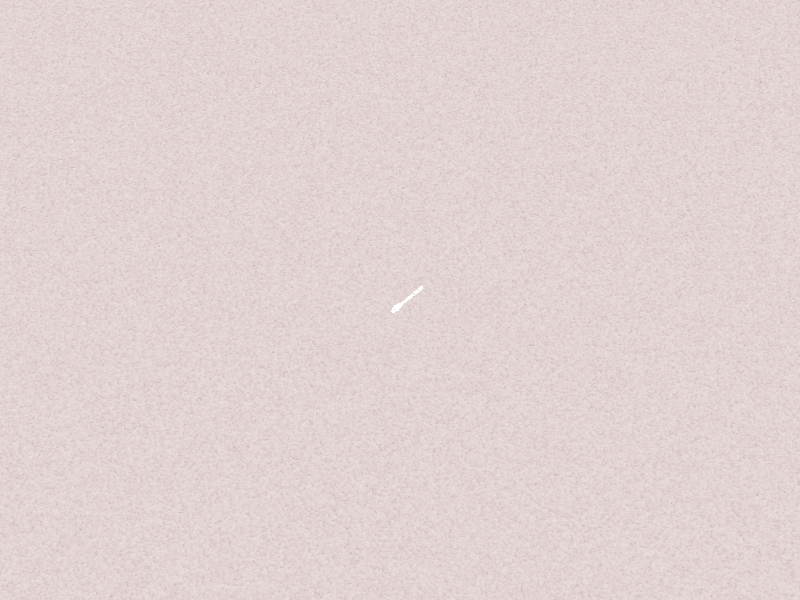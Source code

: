 
#version 3.5

global_settings {
    assumed_gamma 1
}
        
light_source {
    <200, 200, 200>*10000
    rgb 1.3
}
        
camera {
  location    <400, 400, 800>
  direction   y
  sky         z
  up          z
  right       (4/3)*x
  look_at     <0.0, 0, 1.2>
  angle       20
}
        
background {
    color rgb <0.60, 0.70, 0.95>
}
        
plane {
  z, -10

  texture {
    pigment {
      bozo
      color_map {
        [ 0.0 color rgb<0.356, 0.321, 0.274> ]
        [ 0.1 color rgb<0.611, 0.500, 0.500> ]
        [ 0.4 color rgb<0.745, 0.623, 0.623> ]
        [ 1.0 color rgb<0.837, 0.782, 0.745> ]
      }
      warp { turbulence 0.6 }
    }
    finish {
      diffuse 0.6
      ambient 0.1
      specular 0.2
      reflection {
        0.2, 0.6
        fresnel on
      }
      conserve_energy
    }
  }
}
        
#declare Mesh_Texture=
  texture{
    pigment{
      uv_mapping
      spiral2 8
      color_map {
        [0.5 color rgb 1 ]
        [0.5 color rgb <0,0,0.2> ]
      }
      scale 0.8
    }
    finish {
      specular 0.3
      roughness 0.01
    }
}
        
#declare Mesh=
mesh2 {
    vertex_vectors {
        3272,
        <-1.8750231266021729, 0.7065635323524475, -0.45889347791671753>, <-1.8750231266021729, 0.7065635323524475, -0.45889347791671753>, <-1.960325837135315, 0.7103833556175232, -0.45889347791671753>,
		<-1.960325837135315, 0.7103833556175232, -0.45889347791671753>, <-2.044914722442627, 0.7116988301277161, -0.45889347791671753>, <-2.044914722442627, 0.7116988301277161, -0.45889347791671753>,
		<-2.1293256282806396, 0.7123880386352539, -0.45889347791671753>, <-2.1293256282806396, 0.7123880386352539, -0.45889347791671753>, <-2.214092969894409, 0.714329719543457, -0.45889347791671753>,
		<-2.214092969894409, 0.714329719543457, -0.45889347791671753>, <-2.299752712249756, 0.7194017171859741, -0.45889347791671753>, <-2.299752712249756, 0.7194017171859741, -0.45889347791671753>,
		<-2.3868393898010254, 0.7294825315475464, -0.45889347791671753>, <-2.3868393898010254, 0.7294825315475464, -0.45889347791671753>, <-2.475888967514038, 0.7464505434036255, -0.45889347791671753>,
		<-2.475888967514038, 0.7464505434036255, -0.45889347791671753>, <-2.567257881164551, 0.7715578675270081, -0.45889347791671753>, <-2.567257881164551, 0.7715578675270081, -0.45889347791671753>,
		<-2.567257881164551, 0.7715578675270081, -0.45889347791671753>, <-2.6605892181396484, 0.8035523295402527, -0.45889347791671753>, <-2.6605892181396484, 0.8035523295402527, -0.45889347791671753>,
		<-2.7553482055664062, 0.8405553698539734, -0.45889347791671753>, <-2.7553482055664062, 0.8405553698539734, -0.45889347791671753>, <-2.850999116897583, 0.8806890845298767, -0.45889347791671753>,
		<-2.850999116897583, 0.8806890845298767, -0.45889347791671753>, <-2.947006940841675, 0.9220748543739319, -0.45889347791671753>, <-2.947006940841675, 0.9220748543739319, -0.45889347791671753>,
		<-3.0428361892700195, 0.9628347158432007, -0.45889347791671753>, <-3.0428361892700195, 0.9628347158432007, -0.45889347791671753>, <-3.1379518508911133, 1.0010900497436523, -0.45889347791671753>,
		<-3.1379518508911133, 1.0010900497436523, -0.45889347791671753>, <-4.455635070800781, 1.8179937601089478, -0.45889344811439514>, <-4.455635070800781, 1.8179937601089478, -0.45889344811439514>,
		<-5.409820556640625, 2.4095451831817627, -0.45889344811439514>, <-5.409820556640625, 2.4095451831817627, -0.45889344811439514>, <-5.865101337432861, 1.6805386543273926, -0.45889344811439514>,
		<-5.865101337432861, 1.6805386543273926, -0.45889344811439514>, <-5.865101337432861, 1.6805386543273926, -0.45889344811439514>, <-6.908607482910156, 1.6805386543273926, -0.45889344811439514>,
		<-6.908607482910156, 1.6805386543273926, -0.45889344811439514>, <-6.999927520751953, 1.6671122312545776, -0.45889344811439514>, <-6.999927520751953, 1.6671122312545776, -0.45889344811439514>,
		<-7.091841697692871, 1.6551690101623535, -0.45889344811439514>, <-7.091841697692871, 1.6551690101623535, -0.45889344811439514>, <-7.18390417098999, 1.643595814704895, -0.45889347791671753>,
		<-7.18390417098999, 1.643595814704895, -0.45889347791671753>, <-7.275670051574707, 1.6312814950942993, -0.45889347791671753>, <-7.275670051574707, 1.6312814950942993, -0.45889347791671753>,
		<-7.366692066192627, 1.617113709449768, -0.45889347791671753>, <-7.366692066192627, 1.617113709449768, -0.45889347791671753>, <-7.456524848937988, 1.5999805927276611, -0.45889347791671753>,
		<-7.456524848937988, 1.5999805927276611, -0.45889347791671753>, <-7.544722557067871, 1.5787699222564697, -0.45889347791671753>, <-7.544722557067871, 1.5787699222564697, -0.45889347791671753>,
		<-7.544722557067871, 1.5787699222564697, -0.45889347791671753>, <-7.630987644195557, 1.552740454673767, -0.45889347791671753>, <-7.630987644195557, 1.552740454673767, -0.45889347791671753>,
		<-7.7156171798706055, 1.5226333141326904, -0.45889347791671753>, <-7.7156171798706055, 1.5226333141326904, -0.45889347791671753>, <-7.799056529998779, 1.489560604095459, -0.45889347791671753>,
		<-7.799056529998779, 1.489560604095459, -0.45889347791671753>, <-7.881753444671631, 1.454634666442871, -0.45889347791671753>, <-7.881753444671631, 1.454634666442871, -0.45889347791671753>,
		<-7.964153289794922, 1.4189674854278564, -0.45889347791671753>, <-7.964153289794922, 1.4189674854278564, -0.45889347791671753>, <-8.046701431274414, 1.3836708068847656, -0.45889347791671753>,
		<-8.046701431274414, 1.3836708068847656, -0.45889347791671753>, <-8.129844665527344, 1.349856972694397, -0.45889347791671753>, <-8.129844665527344, 1.349856972694397, -0.45889347791671753>,
		<-8.536310195922852, 0.9756261706352234, -0.45889347791671753>, <-8.536310195922852, 0.9756261706352234, -0.45889347791671753>, <-6.448266506195068, 0.26263538002967834, -0.4588935077190399>,
		<-6.448266506195068, 0.26263538002967834, -0.4588935077190399>, <-7.059401035308838, -0.9087064862251282, -0.4588935375213623>, <-7.059401035308838, -0.9087064862251282, -0.4588935375213623>,
		<-7.390433311462402, -1.0869542360305786, -0.4588935375213623>, <-7.390433311462402, -1.0869542360305786, -0.4588935375213623>, <-9.250207901000977, -0.3674498200416565, -0.4588935077190399>,
		<-9.250207901000977, -0.3674498200416565, -0.4588935077190399>, <-9.240966796875, -0.4622657299041748, -0.4588935077190399>, <-9.240966796875, -0.4622657299041748, -0.4588935077190399>,
		<-9.238561630249023, -0.5544559359550476, -0.4588935077190399>, <-9.238561630249023, -0.5544559359550476, -0.4588935077190399>, <-9.23786449432373, -0.645989716053009, -0.4588935077190399>,
		<-9.23786449432373, -0.645989716053009, -0.4588935077190399>, <-9.233750343322754, -0.7388363480567932, -0.4588935375213623>, <-9.233750343322754, -0.7388363480567932, -0.4588935375213623>,
		<-9.221090316772461, -0.8349650502204895, -0.4588935375213623>, <-9.221090316772461, -0.8349650502204895, -0.4588935375213623>, <-9.194757461547852, -0.936345100402832, -0.4588935375213623>,
		<-9.194757461547852, -0.936345100402832, -0.4588935375213623>, <-9.149624824523926, -1.0449458360671997, -0.4588935375213623>, <-9.149624824523926, -1.0449458360671997, -0.4588935375213623>,
		<-9.084297180175781, -1.1645455360412598, -0.4588935375213623>, <-9.084297180175781, -1.1645455360412598, -0.4588935375213623>, <-9.002869606018066, -1.2946536540985107, -0.4588935375213623>,
		<-9.002869606018066, -1.2946536540985107, -0.4588935375213623>, <-8.908441543579102, -1.4308346509933472, -0.4588935375213623>, <-8.908441543579102, -1.4308346509933472, -0.4588935375213623>,
		<-8.804120063781738, -1.568654179573059, -0.4588935375213623>, <-8.804120063781738, -1.568654179573059, -0.4588935375213623>, <-8.69300651550293, -1.7036769390106201, -0.4588935375213623>,
		<-8.69300651550293, -1.7036769390106201, -0.4588935375213623>, <-8.578202247619629, -1.8314684629440308, -0.4588935375213623>, <-8.578202247619629, -1.8314684629440308, -0.4588935375213623>,
		<-8.462813377380371, -1.9475934505462646, -0.4588935673236847>, <-8.462813377380371, -1.9475934505462646, -0.4588935673236847>, <-8.3417387008667, -2.054675817489624, -0.4588935673236847>,
		<-8.3417387008667, -2.054675817489624, -0.4588935673236847>, <-8.210522651672363, -2.157531499862671, -0.4588935673236847>, <-8.210522651672363, -2.157531499862671, -0.4588935673236847>,
		<-8.073225975036621, -2.2550156116485596, -0.4588935673236847>, <-8.073225975036621, -2.2550156116485596, -0.4588935673236847>, <-7.93391752243042, -2.3459839820861816, -0.4588935673236847>,
		<-7.93391752243042, -2.3459839820861816, -0.4588935673236847>, <-7.796657562255859, -2.4292895793914795, -0.4588935673236847>, <-7.796657562255859, -2.4292895793914795, -0.4588935673236847>,
		<-7.665510654449463, -2.503788471221924, -0.4588935673236847>, <-7.665510654449463, -2.503788471221924, -0.4588935673236847>, <-7.544540882110596, -2.5683348178863525, -0.4588935673236847>,
		<-7.544540882110596, -2.5683348178863525, -0.4588935673236847>, <-7.4344329833984375, -2.619699478149414, -0.4588935673236847>, <-7.4344329833984375, -2.619699478149414, -0.4588935673236847>,
		<-7.331801891326904, -2.6578240394592285, -0.4588935673236847>, <-7.331801891326904, -2.6578240394592285, -0.4588935673236847>, <-7.234608173370361, -2.6863200664520264, -0.4588935673236847>,
		<-7.234608173370361, -2.6863200664520264, -0.4588935673236847>, <-7.234608173370361, -2.6863200664520264, -0.4588935673236847>, <-7.140815258026123, -2.7087972164154053, -0.4588935673236847>,
		<-7.140815258026123, -2.7087972164154053, -0.4588935673236847>, <-7.048381328582764, -2.728867530822754, -0.4588935673236847>, <-7.048381328582764, -2.728867530822754, -0.4588935673236847>,
		<-6.955267906188965, -2.7501416206359863, -0.4588935673236847>, <-6.955267906188965, -2.7501416206359863, -0.4588935673236847>, <-6.859434604644775, -2.7762300968170166, -0.4588935673236847>,
		<-6.859434604644775, -2.7762300968170166, -0.4588935673236847>, <-6.768411159515381, -2.7652485370635986, -0.4588935673236847>, <-6.768411159515381, -2.7652485370635986, -0.4588935673236847>,
		<-6.678069114685059, -2.7540807723999023, -0.4588935673236847>, <-6.678069114685059, -2.7540807723999023, -0.4588935673236847>, <-6.589089870452881, -2.7425403594970703, -0.4588935673236847>,
		<-6.589089870452881, -2.7425403594970703, -0.4588935673236847>, <-6.5021562576293945, -2.730443000793457, -0.4588935673236847>, <-6.5021562576293945, -2.730443000793457, -0.4588935673236847>,
		<-6.417949199676514, -2.7176010608673096, -0.4588935673236847>, <-6.417949199676514, -2.7176010608673096, -0.4588935673236847>, <-6.337151050567627, -2.703829526901245, -0.4588935673236847>,
		<-6.337151050567627, -2.703829526901245, -0.4588935673236847>, <-6.26044225692749, -2.6889419555664062, -0.4588935673236847>, <-6.26044225692749, -2.6889419555664062, -0.4588935673236847>,
		<-6.161689758300781, -2.6634881496429443, -0.4588935673236847>, <-6.161689758300781, -2.6634881496429443, -0.4588935673236847>, <-6.161689758300781, -2.6634881496429443, -0.4588935673236847>,
		<-6.065494060516357, -2.6297833919525146, -0.4588935673236847>, <-6.065494060516357, -2.6297833919525146, -0.4588935673236847>, <-5.971428394317627, -2.589200735092163, -0.4588935673236847>,
		<-5.971428394317627, -2.589200735092163, -0.4588935673236847>, <-5.879068851470947, -2.543118476867676, -0.4588935673236847>, <-5.879068851470947, -2.543118476867676, -0.4588935673236847>,
		<-5.787987232208252, -2.4929096698760986, -0.4588935673236847>, <-5.787987232208252, -2.4929096698760986, -0.4588935673236847>, <-5.697758674621582, -2.439950466156006, -0.4588935673236847>,
		<-5.697758674621582, -2.439950466156006, -0.4588935673236847>, <-5.6079559326171875, -2.3856163024902344, -0.4588935673236847>, <-5.6079559326171875, -2.3856163024902344, -0.4588935673236847>,
		<-3.4221432209014893, -1.169041395187378, -0.4588935375213623>, <-3.4221432209014893, -1.169041395187378, -0.4588935375213623>, <-3.339195489883423, -1.1388520002365112, -0.4588935375213623>,
		<-3.339195489883423, -1.1388520002365112, -0.4588935375213623>, <-3.2571377754211426, -1.1071792840957642, -0.4588935375213623>, <-3.2571377754211426, -1.1071792840957642, -0.4588935375213623>,
		<-3.175302505493164, -1.0751354694366455, -0.4588935375213623>, <-3.175302505493164, -1.0751354694366455, -0.4588935375213623>, <-3.093022346496582, -1.0438334941864014, -0.4588935375213623>,
		<-3.093022346496582, -1.0438334941864014, -0.4588935375213623>, <-3.009629726409912, -1.0143860578536987, -0.4588935375213623>, <-3.009629726409912, -1.0143860578536987, -0.4588935375213623>,
		<-2.924457311630249, -0.9879055023193359, -0.4588935375213623>, <-2.924457311630249, -0.9879055023193359, -0.4588935375213623>, <-2.924457311630249, -0.9879055023193359, -0.4588935375213623>,
		<-2.8368377685546875, -0.9655045866966248, -0.4588935375213623>, <-2.8368377685546875, -0.9655045866966248, -0.4588935375213623>, <-2.746326208114624, -0.9479251503944397, -0.4588935375213623>,
		<-2.746326208114624, -0.9479251503944397, -0.4588935375213623>, <-2.653367280960083, -0.934425413608551, -0.4588935375213623>, <-2.653367280960083, -0.934425413608551, -0.4588935375213623>,
		<-2.558628797531128, -0.9238924384117126, -0.4588935375213623>, <-2.558628797531128, -0.9238924384117126, -0.4588935375213623>, <-2.462777853012085, -0.9152140617370605, -0.4588935375213623>,
		<-2.462777853012085, -0.9152140617370605, -0.4588935375213623>, <-2.3664820194244385, -0.9072773456573486, -0.4588935375213623>, <-2.3664820194244385, -0.9072773456573486, -0.4588935375213623>,
		<-2.2704083919525146, -0.898969829082489, -0.4588935375213623>, <-2.2704083919525146, -0.898969829082489, -0.4588935375213623>, <-2.175225019454956, -0.8891787528991699, -0.4588935375213623>,
		<-2.175225019454956, -0.8891787528991699, -0.4588935375213623>, <8.724111557006836, -1.0547441244125366, -0.4588935375213623>, <8.724111557006836, -1.0547441244125366, -0.4588935375213623>,
		<8.990961074829102, -1.0239558219909668, -0.4588935375213623>, <8.990961074829102, -1.0239558219909668, -0.4588935375213623>, <8.990961074829102, -1.0239558219909668, -0.4588935375213623>,
		<9.236018180847168, -0.9362717270851135, -0.4588935375213623>, <9.236018180847168, -0.9362717270851135, -0.4588935375213623>, <9.452262878417969, -0.7987126111984253, -0.4588935375213623>,
		<9.452262878417969, -0.7987126111984253, -0.4588935375213623>, <9.632676124572754, -0.6182998418807983, -0.4588935077190399>, <9.632676124572754, -0.6182998418807983, -0.4588935077190399>,
		<9.770234107971191, -0.4020541310310364, -0.4588935077190399>, <9.770234107971191, -0.4020541310310364, -0.4588935077190399>, <9.857918739318848, -0.1569967269897461, -0.4588935077190399>,
		<9.857918739318848, -0.1569967269897461, -0.4588935077190399>, <9.888707160949707, 0.10985153168439865, -0.4588935077190399>, <9.888707160949707, 0.10985153168439865, -0.4588935077190399>,
		<9.857918739318848, 0.376699835062027, -0.4588935077190399>, <9.857918739318848, 0.376699835062027, -0.4588935077190399>, <9.770234107971191, 0.6217573285102844, -0.45889347791671753>,
		<9.770234107971191, 0.6217573285102844, -0.45889347791671753>, <9.632674217224121, 0.8380029201507568, -0.45889347791671753>, <9.632674217224121, 0.8380029201507568, -0.45889347791671753>,
		<9.452263832092285, 1.0184158086776733, -0.45889347791671753>, <9.452263832092285, 1.0184158086776733, -0.45889347791671753>, <9.236017227172852, 1.1559748649597168, -0.45889347791671753>,
		<9.236017227172852, 1.1559748649597168, -0.45889347791671753>, <8.990960121154785, 1.243659257888794, -0.45889347791671753>, <8.990960121154785, 1.243659257888794, -0.45889347791671753>,
		<8.990960121154785, 1.243659257888794, -0.45889347791671753>, <8.724111557006836, 1.2744474411010742, -0.45889347791671753>, <8.724111557006836, 1.2744474411010742, -0.45889347791671753>,
		<9.553688049316406, -0.05445370823144913, -0.4588935077190399>, <9.553688049316406, -0.05445370823144913, -0.4588935077190399>, <9.499696731567383, -0.2053419053554535, -0.4588935077190399>,
		<9.499696731567383, -0.2053419053554535, -0.4588935077190399>, <9.414999961853027, -0.3384898900985718, -0.4588935077190399>, <9.414999961853027, -0.3384898900985718, -0.4588935077190399>,
		<9.303913116455078, -0.44957464933395386, -0.4588935077190399>, <9.303913116455078, -0.44957464933395386, -0.4588935077190399>, <9.170766830444336, -0.5342733263969421, -0.4588935077190399>,
		<9.170766830444336, -0.5342733263969421, -0.4588935077190399>, <9.019877433776855, -0.5882627964019775, -0.4588935077190399>, <9.019877433776855, -0.5882627964019775, -0.4588935077190399>,
		<9.019877433776855, -0.5882627964019775, -0.4588935077190399>, <8.855571746826172, -0.6072198748588562, -0.4588935077190399>, <8.855571746826172, -0.6072198748588562, -0.4588935077190399>,
		<8.691266059875488, -0.5882627964019775, -0.4588935077190399>, <8.691266059875488, -0.5882627964019775, -0.4588935077190399>, <8.691266059875488, -0.5882627964019775, -0.4588935077190399>,
		<8.54037857055664, -0.5342733860015869, -0.4588935077190399>, <8.54037857055664, -0.5342733860015869, -0.4588935077190399>, <8.407230377197266, -0.4495748281478882, -0.4588935077190399>,
		<8.407230377197266, -0.4495748281478882, -0.4588935077190399>, <8.296144485473633, -0.33848997950553894, -0.4588935077190399>, <8.296144485473633, -0.33848997950553894, -0.4588935077190399>,
		<8.21144962310791, -0.20534197986125946, -0.4588935077190399>, <8.21144962310791, -0.20534197986125946, -0.4588935077190399>, <8.157459259033203, -0.054453764110803604, -0.4588935077190399>,
		<8.157459259033203, -0.054453764110803604, -0.4588935077190399>, <8.138501167297363, 0.10985158383846283, -0.4588935077190399>, <8.138501167297363, 0.10985158383846283, -0.4588935077190399>,
		<8.157458305358887, 0.27415695786476135, -0.4588935077190399>, <8.157458305358887, 0.27415695786476135, -0.4588935077190399>, <8.211446762084961, 0.4250451326370239, -0.4588935077190399>,
		<8.211446762084961, 0.4250451326370239, -0.4588935077190399>, <8.296146392822266, 0.5581931471824646, -0.45889347791671753>, <8.296146392822266, 0.5581931471824646, -0.45889347791671753>,
		<8.40722942352295, 0.6692779064178467, -0.45889347791671753>, <8.40722942352295, 0.6692779064178467, -0.45889347791671753>, <8.540379524230957, 0.7539767026901245, -0.45889347791671753>,
		<8.540379524230957, 0.7539767026901245, -0.45889347791671753>, <8.691266059875488, 0.8079659938812256, -0.45889347791671753>, <8.691266059875488, 0.8079659938812256, -0.45889347791671753>,
		<8.691266059875488, 0.8079659938812256, -0.45889347791671753>, <8.855571746826172, 0.826923131942749, -0.45889347791671753>, <8.855571746826172, 0.826923131942749, -0.45889347791671753>,
		<9.019877433776855, 0.8079659938812256, -0.45889347791671753>, <9.019877433776855, 0.8079659938812256, -0.45889347791671753>, <9.019877433776855, 0.8079659938812256, -0.45889347791671753>,
		<9.170764923095703, 0.753976583480835, -0.45889347791671753>, <9.170764923095703, 0.753976583480835, -0.45889347791671753>, <9.303913116455078, 0.6692780256271362, -0.45889347791671753>,
		<9.303913116455078, 0.6692780256271362, -0.45889347791671753>, <9.414998054504395, 0.5581931471824646, -0.45889347791671753>, <9.414998054504395, 0.5581931471824646, -0.45889347791671753>,
		<9.4996976852417, 0.4250452518463135, -0.4588935077190399>, <9.4996976852417, 0.4250452518463135, -0.4588935077190399>, <9.553688049316406, 0.27415701746940613, -0.4588935077190399>,
		<9.553688049316406, 0.27415701746940613, -0.4588935077190399>, <9.572644233703613, 0.1098516434431076, -0.4588935077190399>, <9.572644233703613, 0.1098516434431076, -0.4588935077190399>,
		<-3.8249080181121826, 0.4404774308204651, -0.445168673992157>, <-3.8249080181121826, 0.4404774308204651, -0.445168673992157>, <-4.256946563720703, -0.6767383813858032, -0.44516870379447937>,
		<-4.256946563720703, -0.6767383813858032, -0.44516870379447937>, <-5.6560163497924805, -0.14607688784599304, -0.44516870379447937>, <-5.6560163497924805, -0.14607688784599304, -0.44516870379447937>,
		<-5.151461124420166, 0.9545581340789795, -0.445168673992157>, <-5.151461124420166, 0.9545581340789795, -0.445168673992157>, <-2.32249116897583, -0.5683377981185913, -0.4588935077190399>,
		<-2.32249116897583, -0.5683377981185913, -0.4588935077190399>, <-2.433713436126709, -0.5555052757263184, -0.4588935077190399>, <-2.433713436126709, -0.5555052757263184, -0.4588935077190399>,
		<-2.433713436126709, -0.5555052757263184, -0.4588935077190399>, <-2.5358529090881348, -0.5189586877822876, -0.4588935077190399>, <-2.5358529090881348, -0.5189586877822876, -0.4588935077190399>,
		<-2.6259841918945312, -0.4616242051124573, -0.4588935077190399>, <-2.6259841918945312, -0.4616242051124573, -0.4588935077190399>, <-2.7011799812316895, -0.3864283263683319, -0.4588935077190399>,
		<-2.7011799812316895, -0.3864283263683319, -0.4588935077190399>, <-2.758514404296875, -0.29629743099212646, -0.4588935077190399>, <-2.758514404296875, -0.29629743099212646, -0.4588935077190399>,
		<-2.7950611114501953, -0.19415776431560516, -0.4588935077190399>, <-2.7950611114501953, -0.19415776431560516, -0.4588935077190399>, <-2.8078935146331787, -0.08293576538562775, -0.4588935077190399>,
		<-2.8078935146331787, -0.08293576538562775, -0.4588935077190399>, <-2.7950611114501953, 0.028286464512348175, -0.4588935077190399>, <-2.7950611114501953, 0.028286464512348175, -0.4588935077190399>,
		<-2.758514404296875, 0.13042627274990082, -0.4588935077190399>, <-2.758514404296875, 0.13042627274990082, -0.4588935077190399>, <-2.7011799812316895, 0.22055715322494507, -0.4588935077190399>,
		<-2.7011799812316895, 0.22055715322494507, -0.4588935077190399>, <-2.625983953475952, 0.2957530617713928, -0.4588935077190399>, <-2.625983953475952, 0.2957530617713928, -0.4588935077190399>,
		<-2.535853147506714, 0.3530873954296112, -0.4588935077190399>, <-2.535853147506714, 0.3530873954296112, -0.4588935077190399>, <-2.433713436126709, 0.38963398337364197, -0.4588935077190399>,
		<-2.433713436126709, 0.38963398337364197, -0.4588935077190399>, <-2.433713436126709, 0.38963398337364197, -0.4588935077190399>, <-2.32249116897583, 0.4024665355682373, -0.4588935077190399>,
		<-2.32249116897583, 0.4024665355682373, -0.4588935077190399>, <5.752987861633301, 0.8264931440353394, -0.4588578939437866>, <5.752987861633301, 0.8264931440353394, -0.4588578939437866>,
		<6.096089839935303, 0.8331654667854309, -0.4588578939437866>, <6.096089839935303, 0.8331654667854309, -0.4588578939437866>, <6.468184947967529, 0.8491819500923157, -0.4588578939437866>,
		<6.468184947967529, 0.8491819500923157, -0.4588578939437866>, <6.847521781921387, 0.8675342202186584, -0.4588578939437866>, <6.847521781921387, 0.8675342202186584, -0.4588578939437866>,
		<7.212368965148926, 0.8812146782875061, -0.4588578939437866>, <7.212368965148926, 0.8812146782875061, -0.4588578939437866>, <7.540976047515869, 0.8832147121429443, -0.4588578939437866>,
		<7.540976047515869, 0.8832147121429443, -0.4588578939437866>, <7.8116021156311035, 0.8665261268615723, -0.4588578939437866>, <7.8116021156311035, 0.8665261268615723, -0.4588578939437866>,
		<8.002503395080566, 0.8241406679153442, -0.4588578939437866>, <8.002503395080566, 0.8241406679153442, -0.4588578939437866>, <8.002503395080566, 0.8241406679153442, -0.4588578939437866>,
		<8.094120979309082, 0.7652816772460938, -0.4588578939437866>, <8.094120979309082, 0.7652816772460938, -0.4588578939437866>, <8.099261283874512, 0.6992529034614563, -0.4588578939437866>,
		<8.099261283874512, 0.6992529034614563, -0.4588578939437866>, <8.044730186462402, 0.6191672086715698, -0.4588578939437866>, <8.044730186462402, 0.6191672086715698, -0.4588578939437866>,
		<7.957338809967041, 0.5181376338005066, -0.4588578939437866>, <7.957338809967041, 0.5181376338005066, -0.4588578939437866>, <7.863893508911133, 0.3892771005630493, -0.458857923746109>,
		<7.863893508911133, 0.3892771005630493, -0.458857923746109>, <7.791203022003174, 0.22569848597049713, -0.458857923746109>, <7.791203022003174, 0.22569848597049713, -0.458857923746109>,
		<7.76607608795166, 0.020514661446213722, -0.458857923746109>, <7.76607608795166, 0.020514661446213722, -0.458857923746109>, <7.804758071899414, -0.18258559703826904, -0.458857923746109>,
		<7.804758071899414, -0.18258559703826904, -0.458857923746109>, <7.887944221496582, -0.3407675623893738, -0.458857923746109>, <7.887944221496582, -0.3407675623893738, -0.458857923746109>,
		<7.989105224609375, -0.4622008204460144, -0.458857923746109>, <7.989105224609375, -0.4622008204460144, -0.458857923746109>, <8.0817232131958, -0.5550552010536194, -0.458857923746109>,
		<8.0817232131958, -0.5550552010536194, -0.458857923746109>, <8.139267921447754, -0.6275004148483276, -0.458857923746109>, <8.139267921447754, -0.6275004148483276, -0.458857923746109>,
		<8.13521957397461, -0.6877060532569885, -0.4588579535484314>, <8.13521957397461, -0.6877060532569885, -0.4588579535484314>, <8.043050765991211, -0.7438419461250305, -0.4588579535484314>,
		<8.043050765991211, -0.7438419461250305, -0.4588579535484314>, <8.043050765991211, -0.7438419461250305, -0.4588579535484314>, <7.848994731903076, -0.7867720723152161, -0.4588579535484314>,
		<7.848994731903076, -0.7867720723152161, -0.4588579535484314>, <7.572039604187012, -0.8061893582344055, -0.4588579535484314>, <7.572039604187012, -0.8061893582344055, -0.4588579535484314>,
		<7.2347941398620605, -0.808506190776825, -0.4588579535484314>, <7.2347941398620605, -0.808506190776825, -0.4588579535484314>, <6.859869003295898, -0.8001355528831482, -0.4588579535484314>,
		<6.859869003295898, -0.8001355528831482, -0.4588579535484314>, <6.469869613647461, -0.7874897122383118, -0.4588579535484314>, <6.469869613647461, -0.7874897122383118, -0.4588579535484314>,
		<6.08740758895874, -0.7769814729690552, -0.4588579535484314>, <6.08740758895874, -0.7769814729690552, -0.4588579535484314>, <5.735090255737305, -0.775023341178894, -0.4588579535484314>,
		<5.735090255737305, -0.775023341178894, -0.4588579535484314>, <-1.8754854202270508, 0.8118864297866821, -0.37945374846458435>, <-1.9571542739868164, 0.815543532371521, -0.37945374846458435>,
		<-2.0436673164367676, 0.8168888688087463, -0.37945374846458435>, <-2.1276915073394775, 0.8175749778747559, -0.37945374846458435>, <-2.209778070449829, 0.8194552659988403, -0.37945374846458435>,
		<-2.290588140487671, 0.8242401480674744, -0.37945374846458435>, <-2.370924711227417, 0.8335395455360413, -0.37945374846458435>, <-2.45206880569458, 0.8490010499954224, -0.37945374846458435>,
		<-2.5362343788146973, 0.8721290826797485, -0.37945374846458435>, <-2.5362343788146973, 0.8721290826797485, -0.37945374846458435>, <-2.6243841648101807, 0.9023472666740417, -0.37945374846458435>,
		<-2.7158589363098145, 0.9380677342414856, -0.37945374846458435>, <-2.809826135635376, 0.9774950742721558, -0.37945374846458435>, <-2.9055981636047363, 1.0187792778015137, -0.37945374846458435>,
		<-3.0026180744171143, 1.0600454807281494, -0.37945374846458435>, <-3.0902559757232666, 1.0952932834625244, -0.37945374846458435>, <-4.400206089019775, 1.9074023962020874, -0.37945371866226196>,
		<-5.443506240844727, 2.554201126098633, -0.37945371866226196>, <-5.9234299659729, 1.7857353687286377, -0.37945371866226196>, <-5.9234299659729, 1.7857353687286377, -0.37945371866226196>,
		<-6.916299343109131, 1.7857353687286377, -0.37945371866226196>, <-7.014357566833496, 1.7713184356689453, -0.37945374846458435>, <-7.105180263519287, 1.7595168352127075, -0.37945374846458435>,
		<-7.197461128234863, 1.747916340827942, -0.37945374846458435>, <-7.290756702423096, 1.7353966236114502, -0.37945374846458435>, <-7.384641170501709, 1.7207833528518677, -0.37945374846458435>,
		<-7.4786906242370605, 1.7028461694717407, -0.37945374846458435>, <-7.572238445281982, 1.6803487539291382, -0.37945374846458435>, <-7.572238445281982, 1.6803487539291382, -0.37945374846458435>,
		<-7.6638312339782715, 1.6527115106582642, -0.37945374846458435>, <-7.7526397705078125, 1.6211177110671997, -0.37945374846458435>, <-7.838907241821289, 1.5869241952896118, -0.37945374846458435>,
		<-7.923112392425537, 1.551361083984375, -0.37945374846458435>, <-8.00572681427002, 1.5156010389328003, -0.37945374846458435>, <-8.087200164794922, 1.4807642698287964, -0.37945374846458435>,
		<-8.187100410461426, 1.44013512134552, -0.37945374846458435>, <-8.737674713134766, 0.9332243800163269, -0.37945374846458435>, <-6.598205089569092, 0.20267340540885925, -0.37945374846458435>,
		<-7.137722015380859, -0.8314014673233032, -0.3794538080692291>, <-7.397655010223389, -0.9713652729988098, -0.3794538080692291>, <-9.371469497680664, -0.2077416330575943, -0.37945377826690674>,
		<-9.346030235290527, -0.4687480032444, -0.37945377826690674>, <-9.343748092651367, -0.5562283396720886, -0.37945377826690674>, <-9.343043327331543, -0.6487197875976562, -0.37945377826690674>,
		<-9.338642120361328, -0.7480496764183044, -0.37945377826690674>, <-9.324540138244629, -0.8551323413848877, -0.37945377826690674>, <-9.29472541809082, -0.9699177145957947, -0.37945377826690674>,
		<-9.244623184204102, -1.0904731750488281, -0.3794538080692291>, <-9.175125122070312, -1.2177103757858276, -0.3794538080692291>, <-9.090728759765625, -1.3525612354278564, -0.3794538080692291>,
		<-8.99364185333252, -1.4925779104232788, -0.3794538080692291>, <-8.886707305908203, -1.633848786354065, -0.3794538080692291>, <-8.772785186767578, -1.7722828388214111, -0.3794538080692291>,
		<-8.65468978881836, -1.9037396907806396, -0.3794538080692291>, <-8.53504467010498, -2.024146795272827, -0.3794538080692291>, <-8.409092903137207, -2.135542631149292, -0.3794538080692291>,
		<-8.273457527160645, -2.2418622970581055, -0.3794538080692291>, <-8.132457733154297, -2.3419761657714844, -0.3794538080692291>, <-7.989981174468994, -2.43501353263855, -0.3794538080692291>,
		<-7.84993839263916, -2.520007848739624, -0.3794538378715515>, <-7.7162604331970215, -2.595944881439209, -0.3794538378715515>, <-7.59157133102417, -2.6624748706817627, -0.3794538378715515>,
		<-7.475051403045654, -2.7168312072753906, -0.3794538378715515>, <-7.364957332611084, -2.757728099822998, -0.3794538378715515>, <-7.261681079864502, -2.7880072593688965, -0.3794538378715515>,
		<-7.261681079864502, -2.7880072593688965, -0.3794538378715515>, <-7.164236545562744, -2.8113596439361572, -0.3794538378715515>, <-7.071258544921875, -2.8315482139587402, -0.3794538378715515>,
		<-6.980810165405273, -2.852213144302368, -0.3794538378715515>, <-6.867237567901611, -2.8831307888031006, -0.3794538378715515>, <-6.755658149719238, -2.8696694374084473, -0.3794538378715515>,
		<-6.664851188659668, -2.8584439754486084, -0.3794538378715515>, <-6.575074672698975, -2.8468005657196045, -0.3794538378715515>, <-6.486976146697998, -2.834540843963623, -0.3794538378715515>,
		<-6.401180744171143, -2.8214566707611084, -0.3794538378715515>, <-6.318289756774902, -2.807328701019287, -0.3794538378715515>, <-6.237271308898926, -2.79160475730896, -0.3794538378715515>,
		<-6.131113529205322, -2.764242172241211, -0.3794538378715515>, <-6.131113529205322, -2.764242172241211, -0.3794538378715515>, <-6.027218341827393, -2.727839231491089, -0.3794538378715515>,
		<-5.927075386047363, -2.6846349239349365, -0.3794538378715515>, <-5.830173015594482, -2.6362860202789307, -0.3794538378715515>, <-5.735960960388184, -2.5843513011932373, -0.3794538378715515>,
		<-5.6439032554626465, -2.5303187370300293, -0.3794538378715515>, <-5.5551300048828125, -2.4766077995300293, -0.3794538378715515>, <-3.378298282623291, -1.2650312185287476, -0.3794538080692291>,
		<-3.302262783050537, -1.23735773563385, -0.37945377826690674>, <-3.219019651412964, -1.205227255821228, -0.37945377826690674>, <-3.1374213695526123, -1.173276424407959, -0.3794538080692291>,
		<-3.0568010807037354, -1.1426059007644653, -0.37945377826690674>, <-2.9764883518218994, -1.114245891571045, -0.37945377826690674>, <-2.89579439163208, -1.0891578197479248, -0.37945377826690674>,
		<-2.89579439163208, -1.0891578197479248, -0.37945377826690674>, <-2.8137614727020264, -1.0681852102279663, -0.37945377826690674>, <-2.7287285327911377, -1.0516698360443115, -0.37945377826690674>,
		<-2.6399922370910645, -1.038783311843872, -0.37945377826690674>, <-2.5480728149414062, -1.0285637378692627, -0.37945377826690674>, <-2.45371413230896, -1.0200204849243164, -0.37945377826690674>,
		<-2.3576300144195557, -1.012101173400879, -0.37945377826690674>, <-2.2604944705963135, -1.0037018060684204, -0.37945377826690674>, <-2.170625686645508, -0.994457483291626, -0.37945377826690674>,
		<8.729364395141602, -1.1600327491760254, -0.37945377826690674>, <9.015024185180664, -1.127074122428894, -0.37945377826690674>, <9.015024185180664, -1.127074122428894, -0.37945377826690674>,
		<9.28254508972168, -1.031351923942566, -0.37945377826690674>, <9.518476486206055, -0.8812697529792786, -0.37945377826690674>, <9.71523380279541, -0.68451327085495, -0.37945377826690674>,
		<9.865314483642578, -0.4485810101032257, -0.37945377826690674>, <9.961036682128906, -0.18105892837047577, -0.37945377826690674>, <9.99460220336914, 0.10985153168439865, -0.37945377826690674>,
		<9.961036682128906, 0.40076202154159546, -0.37945377826690674>, <9.865314483642578, 0.6682844161987305, -0.37945374846458435>, <9.715231895446777, 0.9042162895202637, -0.37945374846458435>,
		<9.518477439880371, 1.1009730100631714, -0.37945374846458435>, <9.282544136047363, 1.2510550022125244, -0.37945374846458435>, <9.015022277832031, 1.3467775583267212, -0.37945374846458435>,
		<9.015022277832031, 1.3467775583267212, -0.37945374846458435>, <8.727350234985352, 1.379968523979187, -0.37945374846458435>, <9.450569152832031, -0.030391160398721695, -0.37945377826690674>,
		<9.404616355895996, -0.15881483256816864, -0.37945377826690674>, <9.332442283630371, -0.27227646112442017, -0.37945377826690674>, <9.237700462341309, -0.3670175075531006, -0.37945377826690674>,
		<9.124239921569824, -0.4391932189464569, -0.37945377826690674>, <8.99581527709961, -0.48514440655708313, -0.37945377826690674>, <8.99581527709961, -0.48514440655708313, -0.37945377826690674>,
		<8.855571746826172, -0.5013253092765808, -0.37945377826690674>, <8.71532917022705, -0.48514440655708313, -0.37945377826690674>, <8.71532917022705, -0.48514440655708313, -0.37945377826690674>,
		<8.586905479431152, -0.4391932487487793, -0.37945377826690674>, <8.473443984985352, -0.367017537355423, -0.37945377826690674>, <8.378702163696289, -0.27227693796157837, -0.37945377826690674>,
		<8.30652904510498, -0.1588156521320343, -0.37945377826690674>, <8.260577201843262, -0.03039127215743065, -0.37945377826690674>, <8.244396209716797, 0.10985186696052551, -0.37945377826690674>,
		<8.260576248168945, 0.2500952482223511, -0.37945377826690674>, <8.306526184082031, 0.37851810455322266, -0.37945374846458435>, <8.378704071044922, 0.4919799268245697, -0.37945374846458435>,
		<8.473442077636719, 0.5867207646369934, -0.37945374846458435>, <8.586906433105469, 0.6588964462280273, -0.37945374846458435>, <8.71532917022705, 0.7048476934432983, -0.37945374846458435>,
		<8.71532917022705, 0.7048476934432983, -0.37945374846458435>, <8.855571746826172, 0.7210284471511841, -0.37945374846458435>, <8.995814323425293, 0.7048476934432983, -0.37945374846458435>,
		<8.995814323425293, 0.7048476934432983, -0.37945374846458435>, <9.124238014221191, 0.6588963866233826, -0.37945374846458435>, <9.237700462341309, 0.586720883846283, -0.37945374846458435>,
		<9.332440376281738, 0.49197953939437866, -0.37945374846458435>, <9.404618263244629, 0.37851741909980774, -0.37945374846458435>, <9.450570106506348, 0.25009486079216003, -0.37945374846458435>,
		<9.46674919128418, 0.10985192656517029, -0.37945377826690674>, <-3.947845220565796, 0.38543903827667236, -0.3735717236995697>, <-4.311700820922852, -0.5554619431495667, -0.3735717535018921>,
		<-5.527188301086426, -0.09256786108016968, -0.3735717236995697>, <-5.102114677429199, 0.8346855640411377, -0.3735716938972473>, <-2.3150992393493652, -0.4632960855960846, -0.3794538080692291>,
		<-2.409651279449463, -0.45238691568374634, -0.37945377826690674>, <-2.409651279449463, -0.45238691568374634, -0.37945377826690674>, <-2.489326000213623, -0.4238784611225128, -0.37945377826690674>,
		<-2.5597708225250244, -0.37906697392463684, -0.37945377826690674>, <-2.6186227798461914, -0.3202148973941803, -0.37945377826690674>, <-2.6634342670440674, -0.2497704029083252, -0.37945377826690674>,
		<-2.6919426918029785, -0.17009562253952026, -0.37945377826690674>, <-2.7019989490509033, -0.08293575048446655, -0.37945377826690674>, <-2.6919426918029785, 0.0042243460193276405, -0.37945377826690674>,
		<-2.6634342670440674, 0.08389928936958313, -0.37945377826690674>, <-2.6186227798461914, 0.15434367954730988, -0.37945374846458435>, <-2.5597705841064453, 0.2131958156824112, -0.37945374846458435>,
		<-2.489326238632202, 0.2580071687698364, -0.37945374846458435>, <-2.409651279449463, 0.2865156829357147, -0.37945374846458435>, <-2.409651279449463, 0.2865156829357147, -0.37945374846458435>,
		<-2.3136959075927734, 0.29758670926094055, -0.37945374846458435>, <5.756770133972168, 0.7213501334190369, -0.37941816449165344>, <6.099374771118164, 0.7280126810073853, -0.37941816449165344>,
		<6.472989082336426, 0.7440945506095886, -0.37941816449165344>, <6.852034091949463, 0.7624328136444092, -0.37941816449165344>, <7.214661121368408, 0.7760299444198608, -0.37941816449165344>,
		<7.538055419921875, 0.777998149394989, -0.37941816449165344>, <7.796874046325684, 0.7620378136634827, -0.37941816449165344>, <7.961409568786621, 0.7255063652992249, -0.37941816449165344>,
		<7.961409568786621, 0.7255063652992249, -0.37941816449165344>, <7.981208324432373, 0.7127864360809326, -0.37941816449165344>, <7.961195468902588, 0.6833947896957397, -0.37941819429397583>,
		<7.874825477600098, 0.58354651927948, -0.37941816449165344>, <7.772246837615967, 0.4420907199382782, -0.37941819429397583>, <7.688694953918457, 0.2540696859359741, -0.37941819429397583>,
		<7.659660816192627, 0.016983116045594215, -0.37941819429397583>, <7.704352378845215, -0.21767105162143707, -0.37941819429397583>, <7.800008296966553, -0.39956408739089966, -0.37941819429397583>,
		<7.9112958908081055, -0.5331541895866394, -0.37941819429397583>, <8.003046989440918, -0.6251386404037476, -0.37941819429397583>, <8.01369857788086, -0.638547420501709, -0.37941819429397583>,
		<8.003259658813477, -0.6449044942855835, -0.3794182240962982>, <8.003259658813477, -0.6449044942855835, -0.3794182240962982>, <7.833873271942139, -0.6823773980140686, -0.3794182240962982>,
		<7.567995548248291, -0.7010179758071899, -0.3794182240962982>, <7.235606670379639, -0.7033013701438904, -0.3794182240962982>, <6.862747669219971, -0.6949769258499146, -0.3794182240962982>,
		<6.473018646240234, -0.6823398470878601, -0.3794182240962982>, <6.089144706726074, -0.67179274559021, -0.3794182240962982>, <5.736732006072998, -0.6698340773582458, -0.3794182240962982>,
		<-1.8756908178329468, 0.8586966395378113, -0.27731695771217346>, <-1.9557446241378784, 0.862281322479248, -0.27731695771217346>, <-2.0431129932403564, 0.8636400103569031, -0.27731695771217346>,
		<-2.126965284347534, 0.864324688911438, -0.27731695771217346>, <-2.2078604698181152, 0.8661776781082153, -0.27731695771217346>, <-2.286515235900879, 0.8708348870277405, -0.27731695771217346>,
		<-2.363851547241211, 0.8797870874404907, -0.27731695771217346>, <-2.4414820671081543, 0.8945792317390442, -0.27731695771217346>, <-2.5224461555480957, 0.916827380657196, -0.27731695771217346>,
		<-2.5224461555480957, 0.916827380657196, -0.27731695771217346>, <-2.608293056488037, 0.946256160736084, -0.27731695771217346>, <-2.698307991027832, 0.981406569480896, -0.27731698751449585>,
		<-2.791527032852173, 1.0205199718475342, -0.27731698751449585>, <-2.8871941566467285, 1.0617588758468628, -0.27731698751449585>, <-2.984743356704712, 1.103250503540039, -0.27731695771217346>,
		<-3.0690579414367676, 1.137161374092102, -0.27731695771217346>, <-4.375570297241211, 1.9471396207809448, -0.27731695771217346>, <-5.45847749710083, 2.618492841720581, -0.2773169279098511>,
		<-5.94935417175293, 1.8324891328811646, -0.27731695771217346>, <-5.94935417175293, 1.8324891328811646, -0.27731695771217346>, <-6.919718265533447, 1.8324891328811646, -0.27731695771217346>,
		<-7.02077054977417, 1.8176321983337402, -0.27731695771217346>, <-7.111108779907227, 1.8058936595916748, -0.27731695771217346>, <-7.20348596572876, 1.7942811250686646, -0.27731695771217346>,
		<-7.297461986541748, 1.7816699743270874, -0.27731695771217346>, <-7.392618656158447, 1.766858458518982, -0.27731695771217346>, <-7.488541603088379, 1.7485642433166504, -0.27731695771217346>,
		<-7.58446741104126, 1.7254949808120728, -0.27731695771217346>, <-7.58446741104126, 1.7254949808120728, -0.27731695771217346>, <-7.678427696228027, 1.6971429586410522, -0.27731695771217346>,
		<-7.769094467163086, 1.664888620376587, -0.27731695771217346>, <-7.856618404388428, 1.6301969289779663, -0.27731695771217346>, <-7.941493511199951, 1.5943505764007568, -0.27731695771217346>,
		<-8.02420425415039, 1.558549165725708, -0.27731695771217346>, <-8.105198860168457, 1.5239168405532837, -0.27731695771217346>, <-8.212547302246094, 1.480258822441101, -0.27731695771217346>,
		<-8.827169418334961, 0.9143791794776917, -0.27731695771217346>, <-6.664844512939453, 0.17602363228797913, -0.27731695771217346>, <-7.172530651092529, -0.7970436215400696, -0.27731701731681824>,
		<-7.400865077972412, -0.9199924468994141, -0.27731701731681824>, <-9.425363540649414, -0.1367601603269577, -0.27731701731681824>, <-9.392724990844727, -0.4716291129589081, -0.27731698751449585>,
		<-9.390497207641602, -0.5570160746574402, -0.27731698751449585>, <-9.389789581298828, -0.6499330997467041, -0.27731701731681824>, <-9.385260581970215, -0.7521443963050842, -0.27731698751449585>,
		<-9.37051773071289, -0.8640955686569214, -0.27731698751449585>, <-9.339155197143555, -0.9848387837409973, -0.27731701731681824>, <-9.286844253540039, -1.1107076406478882, -0.27731698751449585>,
		<-9.215493202209473, -1.2413392066955566, -0.27731701731681824>, <-9.129776954650879, -1.378298044204712, -0.27731701731681824>, <-9.031508445739746, -1.520019292831421, -0.27731701731681824>,
		<-8.923412322998047, -1.6628241539001465, -0.27731701731681824>, <-8.808242797851562, -1.802774429321289, -0.27731701731681824>, <-8.68868350982666, -1.935860276222229, -0.27731701731681824>,
		<-8.567147254943848, -2.0581703186035156, -0.27731701731681824>, <-8.4390287399292, -2.1714837551116943, -0.27731701731681824>, <-8.30142879486084, -2.2793426513671875, -0.2773170471191406>,
		<-8.158782958984375, -2.3806254863739014, -0.2773170471191406>, <-8.014898300170898, -2.4745821952819824, -0.27731701731681824>, <-7.873619079589844, -2.5603272914886475, -0.2773170471191406>,
		<-7.7388153076171875, -2.6369032859802246, -0.2773170471191406>, <-7.612473487854004, -2.704315185546875, -0.2773170471191406>, <-7.493103981018066, -2.7600009441375732, -0.27731701731681824>,
		<-7.379693031311035, -2.8021297454833984, -0.2773170471191406>, <-7.273714065551758, -2.8332016468048096, -0.2773170471191406>, <-7.273714065551758, -2.8332016468048096, -0.2773170471191406>,
		<-7.17464542388916, -2.856942892074585, -0.2773170471191406>, <-7.081425666809082, -2.877183437347412, -0.2773170471191406>, <-6.992162704467773, -2.897578477859497, -0.2773170471191406>,
		<-6.870705604553223, -2.930642604827881, -0.2773170471191406>, <-6.749990463256836, -2.916078567504883, -0.2773170471191406>, <-6.658977031707764, -2.90482759475708, -0.2773170471191406>,
		<-6.568845748901367, -2.8931386470794678, -0.2773170471191406>, <-6.480229377746582, -2.8808066844940186, -0.2773170471191406>, <-6.393727779388428, -2.867614984512329, -0.2773170471191406>,
		<-6.30990743637085, -2.853327989578247, -0.2773170471191406>, <-6.226973056793213, -2.837232828140259, -0.2773170471191406>, <-6.117524147033691, -2.809021472930908, -0.2773170471191406>,
		<-6.117524147033691, -2.809021472930908, -0.2773170471191406>, <-6.010206699371338, -2.7714197635650635, -0.2773170471191406>, <-5.907362937927246, -2.7270500659942627, -0.2773170471191406>,
		<-5.808441638946533, -2.677694082260132, -0.2773170471191406>, <-5.7128376960754395, -2.6249916553497314, -0.2773170471191406>, <-5.619967460632324, -2.5704822540283203, -0.2773170471191406>,
		<-5.531651973724365, -2.5170483589172363, -0.2773170471191406>, <-3.358811616897583, -1.307693362236023, -0.27731701731681824>, <-3.285848379135132, -1.2811380624771118, -0.27731701731681824>,
		<-3.202078104019165, -1.2488040924072266, -0.27731698751449585>, <-3.1205854415893555, -1.216894507408142, -0.27731698751449585>, <-3.0407025814056396, -1.18650484085083, -0.27731698751449585>,
		<-2.961758613586426, -1.158627986907959, -0.27731698751449585>, <-2.8830554485321045, -1.134158730506897, -0.27731698751449585>, <-2.8830554485321045, -1.134158730506897, -0.27731698751449585>,
		<-2.8035051822662354, -1.113821029663086, -0.27731698751449585>, <-2.72090744972229, -1.0977784395217896, -0.27731698751449585>, <-2.634047746658325, -1.0851645469665527, -0.27731698751449585>,
		<-2.5433812141418457, -1.0750843286514282, -0.27731701731681824>, <-2.449686050415039, -1.066601037979126, -0.27731701731681824>, <-2.353695869445801, -1.0586895942687988, -0.27731701731681824>,
		<-2.2560882568359375, -1.0502493381500244, -0.27731701731681824>, <-2.16858172416687, -1.041248083114624, -0.27731701731681824>, <8.731698036193848, -1.2068277597427368, -0.27731698751449585>,
		<9.025716781616211, -1.1729044914245605, -0.27731698751449585>, <9.025716781616211, -1.1729044914245605, -0.27731698751449585>, <9.303224563598633, -1.073609709739685, -0.27731701731681824>,
		<9.547904968261719, -0.9179618954658508, -0.27731698751449585>, <9.751925468444824, -0.7139413356781006, -0.27731701731681824>, <9.907571792602539, -0.46925950050354004, -0.27731698751449585>,
		<10.006865501403809, -0.1917532980442047, -0.27731698751449585>, <10.041665077209473, 0.10985153913497925, -0.27731698751449585>, <10.006865501403809, 0.4114564061164856, -0.27731698751449585>,
		<9.907571792602539, 0.6889631152153015, -0.27731698751449585>, <9.751923561096191, 0.9336442947387695, -0.27731695771217346>, <9.547905921936035, 1.137665033340454, -0.27731695771217346>,
		<9.303223609924316, 1.293312907218933, -0.27731695771217346>, <9.025714874267578, 1.3926078081130981, -0.27731695771217346>, <9.025714874267578, 1.3926078081130981, -0.27731695771217346>,
		<8.728788375854492, 1.4268667697906494, -0.27731695771217346>, <9.404740333557129, -0.019696788862347603, -0.27731698751449585>, <9.362360000610352, -0.13813605904579163, -0.27731698751449585>,
		<9.295750617980957, -0.24284814298152924, -0.27731698751449585>, <9.208271026611328, -0.3303254544734955, -0.27731701731681824>, <9.103561401367188, -0.396935373544693, -0.27731698751449585>,
		<8.985122680664062, -0.43931400775909424, -0.27731698751449585>, <8.985122680664062, -0.43931400775909424, -0.27731698751449585>, <8.855571746826172, -0.4542609751224518, -0.27731701731681824>,
		<8.726021766662598, -0.43931400775909424, -0.27731698751449585>, <8.726021766662598, -0.43931400775909424, -0.27731698751449585>, <8.607583999633789, -0.3969354033470154, -0.27731698751449585>,
		<8.502873420715332, -0.3303253948688507, -0.27731701731681824>, <8.415393829345703, -0.2428486943244934, -0.27731701731681824>, <8.348786354064941, -0.13813726603984833, -0.27731698751449585>,
		<8.30640697479248, -0.019696956500411034, -0.27731698751449585>, <8.291459083557129, 0.10985201597213745, -0.27731698751449585>, <8.306406021118164, 0.23940125107765198, -0.27731698751449585>,
		<8.348783493041992, 0.35783934593200684, -0.27731698751449585>, <8.415395736694336, 0.46255171298980713, -0.27731695771217346>, <8.5028715133667, 0.5500286817550659, -0.27731695771217346>,
		<8.607584953308105, 0.6166385412216187, -0.27731695771217346>, <8.726022720336914, 0.6590172648429871, -0.27731695771217346>, <8.726022720336914, 0.6590172648429871, -0.27731695771217346>,
		<8.855571746826172, 0.673964262008667, -0.27731695771217346>, <8.98512077331543, 0.6590172648429871, -0.27731695771217346>, <8.98512077331543, 0.6590172648429871, -0.27731695771217346>,
		<9.103559494018555, 0.6166385412216187, -0.27731695771217346>, <9.208271026611328, 0.5500288605690002, -0.27731695771217346>, <9.295748710632324, 0.4625510573387146, -0.27731695771217346>,
		<9.362361907958984, 0.3578382730484009, -0.27731698751449585>, <9.404740333557129, 0.239400714635849, -0.27731698751449585>, <9.419686317443848, 0.10985206812620163, -0.27731698751449585>,
		<-4.00248384475708, 0.36097750067710876, -0.28151848912239075>, <-4.336036205291748, -0.5015613436698914, -0.2815185487270355>, <-5.469930648803711, -0.06878606975078583, -0.28151848912239075>,
		<-5.0801825523376465, 0.781408965587616, -0.28151842951774597>, <-2.3118138313293457, -0.41661086678504944, -0.27731698751449585>, <-2.3989570140838623, -0.40655651688575745, -0.27731698751449585>,
		<-2.3989570140838623, -0.40655651688575745, -0.27731698751449585>, <-2.4686474800109863, -0.3816205561161041, -0.27731698751449585>, <-2.5303425788879395, -0.34237489104270935, -0.27731701731681824>,
		<-2.581930637359619, -0.2907866835594177, -0.27731701731681824>, <-2.6211764812469482, -0.22909173369407654, -0.27731698751449585>, <-2.6461124420166016, -0.1594013124704361, -0.27731698751449585>,
		<-2.654934883117676, -0.08293574303388596, -0.27731698751449585>, <-2.6461122035980225, -0.0064699421636760235, -0.27731698751449585>, <-2.621176242828369, 0.06322063505649567, -0.27731698751449585>,
		<-2.581930637359619, 0.1249154657125473, -0.27731695771217346>, <-2.5303423404693604, 0.1765037328004837, -0.27731695771217346>, <-2.4686474800109863, 0.2157493382692337, -0.27731695771217346>,
		<-2.3989570140838623, 0.24068531394004822, -0.27731698751449585>, <-2.3989570140838623, 0.24068531394004822, -0.27731698751449585>, <-2.309786796569824, 0.2509734332561493, -0.27731698751449585>,
		<5.758450984954834, 0.6746198534965515, -0.27728137373924255>, <6.100834846496582, 0.6812782287597656, -0.27728137373924255>, <6.475123882293701, 0.6973890662193298, -0.27728137373924255>,
		<6.854039669036865, 0.7157210111618042, -0.27728137373924255>, <7.215680122375488, 0.7292811870574951, -0.27728137373924255>, <7.536756992340088, 0.7312352657318115, -0.27728137373924255>,
		<7.790327548980713, 0.7155985832214355, -0.27728137373924255>, <7.905175685882568, 0.6900989413261414, -0.27728140354156494>, <7.905175685882568, 0.6900989413261414, -0.27728140354156494>,
		<7.83815336227417, 0.6126172542572021, -0.27728137373924255>, <7.731515407562256, 0.4655633866786957, -0.27728140354156494>, <7.643134593963623, 0.26667916774749756, -0.27728140354156494>,
		<7.612365245819092, 0.015413478016853333, -0.27728140354156494>, <7.659728527069092, -0.23326459527015686, -0.27728140354156494>, <7.760925769805908, -0.4256957471370697, -0.27728140354156494>,
		<7.87671422958374, -0.564689040184021, -0.27728140354156494>, <7.926008224487305, -0.6141097545623779, -0.27728143334388733>, <7.926008224487305, -0.6141097545623779, -0.27728143334388733>,
		<7.827151775360107, -0.6359797716140747, -0.27728143334388733>, <7.566197872161865, -0.6542750597000122, -0.27728143334388733>, <7.235969543457031, -0.6565437316894531, -0.27728143334388733>,
		<6.864027500152588, -0.64823979139328, -0.27728143334388733>, <6.474417686462402, -0.6356065273284912, -0.27728143334388733>, <6.089916706085205, -0.6250422596931458, -0.27728143334388733>,
		<5.737461566925049, -0.6230832934379578, -0.27728143334388733>, <-1.8757035732269287, 0.8616223335266113, -0.16383163630962372>, <-1.8757035732269287, 0.8616223335266113, -0.16383163630962372>,
		<-1.9556565284729004, 0.8652024269104004, -0.16383163630962372>, <-1.9556565284729004, 0.8652024269104004, -0.16383163630962372>, <-2.0430781841278076, 0.866562008857727, -0.16383163630962372>,
		<-2.0430781841278076, 0.866562008857727, -0.16383163630962372>, <-2.126919984817505, 0.8672465682029724, -0.16383163630962372>, <-2.126919984817505, 0.8672465682029724, -0.16383163630962372>,
		<-2.207740545272827, 0.869097888469696, -0.16383163630962372>, <-2.207740545272827, 0.869097888469696, -0.16383163630962372>, <-2.2862608432769775, 0.8737470507621765, -0.16383163630962372>,
		<-2.2862608432769775, 0.8737470507621765, -0.16383163630962372>, <-2.3634095191955566, 0.8826775550842285, -0.16383163630962372>, <-2.3634095191955566, 0.8826775550842285, -0.16383163630962372>,
		<-2.4408204555511475, 0.8974278569221497, -0.16383163630962372>, <-2.4408204555511475, 0.8974278569221497, -0.16383163630962372>, <-2.5215845108032227, 0.9196210503578186, -0.1638316512107849>,
		<-2.5215845108032227, 0.9196210503578186, -0.1638316512107849>, <-2.5215845108032227, 0.9196210503578186, -0.1638316512107849>, <-2.6072874069213867, 0.9490004181861877, -0.1638316512107849>,
		<-2.6072874069213867, 0.9490004181861877, -0.1638316512107849>, <-2.697211265563965, 0.9841151833534241, -0.1638316512107849>, <-2.697211265563965, 0.9841151833534241, -0.1638316512107849>,
		<-2.7903833389282227, 1.0232089757919312, -0.1638316512107849>, <-2.7903833389282227, 1.0232089757919312, -0.1638316512107849>, <-2.8860440254211426, 1.0644451379776, -0.1638316512107849>,
		<-2.8860440254211426, 1.0644451379776, -0.1638316512107849>, <-2.983626127243042, 1.1059507131576538, -0.16383163630962372>, <-2.983626127243042, 1.1059507131576538, -0.16383163630962372>,
		<-3.0677330493927, 1.1397781372070312, -0.16383163630962372>, <-3.0677330493927, 1.1397781372070312, -0.16383163630962372>, <-4.374030590057373, 1.9496232271194458, -0.16383162140846252>,
		<-4.374030590057373, 1.9496232271194458, -0.16383162140846252>, <-5.459413051605225, 2.622511148452759, -0.16383162140846252>, <-5.459413051605225, 2.622511148452759, -0.16383162140846252>,
		<-5.950974464416504, 1.8354113101959229, -0.16383163630962372>, <-5.950974464416504, 1.8354113101959229, -0.16383163630962372>, <-5.950974464416504, 1.8354113101959229, -0.16383163630962372>,
		<-6.919931888580322, 1.8354113101959229, -0.16383163630962372>, <-6.919931888580322, 1.8354113101959229, -0.16383163630962372>, <-7.0211710929870605, 1.8205268383026123, -0.16383163630962372>,
		<-7.0211710929870605, 1.8205268383026123, -0.16383163630962372>, <-7.11147928237915, 1.8087921142578125, -0.16383163630962372>, <-7.11147928237915, 1.8087921142578125, -0.16383163630962372>,
		<-7.20386266708374, 1.797178864479065, -0.16383163630962372>, <-7.20386266708374, 1.797178864479065, -0.16383163630962372>, <-7.297881126403809, 1.7845619916915894, -0.16383163630962372>,
		<-7.297881126403809, 1.7845619916915894, -0.16383163630962372>, <-7.3931169509887695, 1.7697381973266602, -0.16383163630962372>, <-7.3931169509887695, 1.7697381973266602, -0.16383163630962372>,
		<-7.489157199859619, 1.7514216899871826, -0.16383163630962372>, <-7.489157199859619, 1.7514216899871826, -0.16383163630962372>, <-7.585231781005859, 1.7283164262771606, -0.16383162140846252>,
		<-7.585231781005859, 1.7283164262771606, -0.16383162140846252>, <-7.585231781005859, 1.7283164262771606, -0.16383162140846252>, <-7.679340362548828, 1.6999199390411377, -0.16383162140846252>,
		<-7.679340362548828, 1.6999199390411377, -0.16383162140846252>, <-7.770122528076172, 1.6676242351531982, -0.16383162140846252>, <-7.770122528076172, 1.6676242351531982, -0.16383162140846252>,
		<-7.857725620269775, 1.6329014301300049, -0.16383162140846252>, <-7.857725620269775, 1.6329014301300049, -0.16383162140846252>, <-7.942642688751221, 1.5970375537872314, -0.16383162140846252>,
		<-7.942642688751221, 1.5970375537872314, -0.16383162140846252>, <-8.025359153747559, 1.561233401298523, -0.16383163630962372>, <-8.025359153747559, 1.561233401298523, -0.16383163630962372>,
		<-8.106324195861816, 1.5266139507293701, -0.16383163630962372>, <-8.106324195861816, 1.5266139507293701, -0.16383163630962372>, <-8.214137077331543, 1.4827666282653809, -0.16383163630962372>,
		<-8.214137077331543, 1.4827666282653809, -0.16383163630962372>, <-8.832763671875, 0.9132013916969299, -0.16383162140846252>, <-8.832763671875, 0.9132013916969299, -0.16383162140846252>,
		<-6.669009208679199, 0.17435802519321442, -0.1638316512107849>, <-6.669009208679199, 0.17435802519321442, -0.1638316512107849>, <-7.174705982208252, -0.7948962450027466, -0.1638316959142685>,
		<-7.174705982208252, -0.7948962450027466, -0.1638316959142685>, <-7.401065826416016, -0.9167816042900085, -0.1638316810131073>, <-7.401065826416016, -0.9167816042900085, -0.1638316810131073>,
		<-9.428731918334961, -0.13232381641864777, -0.1638316959142685>, <-9.428731918334961, -0.13232381641864777, -0.1638316959142685>, <-9.39564323425293, -0.47180917859077454, -0.1638316661119461>,
		<-9.39564323425293, -0.47180917859077454, -0.1638316661119461>, <-9.393418312072754, -0.5570653080940247, -0.1638316661119461>, <-9.393418312072754, -0.5570653080940247, -0.1638316661119461>,
		<-9.39271068572998, -0.6500089168548584, -0.1638316810131073>, <-9.39271068572998, -0.6500089168548584, -0.1638316810131073>, <-9.388174057006836, -0.7524003386497498, -0.1638316810131073>,
		<-9.388174057006836, -0.7524003386497498, -0.1638316810131073>, <-9.373391151428223, -0.8646557331085205, -0.1638316661119461>, <-9.373391151428223, -0.8646557331085205, -0.1638316661119461>,
		<-9.34193229675293, -0.9857713580131531, -0.1638316810131073>, <-9.34193229675293, -0.9857713580131531, -0.1638316810131073>, <-9.289483070373535, -1.1119722127914429, -0.1638316810131073>,
		<-9.289483070373535, -1.1119722127914429, -0.1638316810131073>, <-9.218015670776367, -1.2428159713745117, -0.1638316959142685>, <-9.218015670776367, -1.2428159713745117, -0.1638316959142685>,
		<-9.132217407226562, -1.3799065351486206, -0.1638316810131073>, <-9.132217407226562, -1.3799065351486206, -0.1638316810131073>, <-9.03387451171875, -1.521734356880188, -0.1638316959142685>,
		<-9.03387451171875, -1.521734356880188, -0.1638316959142685>, <-8.92570686340332, -1.6646350622177124, -0.1638316810131073>, <-8.92570686340332, -1.6646350622177124, -0.1638316810131073>,
		<-8.81045913696289, -1.8046801090240479, -0.1638316959142685>, <-8.81045913696289, -1.8046801090240479, -0.1638316959142685>, <-8.690808296203613, -1.9378678798675537, -0.1638316959142685>,
		<-8.690808296203613, -1.9378678798675537, -0.1638316959142685>, <-8.569153785705566, -2.0602967739105225, -0.1638317108154297>, <-8.569153785705566, -2.0602967739105225, -0.1638317108154297>,
		<-8.440898895263672, -2.17372989654541, -0.1638316959142685>, <-8.440898895263672, -2.17372989654541, -0.1638316959142685>, <-8.303176879882812, -2.2816851139068604, -0.1638317108154297>,
		<-8.303176879882812, -2.2816851139068604, -0.1638317108154297>, <-8.160428047180176, -2.3830409049987793, -0.1638317108154297>, <-8.160428047180176, -2.3830409049987793, -0.1638317108154297>,
		<-8.01645565032959, -2.477055072784424, -0.1638316959142685>, <-8.01645565032959, -2.477055072784424, -0.1638316959142685>, <-7.875098705291748, -2.562847137451172, -0.16383172571659088>,
		<-7.875098705291748, -2.562847137451172, -0.16383172571659088>, <-7.740225315093994, -2.639463186264038, -0.1638317108154297>, <-7.740225315093994, -2.639463186264038, -0.1638317108154297>,
		<-7.6137800216674805, -2.706930160522461, -0.1638317108154297>, <-7.6137800216674805, -2.706930160522461, -0.1638317108154297>, <-7.494232177734375, -2.7626988887786865, -0.1638317108154297>,
		<-7.494232177734375, -2.7626988887786865, -0.1638317108154297>, <-7.380614280700684, -2.8049049377441406, -0.16383172571659088>, <-7.380614280700684, -2.8049049377441406, -0.16383172571659088>,
		<-7.274466514587402, -2.836026430130005, -0.16383172571659088>, <-7.274466514587402, -2.836026430130005, -0.16383172571659088>, <-7.274466514587402, -2.836026430130005, -0.16383172571659088>,
		<-7.175296306610107, -2.8597919940948486, -0.16383172571659088>, <-7.175296306610107, -2.8597919940948486, -0.16383172571659088>, <-7.082060813903809, -2.880035877227783, -0.16383172571659088>,
		<-7.082060813903809, -2.880035877227783, -0.16383172571659088>, <-6.99287223815918, -2.900413751602173, -0.16383172571659088>, <-6.99287223815918, -2.900413751602173, -0.16383172571659088>,
		<-6.870922565460205, -2.933612108230591, -0.16383172571659088>, <-6.870922565460205, -2.933612108230591, -0.16383172571659088>, <-6.749636173248291, -2.9189794063568115, -0.16383172571659088>,
		<-6.749636173248291, -2.9189794063568115, -0.16383172571659088>, <-6.658609867095947, -2.907726287841797, -0.16383172571659088>, <-6.658609867095947, -2.907726287841797, -0.16383172571659088>,
		<-6.568456649780273, -2.8960347175598145, -0.16383172571659088>, <-6.568456649780273, -2.8960347175598145, -0.16383172571659088>, <-6.4798078536987305, -2.8836982250213623, -0.16383172571659088>,
		<-6.4798078536987305, -2.8836982250213623, -0.16383172571659088>, <-6.3932623863220215, -2.870499610900879, -0.16383172571659088>, <-6.3932623863220215, -2.870499610900879, -0.16383172571659088>,
		<-6.309383392333984, -2.856203079223633, -0.16383172571659088>, <-6.309383392333984, -2.856203079223633, -0.16383172571659088>, <-6.226329326629639, -2.8400843143463135, -0.16383172571659088>,
		<-6.226329326629639, -2.8400843143463135, -0.16383172571659088>, <-6.116674900054932, -2.8118202686309814, -0.16383172571659088>, <-6.116674900054932, -2.8118202686309814, -0.16383172571659088>,
		<-6.116674900054932, -2.8118202686309814, -0.16383172571659088>, <-6.009143829345703, -2.7741432189941406, -0.16383172571659088>, <-6.009143829345703, -2.7741432189941406, -0.16383172571659088>,
		<-5.906131267547607, -2.729701042175293, -0.1638317108154297>, <-5.906131267547607, -2.729701042175293, -0.1638317108154297>, <-5.8070831298828125, -2.6802818775177, -0.1638317108154297>,
		<-5.8070831298828125, -2.6802818775177, -0.1638317108154297>, <-5.711392402648926, -2.6275315284729004, -0.1638317108154297>, <-5.711392402648926, -2.6275315284729004, -0.1638317108154297>,
		<-5.618471622467041, -2.5729925632476807, -0.1638317108154297>, <-5.618471622467041, -2.5729925632476807, -0.1638317108154297>, <-5.530184745788574, -2.519575834274292, -0.16383172571659088>,
		<-5.530184745788574, -2.519575834274292, -0.16383172571659088>, <-3.3575937747955322, -1.3103597164154053, -0.1638316810131073>, <-3.3575937747955322, -1.3103597164154053, -0.1638316810131073>,
		<-3.284822463989258, -1.283874273300171, -0.1638316810131073>, <-3.284822463989258, -1.283874273300171, -0.1638316810131073>, <-3.201019287109375, -1.2515276670455933, -0.1638316661119461>,
		<-3.201019287109375, -1.2515276670455933, -0.1638316661119461>, <-3.119533061981201, -1.2196205854415894, -0.1638316661119461>, <-3.119533061981201, -1.2196205854415894, -0.1638316661119461>,
		<-3.039696455001831, -1.1892484426498413, -0.1638316661119461>, <-3.039696455001831, -1.1892484426498413, -0.1638316661119461>, <-2.9608380794525146, -1.1614018678665161, -0.1638316661119461>,
		<-2.9608380794525146, -1.1614018678665161, -0.1638316661119461>, <-2.8822593688964844, -1.1369712352752686, -0.1638316810131073>, <-2.8822593688964844, -1.1369712352752686, -0.1638316810131073>,
		<-2.8822593688964844, -1.1369712352752686, -0.1638316810131073>, <-2.8028640747070312, -1.116673231124878, -0.1638316810131073>, <-2.8028640747070312, -1.116673231124878, -0.1638316810131073>,
		<-2.720418691635132, -1.1006603240966797, -0.1638316810131073>, <-2.720418691635132, -1.1006603240966797, -0.1638316810131073>, <-2.633676290512085, -1.088063359260559, -0.1638316810131073>,
		<-2.633676290512085, -1.088063359260559, -0.1638316810131073>, <-2.543087959289551, -1.0779918432235718, -0.1638316810131073>, <-2.543087959289551, -1.0779918432235718, -0.1638316810131073>,
		<-2.449434280395508, -1.0695123672485352, -0.1638316810131073>, <-2.449434280395508, -1.0695123672485352, -0.1638316810131073>, <-2.353450059890747, -1.0616014003753662, -0.1638316810131073>,
		<-2.353450059890747, -1.0616014003753662, -0.1638316810131073>, <-2.255812883377075, -1.0531586408615112, -0.1638316810131073>, <-2.255812883377075, -1.0531586408615112, -0.1638316810131073>,
		<-2.1684539318084717, -1.0441725254058838, -0.1638316810131073>, <-2.1684539318084717, -1.0441725254058838, -0.1638316810131073>, <8.731843948364258, -1.2097524404525757, -0.1638316661119461>,
		<8.731843948364258, -1.2097524404525757, -0.1638316661119461>, <9.026386260986328, -1.1757688522338867, -0.1638316661119461>, <9.026386260986328, -1.1757688522338867, -0.1638316661119461>,
		<9.026386260986328, -1.1757688522338867, -0.1638316661119461>, <9.304516792297363, -1.0762509107589722, -0.1638316810131073>, <9.304516792297363, -1.0762509107589722, -0.1638316810131073>,
		<9.549744606018066, -0.9202551245689392, -0.1638316661119461>, <9.549744606018066, -0.9202551245689392, -0.1638316661119461>, <9.754219055175781, -0.7157806158065796, -0.1638316810131073>,
		<9.754219055175781, -0.7157806158065796, -0.1638316810131073>, <9.910212516784668, -0.47055190801620483, -0.1638316661119461>, <9.910212516784668, -0.47055190801620483, -0.1638316661119461>,
		<10.009730339050293, -0.19242168962955475, -0.1638316661119461>, <10.009730339050293, -0.19242168962955475, -0.1638316661119461>, <10.044607162475586, 0.10985154658555984, -0.1638316661119461>,
		<10.044607162475586, 0.10985154658555984, -0.1638316661119461>, <10.009730339050293, 0.41212478280067444, -0.1638316512107849>, <10.009730339050293, 0.41212478280067444, -0.1638316512107849>,
		<9.910212516784668, 0.6902555227279663, -0.1638316512107849>, <9.910212516784668, 0.6902555227279663, -0.1638316512107849>, <9.754217147827148, 0.9354835152626038, -0.1638316512107849>,
		<9.754217147827148, 0.9354835152626038, -0.1638316512107849>, <9.549745559692383, 1.139958381652832, -0.16383163630962372>, <9.549745559692383, 1.139958381652832, -0.16383163630962372>,
		<9.304515838623047, 1.2959539890289307, -0.1638316512107849>, <9.304515838623047, 1.2959539890289307, -0.1638316512107849>, <9.026384353637695, 1.3954721689224243, -0.16383163630962372>,
		<9.026384353637695, 1.3954721689224243, -0.16383163630962372>, <9.026384353637695, 1.3954721689224243, -0.16383163630962372>, <8.728878021240234, 1.429797887802124, -0.16383163630962372>,
		<8.728878021240234, 1.429797887802124, -0.16383163630962372>, <9.401875495910645, -0.019028378650546074, -0.1638316512107849>, <9.401875495910645, -0.019028378650546074, -0.1638316512107849>,
		<9.359718322753906, -0.13684362173080444, -0.1638316661119461>, <9.359718322753906, -0.13684362173080444, -0.1638316661119461>, <9.29345703125, -0.24100886285305023, -0.1638316661119461>,
		<9.29345703125, -0.24100886285305023, -0.1638316661119461>, <9.206432342529297, -0.3280321955680847, -0.1638316810131073>, <9.206432342529297, -0.3280321955680847, -0.1638316810131073>,
		<9.102269172668457, -0.39429426193237305, -0.1638316810131073>, <9.102269172668457, -0.39429426193237305, -0.1638316810131073>, <8.984453201293945, -0.4364496171474457, -0.1638316661119461>,
		<8.984453201293945, -0.4364496171474457, -0.1638316661119461>, <8.984453201293945, -0.4364496171474457, -0.1638316661119461>, <8.855571746826172, -0.45131945610046387, -0.1638316959142685>,
		<8.855571746826172, -0.45131945610046387, -0.1638316959142685>, <8.726691246032715, -0.4364496171474457, -0.1638316661119461>, <8.726691246032715, -0.4364496171474457, -0.1638316661119461>,
		<8.726691246032715, -0.4364496171474457, -0.1638316661119461>, <8.60887622833252, -0.39429429173469543, -0.1638316810131073>, <8.60887622833252, -0.39429429173469543, -0.1638316810131073>,
		<8.504712104797363, -0.32803213596343994, -0.1638316810131073>, <8.504712104797363, -0.32803213596343994, -0.1638316810131073>, <8.41768741607666, -0.2410094290971756, -0.1638316810131073>,
		<8.41768741607666, -0.2410094290971756, -0.1638316810131073>, <8.351428031921387, -0.13684485852718353, -0.1638316661119461>, <8.351428031921387, -0.13684485852718353, -0.1638316661119461>,
		<8.309271812438965, -0.019028546288609505, -0.1638316512107849>, <8.309271812438965, -0.019028546288609505, -0.1638316512107849>, <8.294401168823242, 0.10985202342271805, -0.1638316661119461>,
		<8.294401168823242, 0.10985202342271805, -0.1638316661119461>, <8.309270858764648, 0.23873287439346313, -0.1638316512107849>, <8.309270858764648, 0.23873287439346313, -0.1638316512107849>,
		<8.351425170898438, 0.35654690861701965, -0.1638316512107849>, <8.351425170898438, 0.35654690861701965, -0.1638316512107849>, <8.417689323425293, 0.4607124626636505, -0.16383163630962372>,
		<8.417689323425293, 0.4607124626636505, -0.16383163630962372>, <8.50471019744873, 0.5477353930473328, -0.1638316512107849>, <8.50471019744873, 0.5477353930473328, -0.1638316512107849>,
		<8.608877182006836, 0.6139974594116211, -0.16383162140846252>, <8.608877182006836, 0.6139974594116211, -0.16383162140846252>, <8.726692199707031, 0.6561529040336609, -0.16383163630962372>,
		<8.726692199707031, 0.6561529040336609, -0.16383163630962372>, <8.726692199707031, 0.6561529040336609, -0.16383163630962372>, <8.855571746826172, 0.6710227131843567, -0.16383163630962372>,
		<8.855571746826172, 0.6710227131843567, -0.16383163630962372>, <8.984451293945312, 0.6561529040336609, -0.16383163630962372>, <8.984451293945312, 0.6561529040336609, -0.16383163630962372>,
		<8.984451293945312, 0.6561529040336609, -0.16383163630962372>, <9.102267265319824, 0.6139974594116211, -0.16383162140846252>, <9.102267265319824, 0.6139974594116211, -0.16383162140846252>,
		<9.20643138885498, 0.5477356314659119, -0.1638316512107849>, <9.20643138885498, 0.5477356314659119, -0.1638316512107849>, <9.293455123901367, 0.460711807012558, -0.16383163630962372>,
		<9.293455123901367, 0.460711807012558, -0.16383163630962372>, <9.359720230102539, 0.3565458357334137, -0.1638316512107849>, <9.359720230102539, 0.3565458357334137, -0.1638316512107849>,
		<9.401876449584961, 0.23873232305049896, -0.1638316512107849>, <9.401876449584961, 0.23873232305049896, -0.1638316512107849>, <9.41674518585205, 0.10985207557678223, -0.1638316661119461>,
		<9.41674518585205, 0.10985207557678223, -0.1638316661119461>, <-4.005898952484131, 0.35944864153862, -0.17923709750175476>, <-4.005898952484131, 0.35944864153862, -0.17923709750175476>,
		<-4.337557315826416, -0.49819251894950867, -0.17923715710639954>, <-4.337557315826416, -0.49819251894950867, -0.17923715710639954>, <-5.4663519859313965, -0.06729968637228012, -0.17923709750175476>,
		<-5.4663519859313965, -0.06729968637228012, -0.17923709750175476>, <-5.078812122344971, 0.7780792117118835, -0.17923708260059357>, <-5.078812122344971, 0.7780792117118835, -0.17923708260059357>,
		<-2.3116085529327393, -0.41369301080703735, -0.1638316810131073>, <-2.3116085529327393, -0.41369301080703735, -0.1638316810131073>, <-2.3982887268066406, -0.4036921262741089, -0.1638316810131073>,
		<-2.3982887268066406, -0.4036921262741089, -0.1638316810131073>, <-2.3982887268066406, -0.4036921262741089, -0.1638316810131073>, <-2.4673550128936768, -0.3789794147014618, -0.1638316810131073>,
		<-2.4673550128936768, -0.3789794147014618, -0.1638316810131073>, <-2.52850341796875, -0.3400816321372986, -0.1638316810131073>, <-2.52850341796875, -0.3400816321372986, -0.1638316810131073>,
		<-2.5796375274658203, -0.2889474332332611, -0.1638316810131073>, <-2.5796375274658203, -0.2889474332332611, -0.1638316810131073>, <-2.618535280227661, -0.22779931128025055, -0.1638316661119461>,
		<-2.618535280227661, -0.22779931128025055, -0.1638316661119461>, <-2.6432480812072754, -0.15873292088508606, -0.1638316661119461>, <-2.6432480812072754, -0.15873292088508606, -0.1638316661119461>,
		<-2.6519932746887207, -0.08293573558330536, -0.1638316661119461>, <-2.6519932746887207, -0.08293573558330536, -0.1638316661119461>, <-2.6432478427886963, -0.007138326298445463, -0.1638316512107849>,
		<-2.6432478427886963, -0.007138326298445463, -0.1638316512107849>, <-2.618535280227661, 0.06192822381854057, -0.1638316661119461>, <-2.618535280227661, 0.06192822381854057, -0.1638316661119461>,
		<-2.5796375274658203, 0.12307620793581009, -0.16383163630962372>, <-2.5796375274658203, 0.12307620793581009, -0.16383163630962372>, <-2.528503179550171, 0.17421048879623413, -0.1638316512107849>,
		<-2.528503179550171, 0.17421048879623413, -0.1638316512107849>, <-2.4673550128936768, 0.21310822665691376, -0.1638316512107849>, <-2.4673550128936768, 0.21310822665691376, -0.1638316512107849>,
		<-2.3982887268066406, 0.23782090842723846, -0.1638316512107849>, <-2.3982887268066406, 0.23782090842723846, -0.1638316512107849>, <-2.3982887268066406, 0.23782090842723846, -0.1638316512107849>,
		<-2.309542655944824, 0.24806012213230133, -0.1638316512107849>, <-2.309542655944824, 0.24806012213230133, -0.1638316512107849>, <5.758556365966797, 0.6716992259025574, -0.16379603743553162>,
		<5.758556365966797, 0.6716992259025574, -0.16379603743553162>, <6.100925445556641, 0.6783573031425476, -0.1637960523366928>, <6.100925445556641, 0.6783573031425476, -0.1637960523366928>,
		<6.475257873535156, 0.6944699883460999, -0.1637960523366928>, <6.475257873535156, 0.6944699883460999, -0.1637960523366928>, <6.854165554046631, 0.7128015756607056, -0.1637960523366928>,
		<6.854165554046631, 0.7128015756607056, -0.1637960523366928>, <7.215743541717529, 0.7263593673706055, -0.1637960523366928>, <7.215743541717529, 0.7263593673706055, -0.1637960523366928>,
		<7.536675930023193, 0.7283125519752502, -0.1637960523366928>, <7.536675930023193, 0.7283125519752502, -0.1637960523366928>, <7.789917945861816, 0.7126961350440979, -0.1637960523366928>,
		<7.789917945861816, 0.7126961350440979, -0.1637960523366928>, <7.899763107299805, 0.688307523727417, -0.163796067237854>, <7.899763107299805, 0.688307523727417, -0.163796067237854>,
		<7.899763107299805, 0.688307523727417, -0.163796067237854>, <7.835861682891846, 0.6144341826438904, -0.163796067237854>, <7.835861682891846, 0.6144341826438904, -0.163796067237854>,
		<7.728969573974609, 0.46703043580055237, -0.1637960821390152>, <7.728969573974609, 0.46703043580055237, -0.1637960821390152>, <7.640287399291992, 0.2674672603607178, -0.163796067237854>,
		<7.640287399291992, 0.2674672603607178, -0.163796067237854>, <7.609408855438232, 0.015315376222133636, -0.163796067237854>, <7.609408855438232, 0.015315376222133636, -0.163796067237854>,
		<7.6569390296936035, -0.23423919081687927, -0.1637960821390152>, <7.6569390296936035, -0.23423919081687927, -0.1637960821390152>, <7.758483409881592, -0.4273289740085602, -0.1637960821390152>,
		<7.758483409881592, -0.4273289740085602, -0.1637960821390152>, <7.8745527267456055, -0.5666599273681641, -0.1637960821390152>, <7.8745527267456055, -0.5666599273681641, -0.1637960821390152>,
		<7.920181751251221, -0.6124060153961182, -0.1637960970401764>, <7.920181751251221, -0.6124060153961182, -0.1637960970401764>, <7.920181751251221, -0.6124060153961182, -0.1637960970401764>,
		<7.8267316818237305, -0.6330798864364624, -0.1637960970401764>, <7.8267316818237305, -0.6330798864364624, -0.1637960970401764>, <7.566085338592529, -0.651353657245636, -0.1637960970401764>,
		<7.566085338592529, -0.651353657245636, -0.1637960970401764>, <7.235991954803467, -0.6536213159561157, -0.1637960970401764>, <7.235991954803467, -0.6536213159561157, -0.1637960970401764>,
		<6.864107608795166, -0.6453186869621277, -0.1637960970401764>, <6.864107608795166, -0.6453186869621277, -0.1637960970401764>, <6.4745049476623535, -0.6326857209205627, -0.1637960970401764>,
		<6.4745049476623535, -0.6326857209205627, -0.1637960970401764>, <6.089964866638184, -0.6221203207969666, -0.1637960970401764>, <6.089964866638184, -0.6221203207969666, -0.1637960970401764>,
		<5.737506866455078, -0.6201613545417786, -0.1637960970401764>, <5.737506866455078, -0.6201613545417786, -0.1637960970401764>, <-1.8750231266021729, 0.7065635919570923, 0.131229430437088>,
		<-1.8750231266021729, 0.7065635919570923, 0.131229430437088>, <-1.960325837135315, 0.710383415222168, 0.131229430437088>, <-1.960325837135315, 0.710383415222168, 0.131229430437088>,
		<-2.044914722442627, 0.7116988897323608, 0.131229430437088>, <-2.044914722442627, 0.7116988897323608, 0.131229430437088>, <-2.1293256282806396, 0.7123880982398987, 0.131229430437088>,
		<-2.1293256282806396, 0.7123880982398987, 0.131229430437088>, <-2.214092969894409, 0.714329719543457, 0.131229430437088>, <-2.214092969894409, 0.714329719543457, 0.131229430437088>,
		<-2.299752712249756, 0.7194017767906189, 0.131229430437088>, <-2.299752712249756, 0.7194017767906189, 0.131229430437088>, <-2.3868393898010254, 0.7294825911521912, 0.131229430437088>,
		<-2.3868393898010254, 0.7294825911521912, 0.131229430437088>, <-2.475888967514038, 0.7464505434036255, 0.131229430437088>, <-2.475888967514038, 0.7464505434036255, 0.131229430437088>,
		<-2.567257881164551, 0.7715578675270081, 0.131229430437088>, <-2.567257881164551, 0.7715578675270081, 0.131229430437088>, <-2.567257881164551, 0.7715578675270081, 0.131229430437088>,
		<-2.6605892181396484, 0.8035523891448975, 0.131229430437088>, <-2.6605892181396484, 0.8035523891448975, 0.131229430437088>, <-2.7553482055664062, 0.8405554294586182, 0.131229430437088>,
		<-2.7553482055664062, 0.8405554294586182, 0.131229430437088>, <-2.850999116897583, 0.8806891441345215, 0.131229430437088>, <-2.850999116897583, 0.8806891441345215, 0.131229430437088>,
		<-2.947006940841675, 0.9220748543739319, 0.13122941553592682>, <-2.947006940841675, 0.9220748543739319, 0.13122941553592682>, <-3.0428361892700195, 0.9628347158432007, 0.13122941553592682>,
		<-3.0428361892700195, 0.9628347158432007, 0.13122941553592682>, <-3.1379518508911133, 1.0010900497436523, 0.13122941553592682>, <-3.1379518508911133, 1.0010900497436523, 0.13122941553592682>,
		<-4.455635070800781, 1.8179937601089478, 0.13122928142547607>, <-4.455635070800781, 1.8179937601089478, 0.13122928142547607>, <-5.409820556640625, 2.4095451831817627, 0.1312292069196701>,
		<-5.409820556640625, 2.4095451831817627, 0.1312292069196701>, <-5.865101337432861, 1.680538535118103, 0.13122929632663727>, <-5.865101337432861, 1.680538535118103, 0.13122929632663727>,
		<-5.865101337432861, 1.680538535118103, 0.13122929632663727>, <-6.908607482910156, 1.680538535118103, 0.13122929632663727>, <-6.908607482910156, 1.680538535118103, 0.13122929632663727>,
		<-6.999927520751953, 1.6671122312545776, 0.13122929632663727>, <-6.999927520751953, 1.6671122312545776, 0.13122929632663727>, <-7.091841697692871, 1.655168890953064, 0.13122929632663727>,
		<-7.091841697692871, 1.655168890953064, 0.13122929632663727>, <-7.18390417098999, 1.6435956954956055, 0.13122929632663727>, <-7.18390417098999, 1.6435956954956055, 0.13122929632663727>,
		<-7.275670051574707, 1.6312814950942993, 0.13122929632663727>, <-7.275670051574707, 1.6312814950942993, 0.13122929632663727>, <-7.366692066192627, 1.617113709449768, 0.13122929632663727>,
		<-7.366692066192627, 1.617113709449768, 0.13122929632663727>, <-7.456524848937988, 1.5999807119369507, 0.13122929632663727>, <-7.456524848937988, 1.5999807119369507, 0.13122929632663727>,
		<-7.544722557067871, 1.5787699222564697, 0.13122934103012085>, <-7.544722557067871, 1.5787699222564697, 0.13122934103012085>, <-7.544722557067871, 1.5787699222564697, 0.13122934103012085>,
		<-7.630987644195557, 1.552740454673767, 0.13122934103012085>, <-7.630987644195557, 1.552740454673767, 0.13122934103012085>, <-7.7156171798706055, 1.5226333141326904, 0.13122934103012085>,
		<-7.7156171798706055, 1.5226333141326904, 0.13122934103012085>, <-7.799056529998779, 1.489560604095459, 0.13122934103012085>, <-7.799056529998779, 1.489560604095459, 0.13122934103012085>,
		<-7.881753444671631, 1.454634666442871, 0.13122934103012085>, <-7.881753444671631, 1.454634666442871, 0.13122934103012085>, <-7.964153289794922, 1.4189674854278564, 0.13122934103012085>,
		<-7.964153289794922, 1.4189674854278564, 0.13122934103012085>, <-8.046701431274414, 1.3836708068847656, 0.13122935593128204>, <-8.046701431274414, 1.3836708068847656, 0.13122935593128204>,
		<-8.129844665527344, 1.349856972694397, 0.13122935593128204>, <-8.129844665527344, 1.349856972694397, 0.13122935593128204>, <-8.536310195922852, 0.9756261706352234, 0.13122941553592682>,
		<-8.536310195922852, 0.9756261706352234, 0.13122941553592682>, <-6.448266506195068, 0.2626354396343231, 0.13122950494289398>, <-6.448266506195068, 0.2626354396343231, 0.13122950494289398>,
		<-7.059401035308838, -0.9087063670158386, 0.13122965395450592>, <-7.059401035308838, -0.9087063670158386, 0.13122965395450592>, <-7.390433311462402, -1.086954116821289, 0.1312297135591507>,
		<-7.390433311462402, -1.086954116821289, 0.1312297135591507>, <-9.250207901000977, -0.36744973063468933, 0.13122957944869995>, <-9.250207901000977, -0.36744973063468933, 0.13122957944869995>,
		<-9.240966796875, -0.46226564049720764, 0.13122963905334473>, <-9.240966796875, -0.46226564049720764, 0.13122963905334473>, <-9.238561630249023, -0.5544558167457581, 0.13122963905334473>,
		<-9.238561630249023, -0.5544558167457581, 0.13122963905334473>, <-9.23786449432373, -0.6459895968437195, 0.13122963905334473>, <-9.23786449432373, -0.6459895968437195, 0.13122963905334473>,
		<-9.233750343322754, -0.7388361692428589, 0.13122965395450592>, <-9.233750343322754, -0.7388361692428589, 0.13122965395450592>, <-9.221090316772461, -0.8349649310112, 0.13122965395450592>,
		<-9.221090316772461, -0.8349649310112, 0.13122965395450592>, <-9.194757461547852, -0.9363449811935425, 0.13122966885566711>, <-9.194757461547852, -0.9363449811935425, 0.13122966885566711>,
		<-9.149624824523926, -1.0449455976486206, 0.1312297135591507>, <-9.149624824523926, -1.0449455976486206, 0.1312297135591507>, <-9.084297180175781, -1.1645454168319702, 0.1312297135591507>,
		<-9.084297180175781, -1.1645454168319702, 0.1312297135591507>, <-9.002869606018066, -1.2946534156799316, 0.1312297284603119>, <-9.002869606018066, -1.2946534156799316, 0.1312297284603119>,
		<-8.908441543579102, -1.430834412574768, 0.1312297284603119>, <-8.908441543579102, -1.430834412574768, 0.1312297284603119>, <-8.804120063781738, -1.56865394115448, 0.13122978806495667>,
		<-8.804120063781738, -1.56865394115448, 0.13122978806495667>, <-8.69300651550293, -1.7036768198013306, 0.13122978806495667>, <-8.69300651550293, -1.7036768198013306, 0.13122978806495667>,
		<-8.578202247619629, -1.8314683437347412, 0.13122980296611786>, <-8.578202247619629, -1.8314683437347412, 0.13122980296611786>, <-8.462813377380371, -1.947593331336975, 0.13122980296611786>,
		<-8.462813377380371, -1.947593331336975, 0.13122980296611786>, <-8.3417387008667, -2.054675579071045, 0.13122986257076263>, <-8.3417387008667, -2.054675579071045, 0.13122986257076263>,
		<-8.210522651672363, -2.157531261444092, 0.13122986257076263>, <-8.210522651672363, -2.157531261444092, 0.13122986257076263>, <-8.073225975036621, -2.2550153732299805, 0.13122987747192383>,
		<-8.073225975036621, -2.2550153732299805, 0.13122987747192383>, <-7.93391752243042, -2.3459837436676025, 0.13122987747192383>, <-7.93391752243042, -2.3459837436676025, 0.13122987747192383>,
		<-7.796657562255859, -2.4292893409729004, 0.13122987747192383>, <-7.796657562255859, -2.4292893409729004, 0.13122987747192383>, <-7.665510654449463, -2.5037882328033447, 0.1312299221754074>,
		<-7.665510654449463, -2.5037882328033447, 0.1312299221754074>, <-7.544540882110596, -2.5683345794677734, 0.1312299370765686>, <-7.544540882110596, -2.5683345794677734, 0.1312299370765686>,
		<-7.4344329833984375, -2.619699239730835, 0.1312299370765686>, <-7.4344329833984375, -2.619699239730835, 0.1312299370765686>, <-7.331801891326904, -2.6578238010406494, 0.1312299370765686>,
		<-7.331801891326904, -2.6578238010406494, 0.1312299370765686>, <-7.234608173370361, -2.6863198280334473, 0.1312299370765686>, <-7.234608173370361, -2.6863198280334473, 0.1312299370765686>,
		<-7.234608173370361, -2.6863198280334473, 0.1312299370765686>, <-7.140815258026123, -2.708796977996826, 0.1312299370765686>, <-7.140815258026123, -2.708796977996826, 0.1312299370765686>,
		<-7.048381328582764, -2.728867292404175, 0.1312299370765686>, <-7.048381328582764, -2.728867292404175, 0.1312299370765686>, <-6.955267906188965, -2.7501413822174072, 0.1312299370765686>,
		<-6.955267906188965, -2.7501413822174072, 0.1312299370765686>, <-6.859434604644775, -2.7762298583984375, 0.1312299370765686>, <-6.859434604644775, -2.7762298583984375, 0.1312299370765686>,
		<-6.768411159515381, -2.7652482986450195, 0.1312299370765686>, <-6.768411159515381, -2.7652482986450195, 0.1312299370765686>, <-6.678069114685059, -2.754080295562744, 0.1312299370765686>,
		<-6.678069114685059, -2.754080295562744, 0.1312299370765686>, <-6.589089870452881, -2.742540121078491, 0.1312299370765686>, <-6.589089870452881, -2.742540121078491, 0.1312299370765686>,
		<-6.5021562576293945, -2.730442762374878, 0.1312299370765686>, <-6.5021562576293945, -2.730442762374878, 0.1312299370765686>, <-6.417949199676514, -2.7176008224487305, 0.1312299370765686>,
		<-6.417949199676514, -2.7176008224487305, 0.1312299370765686>, <-6.337151050567627, -2.703829288482666, 0.1312299370765686>, <-6.337151050567627, -2.703829288482666, 0.1312299370765686>,
		<-6.26044225692749, -2.688941717147827, 0.1312299370765686>, <-6.26044225692749, -2.688941717147827, 0.1312299370765686>, <-6.161689758300781, -2.6634879112243652, 0.1312299370765686>,
		<-6.161689758300781, -2.6634879112243652, 0.1312299370765686>, <-6.161689758300781, -2.6634879112243652, 0.1312299370765686>, <-6.065494060516357, -2.6297831535339355, 0.1312299370765686>,
		<-6.065494060516357, -2.6297831535339355, 0.1312299370765686>, <-5.971428394317627, -2.589200496673584, 0.1312299370765686>, <-5.971428394317627, -2.589200496673584, 0.1312299370765686>,
		<-5.879068851470947, -2.5431180000305176, 0.1312299370765686>, <-5.879068851470947, -2.5431180000305176, 0.1312299370765686>, <-5.787987232208252, -2.4929094314575195, 0.1312299221754074>,
		<-5.787987232208252, -2.4929094314575195, 0.1312299221754074>, <-5.697758674621582, -2.4399502277374268, 0.13122987747192383>, <-5.697758674621582, -2.4399502277374268, 0.13122987747192383>,
		<-5.6079559326171875, -2.385615825653076, 0.13122987747192383>, <-5.6079559326171875, -2.385615825653076, 0.13122987747192383>, <-3.4221432209014893, -1.1690411567687988, 0.1312297135591507>,
		<-3.4221432209014893, -1.1690411567687988, 0.1312297135591507>, <-3.339195489883423, -1.1388518810272217, 0.1312297135591507>, <-3.339195489883423, -1.1388518810272217, 0.1312297135591507>,
		<-3.2571377754211426, -1.1071791648864746, 0.1312297135591507>, <-3.2571377754211426, -1.1071791648864746, 0.1312297135591507>, <-3.175302505493164, -1.075135350227356, 0.1312297135591507>,
		<-3.175302505493164, -1.075135350227356, 0.1312297135591507>, <-3.093022346496582, -1.0438333749771118, 0.1312297135591507>, <-3.093022346496582, -1.0438333749771118, 0.1312297135591507>,
		<-3.009629726409912, -1.0143858194351196, 0.1312297135591507>, <-3.009629726409912, -1.0143858194351196, 0.1312297135591507>, <-2.924457311630249, -0.9879053235054016, 0.1312297135591507>,
		<-2.924457311630249, -0.9879053235054016, 0.1312297135591507>, <-2.924457311630249, -0.9879053235054016, 0.1312297135591507>, <-2.8368377685546875, -0.9655044674873352, 0.1312297135591507>,
		<-2.8368377685546875, -0.9655044674873352, 0.1312297135591507>, <-2.746326208114624, -0.9479250311851501, 0.13122966885566711>, <-2.746326208114624, -0.9479250311851501, 0.13122966885566711>,
		<-2.653367280960083, -0.9344252347946167, 0.13122966885566711>, <-2.653367280960083, -0.9344252347946167, 0.13122966885566711>, <-2.558628797531128, -0.9238923192024231, 0.13122965395450592>,
		<-2.558628797531128, -0.9238923192024231, 0.13122965395450592>, <-2.462777853012085, -0.915213942527771, 0.13122965395450592>, <-2.462777853012085, -0.915213942527771, 0.13122965395450592>,
		<-2.3664820194244385, -0.9072771668434143, 0.13122965395450592>, <-2.3664820194244385, -0.9072771668434143, 0.13122965395450592>, <-2.2704083919525146, -0.8989697098731995, 0.13122965395450592>,
		<-2.2704083919525146, -0.8989697098731995, 0.13122965395450592>, <-2.175225019454956, -0.8891786336898804, 0.13122965395450592>, <-2.175225019454956, -0.8891786336898804, 0.13122965395450592>,
		<8.724111557006836, -1.054744005203247, 0.1312297135591507>, <8.724111557006836, -1.054744005203247, 0.1312297135591507>, <8.990961074829102, -1.0239557027816772, 0.1312297135591507>,
		<8.990961074829102, -1.0239557027816772, 0.1312297135591507>, <8.990961074829102, -1.0239557027816772, 0.1312297135591507>, <9.236018180847168, -0.936271607875824, 0.13122966885566711>,
		<9.236018180847168, -0.936271607875824, 0.13122966885566711>, <9.452262878417969, -0.798712432384491, 0.13122965395450592>, <9.452262878417969, -0.798712432384491, 0.13122965395450592>,
		<9.632676124572754, -0.6182997226715088, 0.13122963905334473>, <9.632676124572754, -0.6182997226715088, 0.13122963905334473>, <9.770234107971191, -0.4020540416240692, 0.13122957944869995>,
		<9.770234107971191, -0.4020540416240692, 0.13122957944869995>, <9.857918739318848, -0.15699665248394012, 0.13122956454753876>, <9.857918739318848, -0.15699665248394012, 0.13122956454753876>,
		<9.888707160949707, 0.10985159128904343, 0.13122951984405518>, <9.888707160949707, 0.10985159128904343, 0.13122951984405518>, <9.857918739318848, 0.37669989466667175, 0.1312294900417328>,
		<9.857918739318848, 0.37669989466667175, 0.1312294900417328>, <9.770234107971191, 0.6217573881149292, 0.1312294453382492>, <9.770234107971191, 0.6217573881149292, 0.1312294453382492>,
		<9.632674217224121, 0.8380029797554016, 0.131229430437088>, <9.632674217224121, 0.8380029797554016, 0.131229430437088>, <9.452263832092285, 1.018415927886963, 0.13122941553592682>,
		<9.452263832092285, 1.018415927886963, 0.13122941553592682>, <9.236017227172852, 1.1559748649597168, 0.13122937083244324>, <9.236017227172852, 1.1559748649597168, 0.13122937083244324>,
		<8.990960121154785, 1.243659257888794, 0.13122935593128204>, <8.990960121154785, 1.243659257888794, 0.13122935593128204>, <8.990960121154785, 1.243659257888794, 0.13122935593128204>,
		<8.724111557006836, 1.2744474411010742, 0.13122935593128204>, <8.724111557006836, 1.2744474411010742, 0.13122935593128204>, <9.553688049316406, -0.05445363000035286, 0.13122956454753876>,
		<9.553688049316406, -0.05445363000035286, 0.13122956454753876>, <9.499696731567383, -0.20534181594848633, 0.13122957944869995>, <9.499696731567383, -0.20534181594848633, 0.13122957944869995>,
		<9.414999961853027, -0.3384898006916046, 0.13122957944869995>, <9.414999961853027, -0.3384898006916046, 0.13122957944869995>, <9.303913116455078, -0.4495745599269867, 0.13122963905334473>,
		<9.303913116455078, -0.4495745599269867, 0.13122963905334473>, <9.170766830444336, -0.5342732071876526, 0.13122963905334473>, <9.170766830444336, -0.5342732071876526, 0.13122963905334473>,
		<9.019877433776855, -0.588262677192688, 0.13122963905334473>, <9.019877433776855, -0.588262677192688, 0.13122963905334473>, <9.019877433776855, -0.588262677192688, 0.13122963905334473>,
		<8.855571746826172, -0.6072197556495667, 0.13122963905334473>, <8.855571746826172, -0.6072197556495667, 0.13122963905334473>, <8.691266059875488, -0.588262677192688, 0.13122963905334473>,
		<8.691266059875488, -0.588262677192688, 0.13122963905334473>, <8.691266059875488, -0.588262677192688, 0.13122963905334473>, <8.54037857055664, -0.5342732667922974, 0.13122963905334473>,
		<8.54037857055664, -0.5342732667922974, 0.13122963905334473>, <8.407230377197266, -0.449574738740921, 0.13122959434986115>, <8.407230377197266, -0.449574738740921, 0.13122959434986115>,
		<8.296144485473633, -0.3384898900985718, 0.13122957944869995>, <8.296144485473633, -0.3384898900985718, 0.13122957944869995>, <8.21144962310791, -0.2053418904542923, 0.13122957944869995>,
		<8.21144962310791, -0.2053418904542923, 0.13122957944869995>, <8.157459259033203, -0.054453685879707336, 0.13122956454753876>, <8.157459259033203, -0.054453685879707336, 0.13122956454753876>,
		<8.138501167297363, 0.1098516508936882, 0.13122951984405518>, <8.138501167297363, 0.1098516508936882, 0.13122951984405518>, <8.157458305358887, 0.27415701746940613, 0.13122950494289398>,
		<8.157458305358887, 0.27415701746940613, 0.13122950494289398>, <8.211446762084961, 0.4250451624393463, 0.1312294900417328>, <8.211446762084961, 0.4250451624393463, 0.1312294900417328>,
		<8.296146392822266, 0.5581932067871094, 0.1312294900417328>, <8.296146392822266, 0.5581932067871094, 0.1312294900417328>, <8.40722942352295, 0.6692779660224915, 0.131229430437088>,
		<8.40722942352295, 0.6692779660224915, 0.131229430437088>, <8.540379524230957, 0.7539767026901245, 0.131229430437088>, <8.540379524230957, 0.7539767026901245, 0.131229430437088>,
		<8.691266059875488, 0.8079660534858704, 0.131229430437088>, <8.691266059875488, 0.8079660534858704, 0.131229430437088>, <8.691266059875488, 0.8079660534858704, 0.131229430437088>,
		<8.855571746826172, 0.826923131942749, 0.131229430437088>, <8.855571746826172, 0.826923131942749, 0.131229430437088>, <9.019877433776855, 0.8079660534858704, 0.131229430437088>,
		<9.019877433776855, 0.8079660534858704, 0.131229430437088>, <9.019877433776855, 0.8079660534858704, 0.131229430437088>, <9.170764923095703, 0.753976583480835, 0.131229430437088>,
		<9.170764923095703, 0.753976583480835, 0.131229430437088>, <9.303913116455078, 0.669278085231781, 0.131229430437088>, <9.303913116455078, 0.669278085231781, 0.131229430437088>,
		<9.414998054504395, 0.5581932067871094, 0.1312294900417328>, <9.414998054504395, 0.5581932067871094, 0.1312294900417328>, <9.4996976852417, 0.42504528164863586, 0.1312294900417328>,
		<9.4996976852417, 0.42504528164863586, 0.1312294900417328>, <9.553688049316406, 0.2741570770740509, 0.13122950494289398>, <9.553688049316406, 0.2741570770740509, 0.13122950494289398>,
		<9.572644233703613, 0.10985170304775238, 0.13122951984405518>, <9.572644233703613, 0.10985170304775238, 0.13122951984405518>, <-3.8249080181121826, 0.44047749042510986, 0.11750466376543045>,
		<-3.8249080181121826, 0.44047749042510986, 0.11750466376543045>, <-4.256946563720703, -0.6767382621765137, 0.11750481277704239>, <-4.256946563720703, -0.6767382621765137, 0.11750481277704239>,
		<-5.6560163497924805, -0.14607681334018707, 0.11750473827123642>, <-5.6560163497924805, -0.14607681334018707, 0.11750473827123642>, <-5.151461124420166, 0.9545581340789795, 0.11750458925962448>,
		<-5.151461124420166, 0.9545581340789795, 0.11750458925962448>, <-2.32249116897583, -0.5683376789093018, 0.13122963905334473>, <-2.32249116897583, -0.5683376789093018, 0.13122963905334473>,
		<-2.433713436126709, -0.5555051565170288, 0.13122963905334473>, <-2.433713436126709, -0.5555051565170288, 0.13122963905334473>, <-2.433713436126709, -0.5555051565170288, 0.13122963905334473>,
		<-2.5358529090881348, -0.518958568572998, 0.13122963905334473>, <-2.5358529090881348, -0.518958568572998, 0.13122963905334473>, <-2.6259841918945312, -0.4616241157054901, 0.13122963905334473>,
		<-2.6259841918945312, -0.4616241157054901, 0.13122963905334473>, <-2.7011799812316895, -0.38642823696136475, 0.13122957944869995>, <-2.7011799812316895, -0.38642823696136475, 0.13122957944869995>,
		<-2.758514404296875, -0.2962973415851593, 0.13122957944869995>, <-2.758514404296875, -0.2962973415851593, 0.13122957944869995>, <-2.7950611114501953, -0.194157674908638, 0.13122957944869995>,
		<-2.7950611114501953, -0.194157674908638, 0.13122957944869995>, <-2.8078935146331787, -0.08293568342924118, 0.13122956454753876>, <-2.8078935146331787, -0.08293568342924118, 0.13122956454753876>,
		<-2.7950611114501953, 0.028286542743444443, 0.13122956454753876>, <-2.7950611114501953, 0.028286542743444443, 0.13122956454753876>, <-2.758514404296875, 0.1304263323545456, 0.13122950494289398>,
		<-2.758514404296875, 0.1304263323545456, 0.13122950494289398>, <-2.7011799812316895, 0.22055722773075104, 0.13122950494289398>, <-2.7011799812316895, 0.22055722773075104, 0.13122950494289398>,
		<-2.625983953475952, 0.2957531213760376, 0.13122950494289398>, <-2.625983953475952, 0.2957531213760376, 0.13122950494289398>, <-2.535853147506714, 0.3530874252319336, 0.13122950494289398>,
		<-2.535853147506714, 0.3530874252319336, 0.13122950494289398>, <-2.433713436126709, 0.38963401317596436, 0.1312294900417328>, <-2.433713436126709, 0.38963401317596436, 0.1312294900417328>,
		<-2.433713436126709, 0.38963401317596436, 0.1312294900417328>, <-2.32249116897583, 0.4024665653705597, 0.1312294900417328>, <-2.32249116897583, 0.4024665653705597, 0.1312294900417328>,
		<5.752987861633301, 0.8264932036399841, 0.1311938464641571>, <5.752987861633301, 0.8264932036399841, 0.1311938464641571>, <6.096089839935303, 0.8331654667854309, 0.1311938464641571>,
		<6.096089839935303, 0.8331654667854309, 0.1311938464641571>, <6.468184947967529, 0.8491820096969604, 0.1311938464641571>, <6.468184947967529, 0.8491820096969604, 0.1311938464641571>,
		<6.847521781921387, 0.8675342798233032, 0.1311938315629959>, <6.847521781921387, 0.8675342798233032, 0.1311938315629959>, <7.212368965148926, 0.8812147378921509, 0.1311938315629959>,
		<7.212368965148926, 0.8812147378921509, 0.1311938315629959>, <7.540976047515869, 0.8832147121429443, 0.1311938315629959>, <7.540976047515869, 0.8832147121429443, 0.1311938315629959>,
		<7.8116021156311035, 0.8665261268615723, 0.1311938315629959>, <7.8116021156311035, 0.8665261268615723, 0.1311938315629959>, <8.002503395080566, 0.824140727519989, 0.1311938464641571>,
		<8.002503395080566, 0.824140727519989, 0.1311938464641571>, <8.002503395080566, 0.824140727519989, 0.1311938464641571>, <8.094120979309082, 0.7652817368507385, 0.1311938464641571>,
		<8.094120979309082, 0.7652817368507385, 0.1311938464641571>, <8.099261283874512, 0.6992529630661011, 0.1311938464641571>, <8.099261283874512, 0.6992529630661011, 0.1311938464641571>,
		<8.044730186462402, 0.6191672682762146, 0.1311938464641571>, <8.044730186462402, 0.6191672682762146, 0.1311938464641571>, <7.957338809967041, 0.5181376934051514, 0.13119390606880188>,
		<7.957338809967041, 0.5181376934051514, 0.13119390606880188>, <7.863893508911133, 0.3892771601676941, 0.13119390606880188>, <7.863893508911133, 0.3892771601676941, 0.13119390606880188>,
		<7.791203022003174, 0.2256985455751419, 0.13119392096996307>, <7.791203022003174, 0.2256985455751419, 0.13119392096996307>, <7.76607608795166, 0.02051473781466484, 0.13119398057460785>,
		<7.76607608795166, 0.02051473781466484, 0.13119398057460785>, <7.804758071899414, -0.18258550763130188, 0.13119398057460785>, <7.804758071899414, -0.18258550763130188, 0.13119398057460785>,
		<7.887944221496582, -0.3407674729824066, 0.13119399547576904>, <7.887944221496582, -0.3407674729824066, 0.13119399547576904>, <7.989105224609375, -0.46220073103904724, 0.13119405508041382>,
		<7.989105224609375, -0.46220073103904724, 0.13119405508041382>, <8.0817232131958, -0.5550550818443298, 0.13119405508041382>, <8.0817232131958, -0.5550550818443298, 0.13119405508041382>,
		<8.139267921447754, -0.6275002956390381, 0.13119405508041382>, <8.139267921447754, -0.6275002956390381, 0.13119405508041382>, <8.13521957397461, -0.6877059936523438, 0.13119405508041382>,
		<8.13521957397461, -0.6877059936523438, 0.13119405508041382>, <8.043050765991211, -0.7438417673110962, 0.131194069981575>, <8.043050765991211, -0.7438417673110962, 0.131194069981575>,
		<8.043050765991211, -0.7438417673110962, 0.131194069981575>, <7.848994731903076, -0.7867719531059265, 0.131194069981575>, <7.848994731903076, -0.7867719531059265, 0.131194069981575>,
		<7.572039604187012, -0.8061891794204712, 0.131194069981575>, <7.572039604187012, -0.8061891794204712, 0.131194069981575>, <7.2347941398620605, -0.8085060715675354, 0.131194069981575>,
		<7.2347941398620605, -0.8085060715675354, 0.131194069981575>, <6.859869003295898, -0.8001354336738586, 0.131194069981575>, <6.859869003295898, -0.8001354336738586, 0.131194069981575>,
		<6.469869613647461, -0.7874895930290222, 0.131194069981575>, <6.469869613647461, -0.7874895930290222, 0.131194069981575>, <6.08740758895874, -0.7769813537597656, 0.131194069981575>,
		<6.08740758895874, -0.7769813537597656, 0.131194069981575>, <5.735090255737305, -0.7750231623649597, 0.131194069981575>, <5.735090255737305, -0.7750231623649597, 0.131194069981575>,
		<-1.8754854202270508, 0.8118864297866821, 0.051789700984954834>, <-1.9571542739868164, 0.8155435919761658, 0.051789700984954834>, <-2.0436673164367676, 0.8168889284133911, 0.051789700984954834>,
		<-2.1276915073394775, 0.8175749778747559, 0.051789700984954834>, <-2.209778070449829, 0.8194552659988403, 0.051789700984954834>, <-2.290588140487671, 0.8242401480674744, 0.051789700984954834>,
		<-2.370924711227417, 0.833539605140686, 0.051789697259664536>, <-2.45206880569458, 0.8490011096000671, 0.051789697259664536>, <-2.5362343788146973, 0.8721290826797485, 0.051789697259664536>,
		<-2.5362343788146973, 0.8721290826797485, 0.051789697259664536>, <-2.6243841648101807, 0.9023472666740417, 0.05178969353437424>, <-2.7158589363098145, 0.9380677938461304, 0.05178969353437424>,
		<-2.809826135635376, 0.9774950742721558, 0.05178968980908394>, <-2.9055981636047363, 1.0187792778015137, 0.05178968608379364>, <-3.0026180744171143, 1.060045599937439, 0.05178968608379364>,
		<-3.0902559757232666, 1.0952932834625244, 0.05178968235850334>, <-4.400206089019775, 1.907402515411377, 0.0517895482480526>, <-5.443506240844727, 2.5542008876800537, 0.05178946629166603>,
		<-5.9234299659729, 1.7857353687286377, 0.051789555698633194>, <-5.9234299659729, 1.7857353687286377, 0.051789555698633194>, <-6.916299343109131, 1.7857353687286377, 0.051789555698633194>,
		<-7.014357566833496, 1.7713184356689453, 0.051789555698633194>, <-7.105180263519287, 1.7595168352127075, 0.051789555698633194>, <-7.197461128234863, 1.747916340827942, 0.051789555698633194>,
		<-7.290756702423096, 1.7353966236114502, 0.05178955942392349>, <-7.384641170501709, 1.7207833528518677, 0.05178955942392349>, <-7.4786906242370605, 1.7028460502624512, 0.051789604127407074>,
		<-7.572238445281982, 1.6803486347198486, 0.051789604127407074>, <-7.572238445281982, 1.6803486347198486, 0.051789604127407074>, <-7.6638312339782715, 1.6527113914489746, 0.05178960785269737>,
		<-7.7526397705078125, 1.6211175918579102, 0.05178960785269737>, <-7.838907241821289, 1.5869241952896118, 0.05178961157798767>, <-7.923112392425537, 1.551361083984375, 0.05178961157798767>,
		<-8.00572681427002, 1.5156011581420898, 0.05178961530327797>, <-8.087200164794922, 1.4807642698287964, 0.05178961530327797>, <-8.187100410461426, 1.44013512134552, 0.05178961902856827>,
		<-8.737674713134766, 0.9332243800163269, 0.05178969353437424>, <-6.598205089569092, 0.20267345011234283, 0.0517897792160511>, <-7.137722015380859, -0.8314013481140137, 0.05178992822766304>,
		<-7.397655010223389, -0.9713651537895203, 0.05178998038172722>, <-9.371469497680664, -0.20774155855178833, 0.051789846271276474>, <-9.346030235290527, -0.46874794363975525, 0.05178990587592125>,
		<-9.343748092651367, -0.5562282204627991, 0.05178990960121155>, <-9.343043327331543, -0.6487196683883667, 0.051789917051792145>, <-9.338642120361328, -0.7480495572090149, 0.05178992450237274>,
		<-9.324540138244629, -0.8551322221755981, 0.05178992822766304>, <-9.29472541809082, -0.9699175953865051, 0.05178993567824364>, <-9.244623184204102, -1.0904730558395386, 0.051789987832307816>,
		<-9.175125122070312, -1.217710256576538, 0.05178999528288841>, <-9.090728759765625, -1.352561116218567, 0.05179000273346901>, <-8.99364185333252, -1.4925777912139893, 0.051790010184049606>,
		<-8.886707305908203, -1.6338485479354858, 0.051790062338113785>, <-8.772785186767578, -1.7722827196121216, 0.05179006978869438>, <-8.65468978881836, -1.90373957157135, 0.05179007723927498>,
		<-8.53504467010498, -2.024146556854248, 0.051790084689855576>, <-8.409092903137207, -2.135542392730713, 0.051790136843919754>, <-8.273457527160645, -2.2418620586395264, 0.05179014056921005>,
		<-8.132457733154297, -2.3419759273529053, 0.05179014801979065>, <-7.989981174468994, -2.4350132942199707, 0.05179015174508095>, <-7.84993839263916, -2.520007610321045, 0.051790159195661545>,
		<-7.7162604331970215, -2.59594464302063, 0.051790207624435425>, <-7.59157133102417, -2.6624746322631836, 0.05179021134972572>, <-7.475051403045654, -2.7168309688568115, 0.05179021507501602>,
		<-7.364957332611084, -2.757727861404419, 0.05179021507501602>, <-7.261681079864502, -2.7880070209503174, 0.05179021880030632>, <-7.261681079864502, -2.7880070209503174, 0.05179021880030632>,
		<-7.164236545562744, -2.811359405517578, 0.05179021880030632>, <-7.071258544921875, -2.831547975540161, 0.05179021880030632>, <-6.980810165405273, -2.852212905883789, 0.05179022252559662>,
		<-6.867237567901611, -2.8831305503845215, 0.05179022252559662>, <-6.755658149719238, -2.869669198989868, 0.05179022252559662>, <-6.664851188659668, -2.8584437370300293, 0.05179022252559662>,
		<-6.575074672698975, -2.8468003273010254, 0.05179022252559662>, <-6.486976146697998, -2.834540605545044, 0.05179021880030632>, <-6.401180744171143, -2.8214564323425293, 0.05179021880030632>,
		<-6.318289756774902, -2.807328462600708, 0.05179021880030632>, <-6.237271308898926, -2.791604518890381, 0.05179021880030632>, <-6.131113529205322, -2.764241933822632, 0.05179021507501602>,
		<-6.131113529205322, -2.764241933822632, 0.05179021507501602>, <-6.027218341827393, -2.7278389930725098, 0.05179021507501602>, <-5.927075386047363, -2.6846346855163574, 0.05179021134972572>,
		<-5.830173015594482, -2.6362857818603516, 0.051790207624435425>, <-5.735960960388184, -2.584351062774658, 0.051790203899145126>, <-5.6439032554626465, -2.53031849861145, 0.051790159195661545>,
		<-5.5551300048828125, -2.47660756111145, 0.051790155470371246>, <-3.378298282623291, -1.265031099319458, 0.05178999528288841>, <-3.302262783050537, -1.237357497215271, 0.05178999528288841>,
		<-3.219019651412964, -1.2052271366119385, 0.051789991557598114>, <-3.1374213695526123, -1.1732763051986694, 0.051789991557598114>, <-3.0568010807037354, -1.1426057815551758, 0.051789987832307816>,
		<-2.9764883518218994, -1.1142457723617554, 0.051789987832307816>, <-2.89579439163208, -1.0891575813293457, 0.051789987832307816>, <-2.89579439163208, -1.0891575813293457, 0.051789987832307816>,
		<-2.8137614727020264, -1.0681849718093872, 0.05178998410701752>, <-2.7287285327911377, -1.051669716835022, 0.05178998410701752>, <-2.6399922370910645, -1.038783073425293, 0.051789939403533936>,
		<-2.5480728149414062, -1.0285636186599731, 0.051789939403533936>, <-2.45371413230896, -1.0200203657150269, 0.051789939403533936>, <-2.3576300144195557, -1.0121010541915894, 0.051789939403533936>,
		<-2.2604944705963135, -1.0037016868591309, 0.051789939403533936>, <-2.170625686645508, -0.9944573640823364, 0.05178993567824364>, <8.729364395141602, -1.1600326299667358, 0.051789991557598114>,
		<9.015024185180664, -1.1270740032196045, 0.051789987832307816>, <9.015024185180664, -1.1270740032196045, 0.051789987832307816>, <9.28254508972168, -1.0313518047332764, 0.051789939403533936>,
		<9.518476486206055, -0.881269633769989, 0.05178993195295334>, <9.71523380279541, -0.6845132112503052, 0.05178992077708244>, <9.865314483642578, -0.44858092069625854, 0.05178986117243767>,
		<9.961036682128906, -0.1810588538646698, 0.051789846271276474>, <9.99460220336914, 0.10985159128904343, 0.0517897866666317>, <9.961036682128906, 0.40076205134391785, 0.051789768040180206>,
		<9.865314483642578, 0.6682844758033752, 0.05178970843553543>, <9.715231895446777, 0.9042162895202637, 0.05178969353437424>, <9.518477439880371, 1.1009730100631714, 0.05178968235850334>,
		<9.282544136047363, 1.251055121421814, 0.05178963020443916>, <9.015022277832031, 1.3467775583267212, 0.051789626479148865>, <9.015022277832031, 1.3467775583267212, 0.051789626479148865>,
		<8.727350234985352, 1.379968523979187, 0.051789622753858566>, <9.450569152832031, -0.030391091480851173, 0.05178983509540558>, <9.404616355895996, -0.15881475806236267, 0.051789842545986176>,
		<9.332442283630371, -0.2722764015197754, 0.05178984999656677>, <9.237700462341309, -0.3670174479484558, 0.05178989842534065>, <9.124239921569824, -0.43919312953948975, 0.05178990587592125>,
		<8.99581527709961, -0.48514431715011597, 0.05178990587592125>, <8.99581527709961, -0.48514431715011597, 0.05178990587592125>, <8.855571746826172, -0.5013251900672913, 0.05178990960121155>,
		<8.71532917022705, -0.48514431715011597, 0.05178990587592125>, <8.71532917022705, -0.48514431715011597, 0.05178990587592125>, <8.586905479431152, -0.43919315934181213, 0.05178990587592125>,
		<8.473443984985352, -0.3670174479484558, 0.05178989842534065>, <8.378702163696289, -0.2722768485546112, 0.05178984999656677>, <8.30652904510498, -0.15881557762622833, 0.051789842545986176>,
		<8.260577201843262, -0.030391203239560127, 0.05178983509540558>, <8.244396209716797, 0.10985191911458969, 0.0517897866666317>, <8.260576248168945, 0.25009530782699585, 0.0517897754907608>,
		<8.306526184082031, 0.37851813435554504, 0.051789768040180206>, <8.378704071044922, 0.4919799566268921, 0.05178976058959961>, <8.473442077636719, 0.5867208242416382, 0.05178971216082573>,
		<8.586906433105469, 0.6588965058326721, 0.05178970843553543>, <8.71532917022705, 0.7048476934432983, 0.05178970471024513>, <8.71532917022705, 0.7048476934432983, 0.05178970471024513>,
		<8.855571746826172, 0.7210285067558289, 0.05178970471024513>, <8.995814323425293, 0.7048476934432983, 0.05178970471024513>, <8.995814323425293, 0.7048476934432983, 0.05178970471024513>,
		<9.124238014221191, 0.6588964462280273, 0.05178970843553543>, <9.237700462341309, 0.5867209434509277, 0.05178971216082573>, <9.332440376281738, 0.49197956919670105, 0.05178976058959961>,
		<9.404618263244629, 0.3785174489021301, 0.051789768040180206>, <9.450570106506348, 0.2500949203968048, 0.0517897754907608>, <9.46674919128418, 0.10985197871923447, 0.0517897866666317>,
		<-3.947845220565796, 0.38543903827667236, 0.04590770602226257>, <-4.311700820922852, -0.5554618239402771, 0.045907892286777496>, <-5.527188301086426, -0.09256778657436371, 0.04590781778097153>,
		<-5.102114677429199, 0.8346856236457825, 0.0459076352417469>, <-2.3150992393493652, -0.46329599618911743, 0.05178990587592125>, <-2.409651279449463, -0.4523868262767792, 0.05178990587592125>,
		<-2.409651279449463, -0.4523868262767792, 0.05178990587592125>, <-2.489326000213623, -0.42387837171554565, 0.05178990215063095>, <-2.5597708225250244, -0.3790668845176697, 0.05178990215063095>,
		<-2.6186227798461914, -0.32021480798721313, 0.05178985372185707>, <-2.6634342670440674, -0.24977032840251923, 0.05178984999656677>, <-2.6919426918029785, -0.1700955480337143, 0.051789846271276474>,
		<-2.7019989490509033, -0.08293567597866058, 0.05178983882069588>, <-2.6919426918029785, 0.0042244135402143, 0.05178983509540558>, <-2.6634342670440674, 0.08389934152364731, 0.0517897866666317>,
		<-2.6186227798461914, 0.15434373915195465, 0.0517897829413414>, <-2.5597705841064453, 0.21319587528705597, 0.0517897792160511>, <-2.489326238632202, 0.2580072283744812, 0.0517897754907608>,
		<-2.409651279449463, 0.2865157425403595, 0.0517897754907608>, <-2.409651279449463, 0.2865157425403595, 0.0517897754907608>, <-2.3136959075927734, 0.2975867688655853, 0.0517897754907608>,
		<5.756770133972168, 0.7213501334190369, 0.051754120737314224>, <6.099374771118164, 0.72801274061203, 0.051754120737314224>, <6.472989082336426, 0.7440945506095886, 0.051754117012023926>,
		<6.852034091949463, 0.762432873249054, 0.051754117012023926>, <7.214661121368408, 0.7760299444198608, 0.051754117012023926>, <7.538055419921875, 0.7779982089996338, 0.051754117012023926>,
		<7.796874046325684, 0.7620378732681274, 0.051754117012023926>, <7.961409568786621, 0.7255063652992249, 0.051754120737314224>, <7.961409568786621, 0.7255063652992249, 0.051754120737314224>,
		<7.981208324432373, 0.7127864956855774, 0.051754120737314224>, <7.961195468902588, 0.6833948493003845, 0.051754165440797806>, <7.874825477600098, 0.5835465788841248, 0.0517541728913784>,
		<7.772246837615967, 0.4420907199382782, 0.051754180341959>, <7.688694953918457, 0.2540697455406189, 0.051754191517829895>, <7.659660816192627, 0.016983183100819588, 0.05175424739718437>,
		<7.704352378845215, -0.2176709771156311, 0.051754262298345566>, <7.800008296966553, -0.3995639979839325, 0.05175427347421646>, <7.9112958908081055, -0.5331540703773499, 0.05175432562828064>,
		<8.003046989440918, -0.625138521194458, 0.05175432935357094>, <8.01369857788086, -0.6385473608970642, 0.05175432935357094>, <8.003259658813477, -0.644904375076294, 0.05175433307886124>,
		<8.003259658813477, -0.644904375076294, 0.05175433307886124>, <7.833873271942139, -0.682377278804779, 0.05175433307886124>, <7.567995548248291, -0.7010179162025452, 0.05175433307886124>,
		<7.235606670379639, -0.7033013105392456, 0.05175433307886124>, <6.862747669219971, -0.6949768662452698, 0.05175433307886124>, <6.473018646240234, -0.6823397278785706, 0.05175433307886124>,
		<6.089144706726074, -0.6717926859855652, 0.05175433307886124>, <5.736732006072998, -0.6698339581489563, 0.05175433307886124>, <-1.8756908178329468, 0.858696699142456, -0.05034705251455307>,
		<-1.9557446241378784, 0.862281322479248, -0.05034705251455307>, <-2.0431129932403564, 0.8636400699615479, -0.05034705251455307>, <-2.126965284347534, 0.864324688911438, -0.05034705251455307>,
		<-2.2078604698181152, 0.8661776781082153, -0.05034705251455307>, <-2.286515235900879, 0.8708348870277405, -0.05034705251455307>, <-2.363851547241211, 0.8797870874404907, -0.05034705251455307>,
		<-2.4414820671081543, 0.8945792317390442, -0.05034705251455307>, <-2.5224461555480957, 0.916827380657196, -0.05034705623984337>, <-2.5224461555480957, 0.916827380657196, -0.05034705623984337>,
		<-2.608293056488037, 0.946256160736084, -0.05034705623984337>, <-2.698307991027832, 0.981406569480896, -0.05034705996513367>, <-2.791527032852173, 1.0205199718475342, -0.050347063690423965>,
		<-2.8871941566467285, 1.0617589950561523, -0.050347063690423965>, <-2.984743356704712, 1.103250503540039, -0.05034710839390755>, <-3.0690579414367676, 1.137161374092102, -0.050347112119197845>,
		<-4.375570297241211, 1.9471397399902344, -0.05034720525145531>, <-5.45847749710083, 2.618492603302002, -0.05034728720784187>, <-5.94935417175293, 1.832489252090454, -0.05034719780087471>,
		<-5.94935417175293, 1.832489252090454, -0.05034719780087471>, <-6.919718265533447, 1.832489252090454, -0.05034719780087471>, <-7.02077054977417, 1.8176321983337402, -0.05034719780087471>,
		<-7.111108779907227, 1.8058936595916748, -0.05034719407558441>, <-7.20348596572876, 1.7942811250686646, -0.05034719407558441>, <-7.297461986541748, 1.781670093536377, -0.05034719407558441>,
		<-7.392618656158447, 1.766858458518982, -0.05034719407558441>, <-7.488541603088379, 1.7485642433166504, -0.05034719035029411>, <-7.58446741104126, 1.7254949808120728, -0.05034719035029411>,
		<-7.58446741104126, 1.7254949808120728, -0.05034719035029411>, <-7.678427696228027, 1.6971428394317627, -0.05034719035029411>, <-7.769094467163086, 1.6648885011672974, -0.050347186625003815>,
		<-7.856618404388428, 1.6301968097686768, -0.050347186625003815>, <-7.941493511199951, 1.5943505764007568, -0.050347182899713516>, <-8.02420425415039, 1.558549165725708, -0.050347138196229935>,
		<-8.105198860168457, 1.5239169597625732, -0.050347134470939636>, <-8.212547302246094, 1.480258822441101, -0.05034713074564934>, <-8.827169418334961, 0.9143791794776917, -0.05034709721803665>,
		<-6.664844512939453, 0.1760236769914627, -0.050346966832876205>, <-7.172530651092529, -0.79704350233078, -0.050346825271844864>, <-7.400865077972412, -0.9199923276901245, -0.05034681782126427>,
		<-9.425363540649414, -0.13676010072231293, -0.05034690722823143>, <-9.392724990844727, -0.4716290235519409, -0.05034688487648964>, <-9.390497207641602, -0.5570159554481506, -0.05034688115119934>,
		<-9.389789581298828, -0.6499330401420593, -0.05034683272242546>, <-9.385260581970215, -0.7521442770957947, -0.050346825271844864>, <-9.37051773071289, -0.8640954494476318, -0.05034681782126427>,
		<-9.339155197143555, -0.9848386645317078, -0.05034681409597397>, <-9.286844253540039, -1.1107075214385986, -0.05034680664539337>, <-9.215493202209473, -1.241339087486267, -0.05034675449132919>,
		<-9.129776954650879, -1.3782979249954224, -0.050346747040748596>, <-9.031508445739746, -1.5200191736221313, -0.0503467358648777>, <-8.923412322998047, -1.662824034690857, -0.050346728414297104>,
		<-8.808242797851562, -1.8027743101119995, -0.050346676260232925>, <-8.68868350982666, -1.9358601570129395, -0.05034666880965233>, <-8.567147254943848, -2.0581700801849365, -0.05034666135907173>,
		<-8.4390287399292, -2.1714835166931152, -0.050346653908491135>, <-8.30142879486084, -2.2793424129486084, -0.050346605479717255>, <-8.158782958984375, -2.3806252479553223, -0.05034659802913666>,
		<-8.014898300170898, -2.4745819568634033, -0.05034659430384636>, <-7.873619079589844, -2.5603270530700684, -0.05034658685326576>, <-7.7388153076171875, -2.6369030475616455, -0.050346583127975464>,
		<-7.612473487854004, -2.704314947128296, -0.050346579402685165>, <-7.493103981018066, -2.760000705718994, -0.05034657567739487>, <-7.379693031311035, -2.8021295070648193, -0.050346530973911285>,
		<-7.273714065551758, -2.8332014083862305, -0.050346530973911285>, <-7.273714065551758, -2.8332014083862305, -0.050346530973911285>, <-7.17464542388916, -2.856942653656006, -0.05034652724862099>,
		<-7.081425666809082, -2.877183198928833, -0.05034652724862099>, <-6.992162704467773, -2.897578239440918, -0.05034652352333069>, <-6.870705604553223, -2.9306423664093018, -0.05034652352333069>,
		<-6.749990463256836, -2.9160783290863037, -0.05034652352333069>, <-6.658977031707764, -2.904827356338501, -0.05034652352333069>, <-6.568845748901367, -2.8931384086608887, -0.05034652724862099>,
		<-6.480229377746582, -2.8808064460754395, -0.05034652724862099>, <-6.393727779388428, -2.86761474609375, -0.05034652724862099>, <-6.30990743637085, -2.853327751159668, -0.05034652724862099>,
		<-6.226973056793213, -2.8372325897216797, -0.05034652724862099>, <-6.117524147033691, -2.809021234512329, -0.050346530973911285>, <-6.117524147033691, -2.809021234512329, -0.050346530973911285>,
		<-6.010206699371338, -2.7714195251464844, -0.050346530973911285>, <-5.907362937927246, -2.7270498275756836, -0.050346579402685165>, <-5.808441638946533, -2.6776938438415527, -0.050346583127975464>,
		<-5.7128376960754395, -2.6249914169311523, -0.050346583127975464>, <-5.619967460632324, -2.570482015609741, -0.05034658685326576>, <-5.531651973724365, -2.5170481204986572, -0.05034659057855606>,
		<-3.358811616897583, -1.3076931238174438, -0.050346750766038895>, <-3.285848379135132, -1.2811379432678223, -0.050346750766038895>, <-3.202078104019165, -1.248803973197937, -0.050346795469522476>,
		<-3.1205854415893555, -1.2168943881988525, -0.050346799194812775>, <-3.0407025814056396, -1.1865047216415405, -0.050346799194812775>, <-2.961758613586426, -1.1586278676986694, -0.05034680292010307>,
		<-2.8830554485321045, -1.1341586112976074, -0.05034680292010307>, <-2.8830554485321045, -1.1341586112976074, -0.05034680292010307>, <-2.8035051822662354, -1.1138209104537964, -0.05034680292010307>,
		<-2.72090744972229, -1.0977783203125, -0.05034680664539337>, <-2.634047746658325, -1.0851644277572632, -0.05034680664539337>, <-2.5433812141418457, -1.0750842094421387, -0.05034680664539337>,
		<-2.449686050415039, -1.0666009187698364, -0.05034680664539337>, <-2.353695869445801, -1.0586894750595093, -0.05034680664539337>, <-2.2560882568359375, -1.0502492189407349, -0.05034681037068367>,
		<-2.16858172416687, -1.0412479639053345, -0.05034681037068367>, <8.731698036193848, -1.2068276405334473, -0.050346799194812775>, <9.025716781616211, -1.172904372215271, -0.05034680292010307>,
		<9.025716781616211, -1.172904372215271, -0.05034680292010307>, <9.303224563598633, -1.0736095905303955, -0.05034680664539337>, <9.547904968261719, -0.9179617762565613, -0.05034681782126427>,
		<9.751925468444824, -0.7139412760734558, -0.05034682899713516>, <9.907571792602539, -0.4692594110965729, -0.05034688487648964>, <10.006865501403809, -0.19175323843955994, -0.05034690350294113>,
		<10.041665077209473, 0.10985158383846283, -0.05034696310758591>, <10.006865501403809, 0.4114564061164856, -0.0503469817340374>, <9.907571792602539, 0.6889631152153015, -0.050347041338682175>,
		<9.751923561096191, 0.9336442947387695, -0.05034705623984337>, <9.547905921936035, 1.137665033340454, -0.050347112119197845>, <9.303223609924316, 1.293312907218933, -0.05034711956977844>,
		<9.025714874267578, 1.3926078081130981, -0.05034712702035904>, <9.025714874267578, 1.3926078081130981, -0.05034712702035904>, <8.728788375854492, 1.4268667697906494, -0.05034713074564934>,
		<9.404740333557129, -0.019696734845638275, -0.05034695565700531>, <9.362360000610352, -0.13813598453998566, -0.05034690722823143>, <9.295750617980957, -0.24284806847572327, -0.05034689977765083>,
		<9.208271026611328, -0.3303253948688507, -0.050346896052360535>, <9.103561401367188, -0.3969353139400482, -0.050346892327070236>, <8.985122680664062, -0.43931394815444946, -0.05034688860177994>,
		<8.985122680664062, -0.43931394815444946, -0.05034688860177994>, <8.855571746826172, -0.454260915517807, -0.050346843898296356>, <8.726021766662598, -0.43931394815444946, -0.05034688860177994>,
		<8.726021766662598, -0.43931394815444946, -0.05034688860177994>, <8.607583999633789, -0.3969353437423706, -0.050346892327070236>, <8.502873420715332, -0.33032533526420593, -0.050346896052360535>,
		<8.415393829345703, -0.24284863471984863, -0.05034689977765083>, <8.348786354064941, -0.13813720643520355, -0.05034690722823143>, <8.30640697479248, -0.019696902483701706, -0.05034695565700531>,
		<8.291459083557129, 0.10985205322504044, -0.05034696310758591>, <8.306406021118164, 0.23940129578113556, -0.050346970558166504>, <8.348783493041992, 0.35783934593200684, -0.0503469780087471>,
		<8.415395736694336, 0.4625517427921295, -0.05034703016281128>, <8.5028715133667, 0.5500286817550659, -0.05034703388810158>, <8.607584953308105, 0.6166386008262634, -0.050347037613391876>,
		<8.726022720336914, 0.6590173244476318, -0.050347041338682175>, <8.726022720336914, 0.6590173244476318, -0.050347041338682175>, <8.855571746826172, 0.673964262008667, -0.050347041338682175>,
		<8.98512077331543, 0.6590173244476318, -0.050347041338682175>, <8.98512077331543, 0.6590173244476318, -0.050347041338682175>, <9.103559494018555, 0.6166386008262634, -0.050347037613391876>,
		<9.208271026611328, 0.5500288605690002, -0.05034703388810158>, <9.295748710632324, 0.4625510573387146, -0.05034703016281128>, <9.362361907958984, 0.35783830285072327, -0.0503469780087471>,
		<9.404740333557129, 0.23940075933933258, -0.050346970558166504>, <9.419686317443848, 0.10985211282968521, -0.05034696310758591>, <-4.00248384475708, 0.36097753047943115, -0.0461454801261425>,
		<-4.336036205291748, -0.5015612244606018, -0.04614534229040146>, <-5.469930648803711, -0.06878601759672165, -0.04614541307091713>, <-5.0801825523376465, 0.781408965587616, -0.046145591884851456>,
		<-2.3118138313293457, -0.4166107773780823, -0.05034688860177994>, <-2.3989570140838623, -0.40655645728111267, -0.05034688860177994>, <-2.3989570140838623, -0.40655645728111267, -0.05034688860177994>,
		<-2.4686474800109863, -0.38162046670913696, -0.050346892327070236>, <-2.5303425788879395, -0.3423748314380646, -0.050346892327070236>, <-2.581930637359619, -0.29078662395477295, -0.050346896052360535>,
		<-2.6211764812469482, -0.22909165918827057, -0.05034689977765083>, <-2.6461124420166016, -0.15940125286579132, -0.05034690350294113>, <-2.654934883117676, -0.08293567597866058, -0.05034691095352173>,
		<-2.6461122035980225, -0.006469886749982834, -0.05034695565700531>, <-2.621176242828369, 0.06322068721055984, -0.05034696310758591>, <-2.581930637359619, 0.12491550296545029, -0.050346966832876205>,
		<-2.5303423404693604, 0.17650377750396729, -0.050346966832876205>, <-2.4686474800109863, 0.21574938297271729, -0.050346970558166504>, <-2.3989570140838623, 0.2406853437423706, -0.050346970558166504>,
		<-2.3989570140838623, 0.2406853437423706, -0.050346970558166504>, <-2.309786796569824, 0.25097349286079407, -0.0503469742834568>, <5.758450984954834, 0.6746198534965515, -0.05038262531161308>,
		<6.100834846496582, 0.6812782287597656, -0.05038262531161308>, <6.475123882293701, 0.6973890662193298, -0.05038262903690338>, <6.854039669036865, 0.715721070766449, -0.05038262903690338>,
		<7.215680122375488, 0.7292811870574951, -0.05038262903690338>, <7.536756992340088, 0.7312352657318115, -0.05038262903690338>, <7.790327548980713, 0.7155985832214355, -0.05038262903690338>,
		<7.905175685882568, 0.6900989413261414, -0.05038262903690338>, <7.905175685882568, 0.6900989413261414, -0.05038262903690338>, <7.83815336227417, 0.6126172542572021, -0.050382621586322784>,
		<7.731515407562256, 0.4655633866786957, -0.050382569432258606>, <7.643134593963623, 0.26667919754981995, -0.05038255825638771>, <7.612365245819092, 0.015413532964885235, -0.05038254335522652>,
		<7.659728527069092, -0.2332645207643509, -0.05038248747587204>, <7.760925769805908, -0.4256956875324249, -0.050382476300001144>, <7.87671422958374, -0.5646889209747314, -0.05038246512413025>,
		<7.926008224487305, -0.6141096949577332, -0.05038242042064667>, <7.926008224487305, -0.6141096949577332, -0.05038242042064667>, <7.827151775360107, -0.6359796524047852, -0.05038242042064667>,
		<7.566197872161865, -0.6542750000953674, -0.05038241669535637>, <7.235969543457031, -0.6565436124801636, -0.05038241669535637>, <6.864027500152588, -0.6482397317886353, -0.05038241669535637>,
		<6.474417686462402, -0.6356064677238464, -0.05038242042064667>, <6.089916706085205, -0.6250421404838562, -0.05038242042064667>, <5.737461566925049, -0.6230831742286682, -0.05038242042064667>,
		<-1.8757035732269287, 0.8616223335266113, -0.1638323813676834>, <-1.8757035732269287, 0.8616223335266113, -0.1638323813676834>, <-1.9556565284729004, 0.8652024269104004, -0.1638323813676834>,
		<-1.9556565284729004, 0.8652024269104004, -0.1638323813676834>, <-2.0430781841278076, 0.866562008857727, -0.1638323813676834>, <-2.0430781841278076, 0.866562008857727, -0.1638323813676834>,
		<-2.126919984817505, 0.8672465682029724, -0.1638323813676834>, <-2.126919984817505, 0.8672465682029724, -0.1638323813676834>, <-2.207740545272827, 0.869097888469696, -0.1638323813676834>,
		<-2.207740545272827, 0.869097888469696, -0.1638323813676834>, <-2.2862608432769775, 0.8737470507621765, -0.1638323813676834>, <-2.2862608432769775, 0.8737470507621765, -0.1638323813676834>,
		<-2.3634095191955566, 0.8826775550842285, -0.1638323813676834>, <-2.3634095191955566, 0.8826775550842285, -0.1638323813676834>, <-2.4408204555511475, 0.8974278569221497, -0.1638323813676834>,
		<-2.4408204555511475, 0.8974278569221497, -0.1638323813676834>, <-2.5215845108032227, 0.9196210503578186, -0.1638323813676834>, <-2.5215845108032227, 0.9196210503578186, -0.1638323813676834>,
		<-2.5215845108032227, 0.9196210503578186, -0.1638323813676834>, <-2.6072874069213867, 0.9490004181861877, -0.1638323813676834>, <-2.6072874069213867, 0.9490004181861877, -0.1638323813676834>,
		<-2.697211265563965, 0.9841151833534241, -0.1638323813676834>, <-2.697211265563965, 0.9841151833534241, -0.1638323813676834>, <-2.7903833389282227, 1.0232089757919312, -0.1638323813676834>,
		<-2.7903833389282227, 1.0232089757919312, -0.1638323813676834>, <-2.8860440254211426, 1.0644451379776, -0.1638323962688446>, <-2.8860440254211426, 1.0644451379776, -0.1638323962688446>,
		<-2.983626127243042, 1.1059507131576538, -0.1638324111700058>, <-2.983626127243042, 1.1059507131576538, -0.1638324111700058>, <-3.0677330493927, 1.1397781372070312, -0.1638324111700058>,
		<-3.0677330493927, 1.1397781372070312, -0.1638324111700058>, <-4.374030590057373, 1.9496232271194458, -0.16383253037929535>, <-4.374030590057373, 1.9496232271194458, -0.16383253037929535>,
		<-5.459413051605225, 2.6225109100341797, -0.1638326197862625>, <-5.459413051605225, 2.6225109100341797, -0.1638326197862625>, <-5.950974464416504, 1.8354113101959229, -0.16383250057697296>,
		<-5.950974464416504, 1.8354113101959229, -0.16383250057697296>, <-5.950974464416504, 1.8354113101959229, -0.16383250057697296>, <-6.919931888580322, 1.8354113101959229, -0.16383250057697296>,
		<-6.919931888580322, 1.8354113101959229, -0.16383250057697296>, <-7.0211710929870605, 1.8205268383026123, -0.16383250057697296>, <-7.0211710929870605, 1.8205268383026123, -0.16383250057697296>,
		<-7.11147928237915, 1.8087921142578125, -0.16383250057697296>, <-7.11147928237915, 1.8087921142578125, -0.16383250057697296>, <-7.20386266708374, 1.797178864479065, -0.16383250057697296>,
		<-7.20386266708374, 1.797178864479065, -0.16383250057697296>, <-7.297881126403809, 1.7845619916915894, -0.16383250057697296>, <-7.297881126403809, 1.7845619916915894, -0.16383250057697296>,
		<-7.3931169509887695, 1.7697381973266602, -0.16383250057697296>, <-7.3931169509887695, 1.7697381973266602, -0.16383250057697296>, <-7.489157199859619, 1.7514216899871826, -0.16383250057697296>,
		<-7.489157199859619, 1.7514216899871826, -0.16383250057697296>, <-7.585231781005859, 1.7283164262771606, -0.16383250057697296>, <-7.585231781005859, 1.7283164262771606, -0.16383250057697296>,
		<-7.585231781005859, 1.7283164262771606, -0.16383250057697296>, <-7.679340362548828, 1.6999198198318481, -0.16383248567581177>, <-7.679340362548828, 1.6999198198318481, -0.16383248567581177>,
		<-7.770122528076172, 1.6676241159439087, -0.16383248567581177>, <-7.770122528076172, 1.6676241159439087, -0.16383248567581177>, <-7.857725620269775, 1.6329013109207153, -0.16383248567581177>,
		<-7.857725620269775, 1.6329013109207153, -0.16383248567581177>, <-7.942642688751221, 1.5970375537872314, -0.16383248567581177>, <-7.942642688751221, 1.5970375537872314, -0.16383248567581177>,
		<-8.025359153747559, 1.561233401298523, -0.16383245587348938>, <-8.025359153747559, 1.561233401298523, -0.16383245587348938>, <-8.106324195861816, 1.5266139507293701, -0.16383245587348938>,
		<-8.106324195861816, 1.5266139507293701, -0.16383245587348938>, <-8.214137077331543, 1.4827666282653809, -0.16383245587348938>, <-8.214137077331543, 1.4827666282653809, -0.16383245587348938>,
		<-8.832763671875, 0.9132013916969299, -0.1638323962688446>, <-8.832763671875, 0.9132013916969299, -0.1638323962688446>, <-6.669009208679199, 0.1743580549955368, -0.16383229196071625>,
		<-6.669009208679199, 0.1743580549955368, -0.16383229196071625>, <-7.174705982208252, -0.794896125793457, -0.16383212804794312>, <-7.174705982208252, -0.794896125793457, -0.16383212804794312>,
		<-7.401065826416016, -0.916781485080719, -0.16383211314678192>, <-7.401065826416016, -0.916781485080719, -0.16383211314678192>, <-9.428731918334961, -0.13232377171516418, -0.16383221745491028>,
		<-9.428731918334961, -0.13232377171516418, -0.16383221745491028>, <-9.39564323425293, -0.47180911898612976, -0.1638321876525879>, <-9.39564323425293, -0.47180911898612976, -0.1638321876525879>,
		<-9.393418312072754, -0.5570651888847351, -0.1638321876525879>, <-9.393418312072754, -0.5570651888847351, -0.1638321876525879>, <-9.39271068572998, -0.6500088572502136, -0.1638321578502655>,
		<-9.39271068572998, -0.6500088572502136, -0.1638321578502655>, <-9.388174057006836, -0.7524002194404602, -0.1638321578502655>, <-9.388174057006836, -0.7524002194404602, -0.1638321578502655>,
		<-9.373391151428223, -0.8646556735038757, -0.1638321429491043>, <-9.373391151428223, -0.8646556735038757, -0.1638321429491043>, <-9.34193229675293, -0.9857712388038635, -0.16383211314678192>,
		<-9.34193229675293, -0.9857712388038635, -0.16383211314678192>, <-9.289483070373535, -1.1119720935821533, -0.16383211314678192>, <-9.289483070373535, -1.1119720935821533, -0.16383211314678192>,
		<-9.218015670776367, -1.2428158521652222, -0.16383208334445953>, <-9.218015670776367, -1.2428158521652222, -0.16383208334445953>, <-9.132217407226562, -1.379906415939331, -0.16383206844329834>,
		<-9.132217407226562, -1.379906415939331, -0.16383206844329834>, <-9.03387451171875, -1.521734356880188, -0.16383203864097595>, <-9.03387451171875, -1.521734356880188, -0.16383203864097595>,
		<-8.92570686340332, -1.6646349430084229, -0.16383203864097595>, <-8.92570686340332, -1.6646349430084229, -0.16383203864097595>, <-8.81045913696289, -1.8046799898147583, -0.16383200883865356>,
		<-8.81045913696289, -1.8046799898147583, -0.16383200883865356>, <-8.690808296203613, -1.9378677606582642, -0.16383199393749237>, <-8.690808296203613, -1.9378677606582642, -0.16383199393749237>,
		<-8.569153785705566, -2.0602965354919434, -0.16383196413516998>, <-8.569153785705566, -2.0602965354919434, -0.16383196413516998>, <-8.440898895263672, -2.17372989654541, -0.16383196413516998>,
		<-8.440898895263672, -2.17372989654541, -0.16383196413516998>, <-8.303176879882812, -2.2816848754882812, -0.1638319343328476>, <-8.303176879882812, -2.2816848754882812, -0.1638319343328476>,
		<-8.160428047180176, -2.3830406665802, -0.1638319194316864>, <-8.160428047180176, -2.3830406665802, -0.1638319194316864>, <-8.01645565032959, -2.4770548343658447, -0.1638319194316864>,
		<-8.01645565032959, -2.4770548343658447, -0.1638319194316864>, <-7.875098705291748, -2.5628468990325928, -0.163831889629364>, <-7.875098705291748, -2.5628468990325928, -0.163831889629364>,
		<-7.740225315093994, -2.639462947845459, -0.163831889629364>, <-7.740225315093994, -2.639462947845459, -0.163831889629364>, <-7.6137800216674805, -2.706929922103882, -0.163831889629364>,
		<-7.6137800216674805, -2.706929922103882, -0.163831889629364>, <-7.494232177734375, -2.7626986503601074, -0.16383187472820282>, <-7.494232177734375, -2.7626986503601074, -0.16383187472820282>,
		<-7.380614280700684, -2.8049046993255615, -0.16383185982704163>, <-7.380614280700684, -2.8049046993255615, -0.16383185982704163>, <-7.274466514587402, -2.836026191711426, -0.16383185982704163>,
		<-7.274466514587402, -2.836026191711426, -0.16383185982704163>, <-7.274466514587402, -2.836026191711426, -0.16383185982704163>, <-7.175296306610107, -2.8597917556762695, -0.16383185982704163>,
		<-7.175296306610107, -2.8597917556762695, -0.16383185982704163>, <-7.082060813903809, -2.880035638809204, -0.16383184492588043>, <-7.082060813903809, -2.880035638809204, -0.16383184492588043>,
		<-6.99287223815918, -2.9004135131835938, -0.16383184492588043>, <-6.99287223815918, -2.9004135131835938, -0.16383184492588043>, <-6.870922565460205, -2.9336118698120117, -0.16383184492588043>,
		<-6.870922565460205, -2.9336118698120117, -0.16383184492588043>, <-6.749636173248291, -2.9189791679382324, -0.16383184492588043>, <-6.749636173248291, -2.9189791679382324, -0.16383184492588043>,
		<-6.658609867095947, -2.907726287841797, -0.16383184492588043>, <-6.658609867095947, -2.907726287841797, -0.16383184492588043>, <-6.568456649780273, -2.8960344791412354, -0.16383184492588043>,
		<-6.568456649780273, -2.8960344791412354, -0.16383184492588043>, <-6.4798078536987305, -2.883697986602783, -0.16383184492588043>, <-6.4798078536987305, -2.883697986602783, -0.16383184492588043>,
		<-6.3932623863220215, -2.870499610900879, -0.16383184492588043>, <-6.3932623863220215, -2.870499610900879, -0.16383184492588043>, <-6.309383392333984, -2.8562028408050537, -0.16383185982704163>,
		<-6.309383392333984, -2.8562028408050537, -0.16383185982704163>, <-6.226329326629639, -2.8400840759277344, -0.16383185982704163>, <-6.226329326629639, -2.8400840759277344, -0.16383185982704163>,
		<-6.116674900054932, -2.8118200302124023, -0.16383185982704163>, <-6.116674900054932, -2.8118200302124023, -0.16383185982704163>, <-6.116674900054932, -2.8118200302124023, -0.16383185982704163>,
		<-6.009143829345703, -2.7741432189941406, -0.16383185982704163>, <-6.009143829345703, -2.7741432189941406, -0.16383185982704163>, <-5.906131267547607, -2.729700803756714, -0.16383187472820282>,
		<-5.906131267547607, -2.729700803756714, -0.16383187472820282>, <-5.8070831298828125, -2.680281639099121, -0.163831889629364>, <-5.8070831298828125, -2.680281639099121, -0.163831889629364>,
		<-5.711392402648926, -2.6275312900543213, -0.163831889629364>, <-5.711392402648926, -2.6275312900543213, -0.163831889629364>, <-5.618471622467041, -2.5729923248291016, -0.163831889629364>,
		<-5.618471622467041, -2.5729923248291016, -0.163831889629364>, <-5.530184745788574, -2.519575595855713, -0.163831889629364>, <-5.530184745788574, -2.519575595855713, -0.163831889629364>,
		<-3.3575937747955322, -1.3103595972061157, -0.16383206844329834>, <-3.3575937747955322, -1.3103595972061157, -0.16383206844329834>, <-3.284822463989258, -1.2838741540908813, -0.16383208334445953>,
		<-3.284822463989258, -1.2838741540908813, -0.16383208334445953>, <-3.201019287109375, -1.2515275478363037, -0.16383209824562073>, <-3.201019287109375, -1.2515275478363037, -0.16383209824562073>,
		<-3.119533061981201, -1.2196204662322998, -0.16383209824562073>, <-3.119533061981201, -1.2196204662322998, -0.16383209824562073>, <-3.039696455001831, -1.1892483234405518, -0.16383209824562073>,
		<-3.039696455001831, -1.1892483234405518, -0.16383209824562073>, <-2.9608380794525146, -1.1614017486572266, -0.16383209824562073>, <-2.9608380794525146, -1.1614017486572266, -0.16383209824562073>,
		<-2.8822593688964844, -1.136971116065979, -0.16383211314678192>, <-2.8822593688964844, -1.136971116065979, -0.16383211314678192>, <-2.8822593688964844, -1.136971116065979, -0.16383211314678192>,
		<-2.8028640747070312, -1.1166731119155884, -0.16383211314678192>, <-2.8028640747070312, -1.1166731119155884, -0.16383211314678192>, <-2.720418691635132, -1.1006602048873901, -0.16383211314678192>,
		<-2.720418691635132, -1.1006602048873901, -0.16383211314678192>, <-2.633676290512085, -1.0880632400512695, -0.16383211314678192>, <-2.633676290512085, -1.0880632400512695, -0.16383211314678192>,
		<-2.543087959289551, -1.0779917240142822, -0.16383211314678192>, <-2.543087959289551, -1.0779917240142822, -0.16383211314678192>, <-2.449434280395508, -1.0695122480392456, -0.16383211314678192>,
		<-2.449434280395508, -1.0695122480392456, -0.16383211314678192>, <-2.353450059890747, -1.0616012811660767, -0.16383211314678192>, <-2.353450059890747, -1.0616012811660767, -0.16383211314678192>,
		<-2.255812883377075, -1.0531585216522217, -0.16383211314678192>, <-2.255812883377075, -1.0531585216522217, -0.16383211314678192>, <-2.1684539318084717, -1.0441724061965942, -0.16383211314678192>,
		<-2.1684539318084717, -1.0441724061965942, -0.16383211314678192>, <8.731843948364258, -1.2097523212432861, -0.16383209824562073>, <8.731843948364258, -1.2097523212432861, -0.16383209824562073>,
		<9.026386260986328, -1.1757687330245972, -0.16383209824562073>, <9.026386260986328, -1.1757687330245972, -0.16383209824562073>, <9.026386260986328, -1.1757687330245972, -0.16383209824562073>,
		<9.304516792297363, -1.0762507915496826, -0.16383211314678192>, <9.304516792297363, -1.0762507915496826, -0.16383211314678192>, <9.549744606018066, -0.9202550053596497, -0.1638321429491043>,
		<9.549744606018066, -0.9202550053596497, -0.1638321429491043>, <9.754219055175781, -0.7157805562019348, -0.1638321578502655>, <9.754219055175781, -0.7157805562019348, -0.1638321578502655>,
		<9.910212516784668, -0.47055184841156006, -0.1638321876525879>, <9.910212516784668, -0.47055184841156006, -0.1638321876525879>, <10.009730339050293, -0.19242163002490997, -0.16383223235607147>,
		<10.009730339050293, -0.19242163002490997, -0.16383223235607147>, <10.044607162475586, 0.10985157638788223, -0.16383226215839386>, <10.044607162475586, 0.10985157638788223, -0.16383226215839386>,
		<10.009730339050293, 0.41212478280067444, -0.16383230686187744>, <10.009730339050293, 0.41212478280067444, -0.16383230686187744>, <9.910212516784668, 0.6902555227279663, -0.16383235156536102>,
		<9.910212516784668, 0.6902555227279663, -0.16383235156536102>, <9.754217147827148, 0.9354835152626038, -0.1638323813676834>, <9.754217147827148, 0.9354835152626038, -0.1638323813676834>,
		<9.549745559692383, 1.139958381652832, -0.1638324111700058>, <9.549745559692383, 1.139958381652832, -0.1638324111700058>, <9.304515838623047, 1.2959539890289307, -0.163832426071167>,
		<9.304515838623047, 1.2959539890289307, -0.163832426071167>, <9.026384353637695, 1.3954721689224243, -0.16383245587348938>, <9.026384353637695, 1.3954721689224243, -0.16383245587348938>,
		<9.026384353637695, 1.3954721689224243, -0.16383245587348938>, <8.728878021240234, 1.429797887802124, -0.16383245587348938>, <8.728878021240234, 1.429797887802124, -0.16383245587348938>,
		<9.401875495910645, -0.01902833580970764, -0.16383226215839386>, <9.401875495910645, -0.01902833580970764, -0.16383226215839386>, <9.359718322753906, -0.13684357702732086, -0.16383223235607147>,
		<9.359718322753906, -0.13684357702732086, -0.16383223235607147>, <9.29345703125, -0.24100881814956665, -0.16383223235607147>, <9.29345703125, -0.24100881814956665, -0.16383223235607147>,
		<9.206432342529297, -0.32803213596343994, -0.16383220255374908>, <9.206432342529297, -0.32803213596343994, -0.16383220255374908>, <9.102269172668457, -0.39429420232772827, -0.1638321876525879>,
		<9.102269172668457, -0.39429420232772827, -0.1638321876525879>, <8.984453201293945, -0.4364495575428009, -0.1638321876525879>, <8.984453201293945, -0.4364495575428009, -0.1638321876525879>,
		<8.984453201293945, -0.4364495575428009, -0.1638321876525879>, <8.855571746826172, -0.4513193964958191, -0.1638321727514267>, <8.855571746826172, -0.4513193964958191, -0.1638321727514267>,
		<8.726691246032715, -0.4364495575428009, -0.1638321876525879>, <8.726691246032715, -0.4364495575428009, -0.1638321876525879>, <8.726691246032715, -0.4364495575428009, -0.1638321876525879>,
		<8.60887622833252, -0.39429423213005066, -0.1638321876525879>, <8.60887622833252, -0.39429423213005066, -0.1638321876525879>, <8.504712104797363, -0.32803207635879517, -0.16383220255374908>,
		<8.504712104797363, -0.32803207635879517, -0.16383220255374908>, <8.41768741607666, -0.24100936949253082, -0.16383220255374908>, <8.41768741607666, -0.24100936949253082, -0.16383220255374908>,
		<8.351428031921387, -0.13684481382369995, -0.16383223235607147>, <8.351428031921387, -0.13684481382369995, -0.16383223235607147>, <8.309271812438965, -0.019028503447771072, -0.16383226215839386>,
		<8.309271812438965, -0.019028503447771072, -0.16383226215839386>, <8.294401168823242, 0.10985204577445984, -0.16383226215839386>, <8.294401168823242, 0.10985204577445984, -0.16383226215839386>,
		<8.309270858764648, 0.23873290419578552, -0.16383229196071625>, <8.309270858764648, 0.23873290419578552, -0.16383229196071625>, <8.351425170898438, 0.35654690861701965, -0.16383230686187744>,
		<8.351425170898438, 0.35654690861701965, -0.16383230686187744>, <8.417689323425293, 0.4607124626636505, -0.16383233666419983>, <8.417689323425293, 0.4607124626636505, -0.16383233666419983>,
		<8.50471019744873, 0.5477353930473328, -0.16383233666419983>, <8.50471019744873, 0.5477353930473328, -0.16383233666419983>, <8.608877182006836, 0.6139974594116211, -0.16383236646652222>,
		<8.608877182006836, 0.6139974594116211, -0.16383236646652222>, <8.726692199707031, 0.6561529040336609, -0.16383236646652222>, <8.726692199707031, 0.6561529040336609, -0.16383236646652222>,
		<8.726692199707031, 0.6561529040336609, -0.16383236646652222>, <8.855571746826172, 0.6710227131843567, -0.16383236646652222>, <8.855571746826172, 0.6710227131843567, -0.16383236646652222>,
		<8.984451293945312, 0.6561529040336609, -0.16383236646652222>, <8.984451293945312, 0.6561529040336609, -0.16383236646652222>, <8.984451293945312, 0.6561529040336609, -0.16383236646652222>,
		<9.102267265319824, 0.6139974594116211, -0.16383236646652222>, <9.102267265319824, 0.6139974594116211, -0.16383236646652222>, <9.20643138885498, 0.5477356314659119, -0.16383233666419983>,
		<9.20643138885498, 0.5477356314659119, -0.16383233666419983>, <9.293455123901367, 0.460711807012558, -0.16383233666419983>, <9.293455123901367, 0.460711807012558, -0.16383233666419983>,
		<9.359720230102539, 0.3565458357334137, -0.16383230686187744>, <9.359720230102539, 0.3565458357334137, -0.16383230686187744>, <9.401876449584961, 0.23873235285282135, -0.16383229196071625>,
		<9.401876449584961, 0.23873235285282135, -0.16383229196071625>, <9.41674518585205, 0.10985210537910461, -0.16383226215839386>, <9.41674518585205, 0.10985210537910461, -0.16383226215839386>,
		<-4.005898952484131, 0.35944864153862, -0.1484268605709076>, <-4.005898952484131, 0.35944864153862, -0.1484268605709076>, <-4.337557315826416, -0.4981924295425415, -0.14842671155929565>,
		<-4.337557315826416, -0.4981924295425415, -0.14842671155929565>, <-5.4663519859313965, -0.06729964166879654, -0.148426815867424>, <-5.4663519859313965, -0.06729964166879654, -0.148426815867424>,
		<-5.078812122344971, 0.7780792117118835, -0.14842693507671356>, <-5.078812122344971, 0.7780792117118835, -0.14842693507671356>, <-2.3116085529327393, -0.41369298100471497, -0.1638321876525879>,
		<-2.3116085529327393, -0.41369298100471497, -0.1638321876525879>, <-2.3982887268066406, -0.4036920666694641, -0.1638321876525879>, <-2.3982887268066406, -0.4036920666694641, -0.1638321876525879>,
		<-2.3982887268066406, -0.4036920666694641, -0.1638321876525879>, <-2.4673550128936768, -0.378979355096817, -0.16383220255374908>, <-2.4673550128936768, -0.378979355096817, -0.16383220255374908>,
		<-2.52850341796875, -0.3400815725326538, -0.16383220255374908>, <-2.52850341796875, -0.3400815725326538, -0.16383220255374908>, <-2.5796375274658203, -0.28894737362861633, -0.16383220255374908>,
		<-2.5796375274658203, -0.28894737362861633, -0.16383220255374908>, <-2.618535280227661, -0.22779925167560577, -0.16383223235607147>, <-2.618535280227661, -0.22779925167560577, -0.16383223235607147>,
		<-2.6432480812072754, -0.15873286128044128, -0.16383223235607147>, <-2.6432480812072754, -0.15873286128044128, -0.16383223235607147>, <-2.6519932746887207, -0.08293568342924118, -0.16383223235607147>,
		<-2.6519932746887207, -0.08293568342924118, -0.16383223235607147>, <-2.6432478427886963, -0.0071382843889296055, -0.16383226215839386>, <-2.6432478427886963, -0.0071382843889296055, -0.16383226215839386>,
		<-2.618535280227661, 0.061928264796733856, -0.16383226215839386>, <-2.618535280227661, 0.061928264796733856, -0.16383226215839386>, <-2.5796375274658203, 0.12307623773813248, -0.16383229196071625>,
		<-2.5796375274658203, 0.12307623773813248, -0.16383229196071625>, <-2.528503179550171, 0.17421051859855652, -0.16383229196071625>, <-2.528503179550171, 0.17421051859855652, -0.16383229196071625>,
		<-2.4673550128936768, 0.21310824155807495, -0.16383229196071625>, <-2.4673550128936768, 0.21310824155807495, -0.16383229196071625>, <-2.3982887268066406, 0.23782093822956085, -0.16383229196071625>,
		<-2.3982887268066406, 0.23782093822956085, -0.16383229196071625>, <-2.3982887268066406, 0.23782093822956085, -0.16383229196071625>, <-2.309542655944824, 0.24806013703346252, -0.16383229196071625>,
		<-2.309542655944824, 0.24806013703346252, -0.16383229196071625>, <5.758556365966797, 0.6716992259025574, -0.16386795043945312>, <5.758556365966797, 0.6716992259025574, -0.16386795043945312>,
		<6.100925445556641, 0.6783573031425476, -0.16386795043945312>, <6.100925445556641, 0.6783573031425476, -0.16386795043945312>, <6.475257873535156, 0.6944699883460999, -0.16386795043945312>,
		<6.475257873535156, 0.6944699883460999, -0.16386795043945312>, <6.854165554046631, 0.7128015756607056, -0.16386795043945312>, <6.854165554046631, 0.7128015756607056, -0.16386795043945312>,
		<7.215743541717529, 0.7263593673706055, -0.16386795043945312>, <7.215743541717529, 0.7263593673706055, -0.16386795043945312>, <7.536675930023193, 0.7283125519752502, -0.16386795043945312>,
		<7.536675930023193, 0.7283125519752502, -0.16386795043945312>, <7.789917945861816, 0.7126961350440979, -0.16386795043945312>, <7.789917945861816, 0.7126961350440979, -0.16386795043945312>,
		<7.899763107299805, 0.688307523727417, -0.16386793553829193>, <7.899763107299805, 0.688307523727417, -0.16386793553829193>, <7.899763107299805, 0.688307523727417, -0.16386793553829193>,
		<7.835861682891846, 0.6144341826438904, -0.16386792063713074>, <7.835861682891846, 0.6144341826438904, -0.16386792063713074>, <7.728969573974609, 0.46703043580055237, -0.16386789083480835>,
		<7.728969573974609, 0.46703043580055237, -0.16386789083480835>, <7.640287399291992, 0.26746729016304016, -0.16386789083480835>, <7.640287399291992, 0.26746729016304016, -0.16386789083480835>,
		<7.609408855438232, 0.015315418131649494, -0.16386784613132477>, <7.609408855438232, 0.015315418131649494, -0.16386784613132477>, <7.6569390296936035, -0.2342391312122345, -0.16386781632900238>,
		<7.6569390296936035, -0.2342391312122345, -0.16386781632900238>, <7.758483409881592, -0.4273289144039154, -0.1638677716255188>, <7.758483409881592, -0.4273289144039154, -0.1638677716255188>,
		<7.8745527267456055, -0.5666598081588745, -0.1638677716255188>, <7.8745527267456055, -0.5666598081588745, -0.1638677716255188>, <7.920181751251221, -0.6124058961868286, -0.1638677418231964>,
		<7.920181751251221, -0.6124058961868286, -0.1638677418231964>, <7.920181751251221, -0.6124058961868286, -0.1638677418231964>, <7.8267316818237305, -0.6330798268318176, -0.1638677418231964>,
		<7.8267316818237305, -0.6330798268318176, -0.1638677418231964>, <7.566085338592529, -0.6513535976409912, -0.1638677418231964>, <7.566085338592529, -0.6513535976409912, -0.1638677418231964>,
		<7.235991954803467, -0.653621256351471, -0.1638677418231964>, <7.235991954803467, -0.653621256351471, -0.1638677418231964>, <6.864107608795166, -0.6453186273574829, -0.1638677418231964>,
		<6.864107608795166, -0.6453186273574829, -0.1638677418231964>, <6.4745049476623535, -0.632685661315918, -0.1638677418231964>, <6.4745049476623535, -0.632685661315918, -0.1638677418231964>,
		<6.089964866638184, -0.6221202611923218, -0.1638677418231964>, <6.089964866638184, -0.6221202611923218, -0.1638677418231964>, <5.737506866455078, -0.6201612949371338, -0.1638677418231964>,
		<5.737506866455078, -0.6201612949371338, -0.1638677418231964>, <-4.035116195678711, 0.34819966554641724, -0.159769207239151>, <-4.035116195678711, 0.34819966554641724, -0.159769207239151>,
		<-4.088961124420166, 0.30813494324684143, -0.14907394349575043>, <-4.088961124420166, 0.30813494324684143, -0.14907394349575043>, <-4.088961124420166, 0.30813494324684143, -0.14907394349575043>,
		<-4.180688381195068, 0.316785603761673, -0.14405979216098785>, <-4.180688381195068, 0.316785603761673, -0.14405979216098785>, <-4.256579875946045, 0.3691432774066925, -0.147673100233078>,
		<-4.256579875946045, 0.3691432774066925, -0.147673100233078>, <-4.256579875946045, 0.3691432774066925, -0.147673100233078>, <-4.272227764129639, 0.4345013201236725, -0.15778757631778717>,
		<-4.272227764129639, 0.4345013201236725, -0.15778757631778717>, <-4.218383312225342, 0.4745660722255707, -0.16848282516002655>, <-4.218383312225342, 0.4745660722255707, -0.16848282516002655>,
		<-4.218383312225342, 0.4745660722255707, -0.16848282516002655>, <-4.126655578613281, 0.46591535210609436, -0.17349699139595032>, <-4.126655578613281, 0.46591535210609436, -0.17349699139595032>,
		<-4.050764083862305, 0.4135577380657196, -0.16988368332386017>, <-4.050764083862305, 0.4135577380657196, -0.16988368332386017>, <-4.050764083862305, 0.4135577380657196, -0.16988368332386017>,
		<-4.083040714263916, 0.3474017381668091, -0.3838423192501068>, <-4.133754730224609, 0.30738306045532227, -0.3587329685688019>, <-4.133754730224609, 0.30738306045532227, -0.3587329685688019>,
		<-4.21825647354126, 0.31614017486572266, -0.3204485774040222>, <-4.287056922912598, 0.3686022460460663, -0.2914131283760071>, <-4.287056922912598, 0.3686022460460663, -0.2914131283760071>,
		<-4.299900054931641, 0.4340015649795532, -0.2886124849319458>, <-4.249185562133789, 0.47402024269104004, -0.31372180581092834>, <-4.249185562133789, 0.47402024269104004, -0.31372180581092834>,
		<-4.164684295654297, 0.46526312828063965, -0.352006196975708>, <-4.095883369445801, 0.412801057100296, -0.38104164600372314>, <-4.095883369445801, 0.412801057100296, -0.38104164600372314>,
		<-4.208665370941162, 0.37481236457824707, -0.5745453238487244>, <-4.208665370941162, 0.37481236457824707, -0.5745453238487244>, <-4.250311374664307, 0.33282795548439026, -0.5356765389442444>,
		<-4.250311374664307, 0.33282795548439026, -0.5356765389442444>, <-4.250311374664307, 0.33282795548439026, -0.5356765389442444>, <-4.315516471862793, 0.3374022841453552, -0.46811366081237793>,
		<-4.366090297698975, 0.3859134912490845, -0.4114227294921875>, <-4.366090297698975, 0.3859134912490845, -0.4114227294921875>, <-4.366090297698975, 0.3859134912490845, -0.4114227294921875>,
		<-4.372445106506348, 0.4499064087867737, -0.39877748489379883>, <-4.372445106506348, 0.4499064087867737, -0.39877748489379883>, <-4.330799102783203, 0.49189072847366333, -0.4376462996006012>,
		<-4.330799102783203, 0.49189072847366333, -0.4376462996006012>, <-4.330799102783203, 0.49189072847366333, -0.4376462996006012>, <-4.265594005584717, 0.48731642961502075, -0.5052091479301453>,
		<-4.215020179748535, 0.4388052821159363, -0.5619000792503357>, <-4.215020179748535, 0.4388052821159363, -0.5619000792503357>, <-4.215020179748535, 0.4388052821159363, -0.5619000792503357>,
		<-4.393586158752441, 0.4238216280937195, -0.7018539905548096>, <-4.420642375946045, 0.3779849708080292, -0.6529441475868225>, <-4.420642375946045, 0.3779849708080292, -0.6529441475868225>,
		<-4.457009315490723, 0.374944806098938, -0.5655341148376465>, <-4.481381893157959, 0.4165377616882324, -0.49081096053123474>, <-4.481381893157959, 0.4165377616882324, -0.49081096053123474>,
		<-4.479507923126221, 0.47835788130760193, -0.47250238060951233>, <-4.452451705932617, 0.5241945385932922, -0.521412193775177>, <-4.452451705932617, 0.5241945385932922, -0.521412193775177>,
		<-4.4160847663879395, 0.5272347331047058, -0.6088222861289978>, <-4.391712188720703, 0.48564180731773376, -0.6835454106330872>, <-4.391712188720703, 0.48564180731773376, -0.6835454106330872>,
		<-4.610365390777588, 0.48445141315460205, -0.7464984059333801>, <-4.618887424468994, 0.4334467649459839, -0.6937726736068726>, <-4.618887424468994, 0.4334467649459839, -0.6937726736068726>,
		<-4.6209917068481445, 0.4208528399467468, -0.5993083715438843>, <-4.615436553955078, 0.4541008174419403, -0.5184234976768494>, <-4.615436553955078, 0.4541008174419403, -0.5184234976768494>,
		<-4.6054840087890625, 0.5136683583259583, -0.4984516203403473>, <-4.596961498260498, 0.5646729469299316, -0.5511773824691772>, <-4.596961498260498, 0.5646729469299316, -0.5511773824691772>,
		<-4.594857215881348, 0.5772668719291687, -0.6456416249275208>, <-4.600412845611572, 0.5440189242362976, -0.7265264987945557>, <-4.600412845611572, 0.5440189242362976, -0.7265264987945557>,
		<-4.826752662658691, 0.5449718832969666, -0.7019346356391907>, <-4.826752662658691, 0.5449718832969666, -0.7019346356391907>, <-4.815372467041016, 0.48841774463653564, -0.6533065438270569>,
		<-4.815372467041016, 0.48841774463653564, -0.6533065438270569>, <-4.782876491546631, 0.46617594361305237, -0.5659660696983337>, <-4.748285293579102, 0.49132752418518066, -0.491059273481369>,
		<-4.748285293579102, 0.49132752418518066, -0.491059273481369>, <-4.731851577758789, 0.5490880608558655, -0.47242170572280884>, <-4.731851577758789, 0.5490880608558655, -0.47242170572280884>,
		<-4.743231773376465, 0.6056421995162964, -0.5210497975349426>, <-4.743231773376465, 0.6056421995162964, -0.5210497975349426>, <-4.775728225708008, 0.627884030342102, -0.6083902716636658>,
		<-4.810319423675537, 0.6027324199676514, -0.6832970976829529>, <-4.810319423675537, 0.6027324199676514, -0.6832970976829529>, <-5.0106730461120605, 0.5937169790267944, -0.5753146409988403>,
		<-5.0106730461120605, 0.5937169790267944, -0.5753146409988403>, <-5.0106730461120605, 0.5937169790267944, -0.5753146409988403>, <-4.981208324432373, 0.5323877930641174, -0.5391327142715454>,
		<-4.919010639190674, 0.5023036003112793, -0.47223350405693054>, <-4.8604960441589355, 0.5211384296417236, -0.41379135847091675>, <-4.8604960441589355, 0.5211384296417236, -0.41379135847091675>,
		<-4.8604960441589355, 0.5211384296417236, -0.41379135847091675>, <-4.8399152755737305, 0.5778037905693054, -0.3980082869529724>, <-4.8399152755737305, 0.5778037905693054, -0.3980082869529724>,
		<-4.8399152755737305, 0.5778037905693054, -0.3980082869529724>, <-4.869379997253418, 0.6391330361366272, -0.43419018387794495>, <-4.931577205657959, 0.6692172288894653, -0.5010893940925598>,
		<-4.990091800689697, 0.6503823399543762, -0.559531569480896>, <-4.990091800689697, 0.6503823399543762, -0.559531569480896>, <-4.990091800689697, 0.6503823399543762, -0.559531569480896>,
		<-5.135166645050049, 0.620882511138916, -0.38632750511169434>, <-5.135166645050049, 0.620882511138916, -0.38632750511169434>, <-5.092685699462891, 0.5567318201065063, -0.36989542841911316>,
		<-5.010217189788818, 0.5222535729408264, -0.33375364542007446>, <-4.936049461364746, 0.5376954078674316, -0.2990618646144867>, <-4.936049461364746, 0.5376954078674316, -0.2990618646144867>,
		<-4.913591384887695, 0.5939538478851318, -0.2861272692680359>, <-4.913591384887695, 0.5939538478851318, -0.2861272692680359>, <-4.9560723304748535, 0.6581045389175415, -0.30255937576293945>,
		<-5.038540840148926, 0.6925827860832214, -0.33870115876197815>, <-5.112708568572998, 0.6771409511566162, -0.37339290976524353>, <-5.112708568572998, 0.6771409511566162, -0.37339290976524353>,
		<-5.1825175285339355, 0.620028018951416, -0.1641051024198532>, <-5.1825175285339355, 0.620028018951416, -0.1641051024198532>, <-5.134794235229492, 0.5559901595115662, -0.17224423587322235>,
		<-5.044559955596924, 0.521679162979126, -0.17250031232833862>, <-4.964652061462402, 0.5372446179389954, -0.16471318900585175>, <-4.964652061462402, 0.5372446179389954, -0.16471318900585175>,
		<-4.941836833953857, 0.5935107469558716, -0.15345175564289093>, <-4.941836833953857, 0.5935107469558716, -0.15345175564289093>, <-4.989560127258301, 0.6575484871864319, -0.1453126221895218>,
		<-5.079794406890869, 0.6918595433235168, -0.14505653083324432>, <-5.159702301025391, 0.6762940883636475, -0.1528436690568924>, <-5.159702301025391, 0.6762940883636475, -0.1528436690568924>,
		<-5.1469221115112305, 0.5890493988990784, 0.057317957282066345>, <-5.1469221115112305, 0.5890493988990784, 0.057317957282066345>, <-5.103338241577148, 0.528639554977417, 0.02338617667555809>,
		<-5.018951416015625, 0.4994536340236664, -0.013306200504302979>, <-4.943173885345459, 0.518639087677002, -0.03125504404306412>, <-4.943173885345459, 0.518639087677002, -0.03125504404306412>,
		<-4.920355796813965, 0.5749028325080872, -0.019976861774921417>, <-4.920355796813965, 0.5749028325080872, -0.019976861774921417>, <-4.963940143585205, 0.6353126764297485, 0.013954919762909412>,
		<-5.0483269691467285, 0.6644986271858215, 0.05064725503325462>, <-5.1241044998168945, 0.6453131437301636, 0.06859613955020905>, <-5.1241044998168945, 0.6453131437301636, 0.06859613955020905>,
		<-5.035305023193359, 0.5304746031761169, 0.244273379445076>, <-5.035305023193359, 0.5304746031761169, 0.244273379445076>, <-5.035305023193359, 0.5304746031761169, 0.244273379445076>,
		<-5.005358695983887, 0.4772457480430603, 0.1874869465827942>, <-4.939383029937744, 0.457754522562027, 0.11993927508592606>, <-4.876005172729492, 0.48346900939941406, 0.08121034502983093>,
		<-4.876005172729492, 0.48346900939941406, 0.08121034502983093>, <-4.876005172729492, 0.48346900939941406, 0.08121034502983093>, <-4.852323532104492, 0.5392780303955078, 0.09393583983182907>,
		<-4.852323532104492, 0.5392780303955078, 0.09393583983182907>, <-4.852323532104492, 0.5392780303955078, 0.09393583983182907>, <-4.882270336151123, 0.5925069451332092, 0.15072226524353027>,
		<-4.948245525360107, 0.6119982004165649, 0.2182699292898178>, <-5.011623382568359, 0.5862836241722107, 0.25699877738952637>, <-5.011623382568359, 0.5862836241722107, 0.25699877738952637>,
		<-5.011623382568359, 0.5862836241722107, 0.25699877738952637>, <-4.866153240203857, 0.45104002952575684, 0.36863410472869873>, <-4.866153240203857, 0.45104002952575684, 0.36863410472869873>,
		<-4.857823848724365, 0.4079875349998474, 0.2959491014480591>, <-4.819789409637451, 0.40164992213249207, 0.20785152912139893>, <-4.7743072509765625, 0.43578898906707764, 0.1559610217809677>,
		<-4.7743072509765625, 0.43578898906707764, 0.1559610217809677>, <-4.748012065887451, 0.4903676509857178, 0.1706087440252304>, <-4.748012065887451, 0.4903676509857178, 0.1706087440252304>,
		<-4.756341457366943, 0.5334200859069824, 0.24329373240470886>, <-4.794375419616699, 0.5397577285766602, 0.33139127492904663>, <-4.839858055114746, 0.5056186318397522, 0.38328176736831665>,
		<-4.839858055114746, 0.5056186318397522, 0.38328176736831665>, <-4.66657829284668, 0.36062106490135193, 0.4120892286300659>, <-4.66657829284668, 0.36062106490135193, 0.4120892286300659>,
		<-4.684837818145752, 0.3296407461166382, 0.3336130678653717>, <-4.679755210876465, 0.3382641077041626, 0.23833854496479034>, <-4.679755210876465, 0.3382641077041626, 0.23833854496479034>,
		<-4.654280185699463, 0.3814871609210968, 0.18209035694599152>, <-4.654280185699463, 0.3814871609210968, 0.18209035694599152>, <-4.62335205078125, 0.4339623749256134, 0.1977470964193344>,
		<-4.62335205078125, 0.4339623749256134, 0.1977470964193344>, <-4.605093002319336, 0.46494269371032715, 0.2762233018875122>, <-4.610175609588623, 0.45631927251815796, 0.3714978098869324>,
		<-4.610175609588623, 0.45631927251815796, 0.3714978098869324>, <-4.635650634765625, 0.41309627890586853, 0.4277459979057312>, <-4.635650634765625, 0.41309627890586853, 0.4277459979057312>,
		<-4.468067646026611, 0.2706853151321411, 0.36886581778526306>, <-4.468067646026611, 0.2706853151321411, 0.36886581778526306>, <-4.513815402984619, 0.25218549370765686, 0.2963767349720001>,
		<-4.541434288024902, 0.27565625309944153, 0.20822469890117645>, <-4.541434288024902, 0.27565625309944153, 0.20822469890117645>, <-4.534711837768555, 0.3273935914039612, 0.15606094896793365>,
		<-4.534711837768555, 0.3273935914039612, 0.15606094896793365>, <-4.4976277351379395, 0.3770737648010254, 0.17037683725357056>, <-4.4976277351379395, 0.3770737648010254, 0.17037683725357056>,
		<-4.451879978179932, 0.3955734968185425, 0.24286597967147827>, <-4.424261569976807, 0.3721027374267578, 0.33101803064346313>, <-4.424261569976807, 0.3721027374267578, 0.33101803064346313>,
		<-4.430983543395996, 0.32036545872688293, 0.38318178057670593>, <-4.430983543395996, 0.32036545872688293, 0.38318178057670593>, <-4.301607608795166, 0.19251789152622223, 0.24648475646972656>,
		<-4.301607608795166, 0.19251789152622223, 0.24648475646972656>, <-4.301607608795166, 0.19251789152622223, 0.24648475646972656>, <-4.371246337890625, 0.18526503443717957, 0.1915668100118637>,
		<-4.426173686981201, 0.22159144282341003, 0.12349916994571686>, <-4.426173686981201, 0.22159144282341003, 0.12349916994571686>, <-4.434174060821533, 0.2802596390247345, 0.08216354250907898>,
		<-4.434174060821533, 0.2802596390247345, 0.08216354250907898>, <-4.434174060821533, 0.2802596390247345, 0.08216354250907898>, <-4.390624523162842, 0.3268961012363434, 0.09172427654266357>,
		<-4.390624523162842, 0.3268961012363434, 0.09172427654266357>, <-4.390624523162842, 0.3268961012363434, 0.09172427654266357>, <-4.320985794067383, 0.33414894342422485, 0.14664220809936523>,
		<-4.266058444976807, 0.2978225350379944, 0.21470986306667328>, <-4.266058444976807, 0.2978225350379944, 0.21470986306667328>, <-4.258058071136475, 0.23915432393550873, 0.2560454308986664>,
		<-4.258058071136475, 0.23915432393550873, 0.2560454308986664>, <-4.258058071136475, 0.23915432393550873, 0.2560454308986664>, <-4.192933082580566, 0.13549251854419708, 0.06446077674627304>,
		<-4.192933082580566, 0.13549251854419708, 0.06446077674627304>, <-4.278695106506348, 0.13672947883605957, 0.03656318038702011>, <-4.351341724395752, 0.18238615989685059, -0.0018089439254254103>,
		<-4.351341724395752, 0.18238615989685059, -0.0018089439254254103>, <-4.3682732582092285, 0.24575725197792053, -0.02817676216363907>, <-4.319649696350098, 0.28972190618515015, -0.027119548991322517>,
		<-4.319649696350098, 0.28972190618515015, -0.027119548991322517>, <-4.233887672424316, 0.28848496079444885, 0.0007780462619848549>, <-4.161241054534912, 0.24282826483249664, 0.039150215685367584>,
		<-4.161241054534912, 0.24282826483249664, 0.039150215685367584>, <-4.1443095207214355, 0.17945720255374908, 0.06551799178123474>, <-4.158641815185547, 0.10565683245658875, -0.14883673191070557>,
		<-4.158641815185547, 0.10565683245658875, -0.14883673191070557>, <-4.249644756317139, 0.11148732155561447, -0.1440768837928772>, <-4.327832221984863, 0.1620003879070282, -0.1479235291481018>,
		<-4.327832221984863, 0.1620003879070282, -0.1479235291481018>, <-4.347357273101807, 0.22764432430267334, -0.1581328809261322>, <-4.2968645095825195, 0.2699710428714752, -0.16872015595436096>,
		<-4.2968645095825195, 0.2699710428714752, -0.16872015595436096>, <-4.205862045288086, 0.2641405463218689, -0.17347998917102814>, <-4.127674579620361, 0.21362747251987457, -0.16963335871696472>,
		<-4.127674579620361, 0.21362747251987457, -0.16963335871696472>, <-4.108149528503418, 0.14798355102539062, -0.15942399203777313>, <-4.203770160675049, 0.10485010594129562, -0.36064207553863525>,
		<-4.203770160675049, 0.10485010594129562, -0.36064207553863525>, <-4.287652969360352, 0.11083398014307022, -0.3225104808807373>, <-4.358597755432129, 0.16150307655334473, -0.2924090027809143>,
		<-4.358597755432129, 0.16150307655334473, -0.2924090027809143>, <-4.375001907348633, 0.22721421718597412, -0.2879921495914459>, <-4.327332973480225, 0.2694801390171051, -0.3118129074573517>,
		<-4.327332973480225, 0.2694801390171051, -0.3118129074573517>, <-4.243450164794922, 0.2634962201118469, -0.34994450211524963>, <-4.1725053787231445, 0.21282713115215302, -0.380046010017395>,
		<-4.1725053787231445, 0.21282713115215302, -0.380046010017395>, <-4.156101226806641, 0.14711599051952362, -0.384462833404541>, <-4.321176052093506, 0.13047905266284943, -0.5388743281364441>,
		<-4.321176052093506, 0.13047905266284943, -0.5388743281364441>, <-4.321176052093506, 0.13047905266284943, -0.5388743281364441>, <-4.386054039001465, 0.13234339654445648, -0.4719066023826599>,
		<-4.438394069671631, 0.17897970974445343, -0.41357651352882385>, <-4.438394069671631, 0.17897970974445343, -0.41357651352882385>, <-4.438394069671631, 0.17897970974445343, -0.41357651352882385>,
		<-4.447500228881836, 0.243108868598938, -0.3980858325958252>, <-4.447500228881836, 0.243108868598938, -0.3980858325958252>, <-4.408097267150879, 0.2871665060520172, -0.43444839119911194>,
		<-4.408097267150879, 0.2871665060520172, -0.43444839119911194>, <-4.408097267150879, 0.2871665060520172, -0.43444839119911194>, <-4.343218803405762, 0.28530216217041016, -0.5014160871505737>,
		<-4.290878772735596, 0.23866583406925201, -0.5597462058067322>, <-4.290878772735596, 0.23866583406925201, -0.5597462058067322>, <-4.290878772735596, 0.23866583406925201, -0.5597462058067322>,
		<-4.281772613525391, 0.17453669011592865, -0.5752369165420532>, <-4.281772613525391, 0.17453669011592865, -0.5752369165420532>, <-4.492809295654297, 0.17597991228103638, -0.6570382714271545>,
		<-4.492809295654297, 0.17597991228103638, -0.6570382714271545>, <-4.5292229652404785, 0.17032845318317413, -0.5704805850982666>, <-4.554750919342041, 0.2098853588104248, -0.4936979115009308>,
		<-4.554750919342041, 0.2098853588104248, -0.4936979115009308>, <-4.554416179656982, 0.2715216875076294, -0.471709668636322>, <-4.52844762802124, 0.31912657618522644, -0.5173181295394897>,
		<-4.52844762802124, 0.31912657618522644, -0.5173181295394897>, <-4.492033958435059, 0.3247780203819275, -0.6038758158683777>, <-4.466505527496338, 0.2852210998535156, -0.6806584596633911>,
		<-4.466505527496338, 0.2852210998535156, -0.6806584596633911>, <-4.466840744018555, 0.22358480095863342, -0.7026467323303223>, <-4.692638874053955, 0.2318834662437439, -0.6981929540634155>,
		<-4.692638874053955, 0.2318834662437439, -0.6981929540634155>, <-4.695161819458008, 0.2167821228504181, -0.6046577095985413>, <-4.689983367919922, 0.2477768510580063, -0.5215528607368469>,
		<-4.689983367919922, 0.2477768510580063, -0.5215528607368469>, <-4.680129051208496, 0.30675870180130005, -0.4976046085357666>, <-4.67137336730957, 0.35916319489479065, -0.5467569828033447>,
		<-4.67137336730957, 0.35916319489479065, -0.5467569828033447>, <-4.668849945068359, 0.37426453828811646, -0.6402922868728638>, <-4.674028396606445, 0.34326985478401184, -0.7233970761299133>,
		<-4.674028396606445, 0.34326985478401184, -0.7233970761299133>, <-4.683883190155029, 0.2842880189418793, -0.7473453283309937>, <-4.890761852264404, 0.2873111963272095, -0.6573895812034607>,
		<-4.890761852264404, 0.2873111963272095, -0.6573895812034607>, <-4.858989715576172, 0.26264700293540955, -0.5709152221679688>, <-4.823935508728027, 0.2853113114833832, -0.493961364030838>,
		<-4.823935508728027, 0.2853113114833832, -0.493961364030838>, <-4.806142807006836, 0.34207969903945923, -0.4716474711894989>, <-4.806142807006836, 0.34207969903945923, -0.4716474711894989>,
		<-4.816005706787109, 0.3996756970882416, -0.5169665813446045>, <-4.816005706787109, 0.3996756970882416, -0.5169665813446045>, <-4.847777843475342, 0.4243399202823639, -0.6034409403800964>,
		<-4.882831573486328, 0.40167558193206787, -0.6803948283195496>, <-4.882831573486328, 0.40167558193206787, -0.6803948283195496>, <-4.9006242752075195, 0.3449072241783142, -0.7027087211608887>,
		<-4.9006242752075195, 0.3449072241783142, -0.7027087211608887>, <-5.058034896850586, 0.33166080713272095, -0.5422264933586121>, <-4.996763229370117, 0.29920750856399536, -0.4760543704032898>,
		<-4.937020778656006, 0.31535303592681885, -0.4160916209220886>, <-4.937020778656006, 0.31535303592681885, -0.4160916209220886>, <-4.937020778656006, 0.31535303592681885, -0.4160916209220886>,
		<-4.913828372955322, 0.3706955909729004, -0.39749398827552795>, <-4.913828372955322, 0.3706955909729004, -0.39749398827552795>, <-4.913828372955322, 0.3706955909729004, -0.39749398827552795>,
		<-4.94071626663208, 0.4327870309352875, -0.4310959577560425>, <-5.001987934112549, 0.46524032950401306, -0.49726808071136475>, <-5.061729907989502, 0.4490947723388672, -0.5572308301925659>,
		<-5.061729907989502, 0.4490947723388672, -0.5572308301925659>, <-5.061729907989502, 0.4490947723388672, -0.5572308301925659>, <-5.084922790527344, 0.39375218749046326, -0.5758284330368042>,
		<-5.084922790527344, 0.39375218749046326, -0.5758284330368042>, <-5.084922790527344, 0.39375218749046326, -0.5758284330368042>, <-5.170514106750488, 0.3562219440937042, -0.371469110250473>,
		<-5.08906888961792, 0.31939569115638733, -0.3359064757823944>, <-5.013121604919434, 0.33202850818634033, -0.3005317747592926>, <-5.013121604919434, 0.33202850818634033, -0.3005317747592926>,
		<-4.98719596862793, 0.3867788016796112, -0.2860805094242096>, <-4.98719596862793, 0.3867788016796112, -0.2860805094242096>, <-5.026406288146973, 0.4515411853790283, -0.3009858727455139>,
		<-5.107851505279541, 0.4883674383163452, -0.33654850721359253>, <-5.183798789978027, 0.4757346212863922, -0.37192320823669434>, <-5.183798789978027, 0.4757346212863922, -0.37192320823669434>,
		<-5.209724426269531, 0.42098432779312134, -0.38637450337409973>, <-5.209724426269531, 0.42098432779312134, -0.38637450337409973>, <-5.213014602661133, 0.3554718792438507, -0.1719808131456375>,
		<-5.123826026916504, 0.31881242990493774, -0.1727127581834793>, <-5.041915416717529, 0.3315736651420593, -0.16528739035129547>, <-5.041915416717529, 0.3315736651420593, -0.16528739035129547>,
		<-5.015305042266846, 0.38633865118026733, -0.15404671430587769>, <-5.015305042266846, 0.38633865118026733, -0.15404671430587769>, <-5.059502124786377, 0.45099368691444397, -0.14557603001594543>,
		<-5.148691177368164, 0.4876531660556793, -0.14484408497810364>, <-5.230601787567139, 0.47489190101623535, -0.15226946771144867>, <-5.230601787567139, 0.47489190101623535, -0.15226946771144867>,
		<-5.257212162017822, 0.42012691497802734, -0.16351012885570526>, <-5.257212162017822, 0.42012691497802734, -0.16351012885570526>, <-5.181257724761963, 0.3278573155403137, 0.02552611753344536>,
		<-5.097911357879639, 0.2963184714317322, -0.011610298417508602>, <-5.0203070640563965, 0.3128543198108673, -0.031019872054457664>, <-5.0203070640563965, 0.3128543198108673, -0.031019872054457664>,
		<-4.993941307067871, 0.36783361434936523, -0.021302860230207443>, <-4.993941307067871, 0.36783361434936523, -0.021302860230207443>, <-5.034183025360107, 0.42902177572250366, 0.01181513350456953>,
		<-5.117529392242432, 0.4605606198310852, 0.04895154759287834>, <-5.195133686065674, 0.4440246820449829, 0.06836116313934326>, <-5.195133686065674, 0.4440246820449829, 0.06836116313934326>,
		<-5.221499443054199, 0.38904544711112976, 0.05864410847425461>, <-5.221499443054199, 0.38904544711112976, 0.05864410847425461>, <-5.082310199737549, 0.275954008102417, 0.19124814867973328>,
		<-5.017395496368408, 0.2541205585002899, 0.1232227087020874>, <-4.952773094177246, 0.2774921655654907, 0.08205721527338028>, <-4.952773094177246, 0.2774921655654907, 0.08205721527338028>,
		<-4.952773094177246, 0.2774921655654907, 0.08205721527338028>, <-4.926322937011719, 0.332427054643631, 0.09191545099020004>, <-4.926322937011719, 0.332427054643631, 0.09191545099020004>,
		<-4.926322937011719, 0.332427054643631, 0.09191545099020004>, <-4.953480243682861, 0.38672542572021484, 0.1469612568616867>, <-5.01839542388916, 0.4085588753223419, 0.214986652135849>,
		<-5.083017826080322, 0.3851872384548187, 0.2561521828174591>, <-5.083017826080322, 0.3851872384548187, 0.2561521828174591>, <-5.083017826080322, 0.3851872384548187, 0.2561521828174591>,
		<-5.10946798324585, 0.3302523195743561, 0.24629391729831696>, <-5.10946798324585, 0.3302523195743561, 0.24629391729831696>, <-5.10946798324585, 0.3302523195743561, 0.24629391729831696>,
		<-4.933278560638428, 0.20599110424518585, 0.300811231136322>, <-4.896389961242676, 0.19735144078731537, 0.2121732085943222>, <-4.850587844848633, 0.2295827865600586, 0.15716613829135895>,
		<-4.850587844848633, 0.2295827865600586, 0.15716613829135895>, <-4.8227081298828125, 0.28384461998939514, 0.16807590425014496>, <-4.8227081298828125, 0.28384461998939514, 0.16807590425014496>,
		<-4.8290486335754395, 0.32834333181381226, 0.2384316623210907>, <-4.865937232971191, 0.3369830250740051, 0.3270696997642517>, <-4.911739349365234, 0.3047516942024231, 0.3820767402648926>,
		<-4.911739349365234, 0.3047516942024231, 0.3820767402648926>, <-4.939619541168213, 0.2504898011684418, 0.37116700410842896>, <-4.939619541168213, 0.2504898011684418, 0.37116700410842896>,
		<-4.758492946624756, 0.12682710587978363, 0.3388672471046448>, <-4.754722595214844, 0.13322405517101288, 0.24301591515541077>, <-4.730066776275635, 0.17505663633346558, 0.18340295553207397>,
		<-4.730066776275635, 0.17505663633346558, 0.18340295553207397>, <-4.698951244354248, 0.22784942388534546, 0.19501742720603943>, <-4.698951244354248, 0.22784942388534546, 0.19501742720603943>,
		<-4.679599761962891, 0.26068297028541565, 0.27096912264823914>, <-4.683370113372803, 0.254285991191864, 0.36682048439979553>, <-4.708025932312012, 0.2124534547328949, 0.4264334440231323>,
		<-4.708025932312012, 0.2124534547328949, 0.4264334440231323>, <-4.73914098739624, 0.15966065227985382, 0.4148189127445221>, <-4.73914098739624, 0.15966065227985382, 0.4148189127445221>,
		<-4.585649490356445, 0.04854513704776764, 0.30123430490493774>, <-4.614811897277832, 0.0698944553732872, 0.2125558704137802>, <-4.61008882522583, 0.12077692896127701, 0.15728433430194855>,
		<-4.61008882522583, 0.12077692896127701, 0.15728433430194855>, <-4.57420539855957, 0.17140507698059082, 0.16786037385463715>, <-4.57420539855957, 0.17140507698059082, 0.16786037385463715>,
		<-4.5282087326049805, 0.1921408474445343, 0.23800858855247498>, <-4.499046325683594, 0.17079155147075653, 0.3266870081424713>, <-4.503769397735596, 0.11990905553102493, 0.381958544254303>,
		<-4.503769397735596, 0.11990905553102493, 0.381958544254303>, <-4.5396528244018555, 0.06928090006113052, 0.3713825047016144>, <-4.5396528244018555, 0.06928090006113052, 0.3713825047016144>,
		<-4.441531181335449, -0.019104713574051857, 0.1952848881483078>, <-4.498250484466553, 0.015217369422316551, 0.12687377631664276>, <-4.498250484466553, 0.015217369422316551, 0.12687377631664276>,
		<-4.509276390075684, 0.07351389527320862, 0.08318513631820679>, <-4.509276390075684, 0.07351389527320862, 0.08318513631820679>, <-4.509276390075684, 0.07351389527320862, 0.08318513631820679>,
		<-4.468087673187256, 0.12164438515901566, 0.08985908329486847>, <-4.468087673187256, 0.12164438515901566, 0.08985908329486847>, <-4.468087673187256, 0.12164438515901566, 0.08985908329486847>,
		<-4.398863792419434, 0.13144564628601074, 0.14292436838150024>, <-4.342144012451172, 0.09712359309196472, 0.2113354504108429>, <-4.342144012451172, 0.09712359309196472, 0.2113354504108429>,
		<-4.331118106842041, 0.03882705792784691, 0.2550240755081177>, <-4.331118106842041, 0.03882705792784691, 0.2550240755081177>, <-4.331118106842041, 0.03882705792784691, 0.2550240755081177>,
		<-4.372306823730469, -0.009303433820605278, 0.2483501434326172>, <-4.372306823730469, -0.009303433820605278, 0.2483501434326172>, <-4.372306823730469, -0.009303433820605278, 0.2483501434326172>,
		<-4.347954273223877, -0.06818034499883652, 0.03856264054775238>, <-4.422591686248779, -0.024423204362392426, 0.00018025653844233602>, <-4.422591686248779, -0.024423204362392426, 0.00018025653844233602>,
		<-4.443243026733398, 0.038941577076911926, -0.02737763710319996>, <-4.39773416519165, 0.08479723334312439, -0.0279439315199852>, <-4.39773416519165, 0.08479723334312439, -0.0279439315199852>,
		<-4.312790870666504, 0.08632156252861023, -0.0012214763555675745>, <-4.238153457641602, 0.04256446659564972, 0.03716086596250534>, <-4.238153457641602, 0.04256446659564972, 0.03716086596250534>,
		<-4.217502117156982, -0.020800381898880005, 0.06471879780292511>, <-4.2630109786987305, -0.06665600091218948, 0.0652850940823555>, <-4.2630109786987305, -0.06665600091218948, 0.0652850940823555>,
		<-4.318577289581299, -0.09370896965265274, -0.14411434531211853>, <-4.398829460144043, -0.0450306162238121, -0.1475098878145218>, <-4.398829460144043, -0.0450306162238121, -0.1475098878145218>,
		<-4.422299385070801, 0.020804962143301964, -0.157502219080925>, <-4.375157833099365, 0.06522952020168304, -0.1682426631450653>, <-4.375157833099365, 0.06522952020168304, -0.1682426631450653>,
		<-4.285091876983643, 0.062263667583465576, -0.17344263195991516>, <-4.204839706420898, 0.013585341162979603, -0.1700470894575119>, <-4.204839706420898, 0.013585341162979603, -0.1700470894575119>,
		<-4.181369304656982, -0.05225026607513428, -0.1600547581911087>, <-4.228511333465576, -0.09667478501796722, -0.14931432902812958>, <-4.228511333465576, -0.09667478501796722, -0.14931432902812958>,
		<-4.357021331787109, -0.09437166899442673, -0.32459014654159546>, <-4.429917812347412, -0.0455348901450634, -0.293508380651474>, <-4.429917812347412, -0.0455348901450634, -0.293508380651474>,
		<-4.449960231781006, 0.020374540239572525, -0.2874349355697632>, <-4.405333042144775, 0.0647449642419815, -0.30996179580688477>, <-4.405333042144775, 0.0647449642419815, -0.30996179580688477>,
		<-4.322244644165039, 0.0616288036108017, -0.34786495566368103>, <-4.249348163604736, 0.01279203500598669, -0.3789467215538025>, <-4.249348163604736, 0.01279203500598669, -0.3789467215538025>,
		<-4.229305267333984, -0.05311740189790726, -0.3850201368331909>, <-4.273932456970215, -0.09748781472444534, -0.36249327659606934>, <-4.273932456970215, -0.09748781472444534, -0.36249327659606934>,
		<-4.456563949584961, -0.07261472195386887, -0.4757188558578491>, <-4.510523319244385, -0.02788279764354229, -0.4159034788608551>, <-4.510523319244385, -0.02788279764354229, -0.4159034788608551>,
		<-4.510523319244385, -0.02788279764354229, -0.4159034788608551>, <-4.522446632385254, 0.03626670688390732, -0.3975107967853546>, <-4.522446632385254, 0.03626670688390732, -0.3975107967853546>,
		<-4.485291481018066, 0.08225671201944351, -0.4313746988773346>, <-4.485291481018066, 0.08225671201944351, -0.4313746988773346>, <-4.485291481018066, 0.08225671201944351, -0.4313746988773346>,
		<-4.420871734619141, 0.08318731933832169, -0.49760422110557556>, <-4.366912841796875, 0.038455378264188766, -0.5574195981025696>, <-4.366912841796875, 0.038455378264188766, -0.5574195981025696>,
		<-4.366912841796875, 0.038455378264188766, -0.5574195981025696>, <-4.354989051818848, -0.025694113224744797, -0.5758123397827148>, <-4.354989051818848, -0.025694113224744797, -0.5758123397827148>,
		<-4.392144203186035, -0.07168413698673248, -0.5419483780860901>, <-4.392144203186035, -0.07168413698673248, -0.5419483780860901>, <-4.392144203186035, -0.07168413698673248, -0.5419483780860901>,
		<-4.601412773132324, -0.034186139702796936, -0.5754486918449402>, <-4.628015995025635, 0.0033226266968995333, -0.4968063235282898>, <-4.628015995025635, 0.0033226266968995333, -0.4968063235282898>,
		<-4.62926721572876, 0.06465427577495575, -0.47106876969337463>, <-4.604400634765625, 0.11388898640871048, -0.513390064239502>, <-4.604400634765625, 0.11388898640871048, -0.513390064239502>,
		<-4.568006992340088, 0.12221966683864594, -0.5989078283309937>, <-4.541403770446777, 0.08471091836690903, -0.6775502562522888>, <-4.541403770446777, 0.08471091836690903, -0.6775502562522888>,
		<-4.540152549743652, 0.023379256948828697, -0.7032877802848816>, <-4.565019130706787, -0.025855472311377525, -0.6609664559364319>, <-4.565019130706787, -0.025855472311377525, -0.6609664559364319>,
		<-4.769315242767334, 0.012814942747354507, -0.6100299954414368>, <-4.764511585235596, 0.041566215455532074, -0.5249212980270386>, <-4.764511585235596, 0.041566215455532074, -0.5249212980270386>,
		<-4.7547760009765625, 0.09983429312705994, -0.49692171812057495>, <-4.745809078216553, 0.15350240468978882, -0.5425164699554443>, <-4.745809078216553, 0.15350240468978882, -0.5425164699554443>,
		<-4.74285888671875, 0.17115846276283264, -0.6349198818206787>, <-4.7476630210876465, 0.14240720868110657, -0.7200285792350769>, <-4.7476630210876465, 0.14240720868110657, -0.7200285792350769>,
		<-4.7573981285095215, 0.08413912355899811, -0.7480281591415405>, <-4.766365051269531, 0.03047100640833378, -0.7024334073066711>, <-4.766365051269531, 0.03047100640833378, -0.7024334073066711>,
		<-4.935095310211182, 0.059224262833595276, -0.5758856534957886>, <-4.899655818939209, 0.07943305373191833, -0.4970845580101013>, <-4.899655818939209, 0.07943305373191833, -0.4970845580101013>,
		<-4.880495548248291, 0.13507317006587982, -0.471025288105011>, <-4.888867378234863, 0.19357594847679138, -0.5130502581596375>, <-4.888867378234863, 0.19357594847679138, -0.5130502581596375>,
		<-4.919834136962891, 0.22068944573402405, -0.5984705686569214>, <-4.9552741050720215, 0.200480654835701, -0.6772717237472534>, <-4.9552741050720215, 0.200480654835701, -0.6772717237472534>,
		<-4.974433898925781, 0.14484050869941711, -0.703330934047699>, <-4.966062545776367, 0.08633771538734436, -0.6613060235977173>, <-4.966062545776367, 0.08633771538734436, -0.6613060235977173>,
		<-5.074518203735352, 0.0962202250957489, -0.4798898696899414>, <-5.013692378997803, 0.10972610116004944, -0.41855987906455994>, <-5.013692378997803, 0.10972610116004944, -0.41855987906455994>,
		<-5.013692378997803, 0.10972610116004944, -0.41855987906455994>, <-4.987853527069092, 0.16360272467136383, -0.39709725975990295>, <-4.987853527069092, 0.16360272467136383, -0.39709725975990295>,
		<-4.987853527069092, 0.16360272467136383, -0.39709725975990295>, <-5.0121917724609375, 0.22632135450839996, -0.428133487701416>, <-5.0121917724609375, 0.22632135450839996, -0.428133487701416>,
		<-5.072395324707031, 0.2611543834209442, -0.4934326410293579>, <-5.133220672607422, 0.24764849245548248, -0.5547626614570618>, <-5.133220672607422, 0.24764849245548248, -0.5547626614570618>,
		<-5.133220672607422, 0.24764849245548248, -0.5547626614570618>, <-5.159059524536133, 0.1937718540430069, -0.576225221157074>, <-5.159059524536133, 0.1937718540430069, -0.576225221157074>,
		<-5.159059524536133, 0.1937718540430069, -0.576225221157074>, <-5.134721755981445, 0.13105325400829315, -0.5451890230178833>, <-5.134721755981445, 0.13105325400829315, -0.5451890230178833>,
		<-5.167932510375977, 0.11664880812168121, -0.3380598723888397>, <-5.090394973754883, 0.12653228640556335, -0.3020865321159363>, <-5.090394973754883, 0.12653228640556335, -0.3020865321159363>,
		<-5.060947418212891, 0.1796266734600067, -0.28609952330589294>, <-5.060947418212891, 0.1796266734600067, -0.28609952330589294>, <-5.096911907196045, 0.24486535787582397, -0.2994953691959381>,
		<-5.177150726318359, 0.28404122591018677, -0.3343944847583771>, <-5.254687786102295, 0.2741577625274658, -0.3703678250312805>, <-5.254687786102295, 0.2741577625274658, -0.3703678250312805>,
		<-5.284135818481445, 0.22106334567070007, -0.38635480403900146>, <-5.284135818481445, 0.22106334567070007, -0.38635480403900146>, <-5.248171329498291, 0.155824676156044, -0.3729589879512787>,
		<-5.203107833862305, 0.11605646461248398, -0.17290589213371277>, <-5.119401454925537, 0.12607289850711823, -0.1658456176519394>, <-5.119401454925537, 0.12607289850711823, -0.1658456176519394>,
		<-5.088932037353516, 0.1791892647743225, -0.15464791655540466>, <-5.088932037353516, 0.1791892647743225, -0.15464791655540466>, <-5.129626750946045, 0.24432599544525146, -0.14587116241455078>,
		<-5.21757173538208, 0.28333595395088196, -0.14465028047561646>, <-5.3012776374816895, 0.2733195126056671, -0.15171058475971222>, <-5.3012776374816895, 0.2733195126056671, -0.15171058475971222>,
		<-5.331747531890869, 0.22020314633846283, -0.16290827095508575>, <-5.331747531890869, 0.22020314633846283, -0.16290827095508575>, <-5.29105281829834, 0.15506641566753387, -0.17168501019477844>,
		<-5.176883220672607, 0.0932912826538086, -0.009874871000647545>, <-5.097647190093994, 0.10722539573907852, -0.030667297542095184>, <-5.097647190093994, 0.10722539573907852, -0.030667297542095184>,
		<-5.067676544189453, 0.16077883541584015, -0.022576777264475822>, <-5.067676544189453, 0.16077883541584015, -0.022576777264475822>, <-5.10460090637207, 0.22261130809783936, 0.009691322222352028>,
		<-5.18671989440918, 0.2565147578716278, 0.0472160167992115>, <-5.265955924987793, 0.2425806075334549, 0.06800844520330429>, <-5.265955924987793, 0.2425806075334549, 0.06800844520330429>,
		<-5.295927047729492, 0.18902716040611267, 0.0599178783595562>, <-5.295927047729492, 0.18902716040611267, 0.0599178783595562>, <-5.259002208709717, 0.12719471752643585, 0.027649778872728348>,
		<-5.095407962799072, 0.05058808624744415, 0.12656641006469727>, <-5.0296950340271, 0.07164311408996582, 0.08311054855585098>, <-5.0296950340271, 0.07164311408996582, 0.08311054855585098>,
		<-5.0296950340271, 0.07164311408996582, 0.08311054855585098>, <-5.0004425048828125, 0.12557488679885864, 0.08999692648649216>, <-5.0004425048828125, 0.12557488679885864, 0.08999692648649216>,
		<-5.0004425048828125, 0.12557488679885864, 0.08999692648649216>, <-5.024843692779541, 0.1808127611875534, 0.14325325191020966>, <-5.088545322418213, 0.2050180435180664, 0.21164345741271973>,
		<-5.154257774353027, 0.18396301567554474, 0.2550993263721466>, <-5.154257774353027, 0.18396301567554474, 0.2550993263721466>, <-5.154257774353027, 0.18396301567554474, 0.2550993263721466>,
		<-5.1835103034973145, 0.1300312578678131, 0.24821293354034424>, <-5.1835103034973145, 0.1300312578678131, 0.24821293354034424>, <-5.1835103034973145, 0.1300312578678131, 0.24821293354034424>,
		<-5.159109115600586, 0.07479338347911835, 0.19495661556720734>, <-4.972970485687256, -0.006855308078229427, 0.21657031774520874>, <-4.926941394805908, 0.02346610091626644, 0.1586376130580902>,
		<-4.926941394805908, 0.02346610091626644, 0.1586376130580902>, <-4.897481918334961, 0.07730038464069366, 0.1656762957572937>, <-4.897481918334961, 0.07730038464069366, 0.1656762957572937>,
		<-4.901880741119385, 0.12312201410531998, 0.23364345729351044>, <-4.9375200271606445, 0.1341167390346527, 0.32267260551452637>, <-4.983548641204834, 0.10379530489444733, 0.3806052803993225>,
		<-4.983548641204834, 0.10379530489444733, 0.3806052803993225>, <-5.013008117675781, 0.04996105283498764, 0.37356656789779663>, <-5.013008117675781, 0.04996105283498764, 0.37356656789779663>,
		<-5.008609294891357, 0.004139390774071217, 0.3055994510650635>, <-4.8296427726745605, -0.07173624634742737, 0.24777445197105408>, <-4.8058271408081055, -0.03132938593626022, 0.18500366806983948>,
		<-4.8058271408081055, -0.03132938593626022, 0.18500366806983948>, <-4.7745771408081055, 0.021691828966140747, 0.19243234395980835>, <-4.7745771408081055, 0.021691828966140747, 0.19243234395980835>,
		<-4.754199981689453, 0.05626456066966057, 0.2657957673072815>, <-4.756611347198486, 0.05217300355434418, 0.362062007188797>, <-4.780426979064941, 0.01176615059375763, 0.4248327910900116>,
		<-4.780426979064941, 0.01176615059375763, 0.4248327910900116>, <-4.8116774559021, -0.04125506430864334, 0.4174041152000427>, <-4.8116774559021, -0.04125506430864334, 0.4174041152000427>,
		<-4.832054615020752, -0.07582779973745346, 0.3440406620502472>, <-4.688112735748291, -0.13580119609832764, 0.2169615477323532>, <-4.685338973999023, -0.08584076166152954, 0.1587737798690796>,
		<-4.685338973999023, -0.08584076166152954, 0.1587737798690796>, <-4.650760173797607, -0.03433067351579666, 0.16547749936580658>, <-4.650760173797607, -0.03433067351579666, 0.16547749936580658>,
		<-4.604604721069336, -0.011462157592177391, 0.2332262247800827>, <-4.573907375335693, -0.030586162582039833, 0.3222810924053192>, <-4.576681137084961, -0.08054663985967636, 0.3804689049720764>,
		<-4.576681137084961, -0.08054663985967636, 0.3804689049720764>, <-4.611259937286377, -0.13205668330192566, 0.3737652003765106>, <-4.611259937286377, -0.13205668330192566, 0.3737652003765106>,
		<-4.657415390014648, -0.15492521226406097, 0.3060164153575897>, <-4.570225238800049, -0.19110283255577087, 0.13030382990837097>, <-4.584167957305908, -0.1332729011774063, 0.08441051095724106>,
		<-4.584167957305908, -0.1332729011774063, 0.08441051095724106>, <-4.584167957305908, -0.1332729011774063, 0.08441051095724106>, <-4.545488357543945, -0.08369330316781998, 0.08809827268123627>,
		<-4.545488357543945, -0.08369330316781998, 0.08809827268123627>, <-4.545488357543945, -0.08369330316781998, 0.08809827268123627>, <-4.476791858673096, -0.07143612951040268, 0.13926883041858673>,
		<-4.418332576751709, -0.10362932085990906, 0.20790566504001617>, <-4.40438985824585, -0.16145925223827362, 0.2537989616394043>, <-4.40438985824585, -0.16145925223827362, 0.2537989616394043>,
		<-4.40438985824585, -0.16145925223827362, 0.2537989616394043>, <-4.443068981170654, -0.21103887259960175, 0.2501111924648285>, <-4.443068981170654, -0.21103887259960175, 0.2501111924648285>,
		<-4.443068981170654, -0.21103887259960175, 0.2501111924648285>, <-4.511765480041504, -0.22329601645469666, 0.1989406794309616>, <-4.493720531463623, -0.23118871450424194, 0.002192920772358775>,
		<-4.493720531463623, -0.23118871450424194, 0.002192920772358775>, <-4.517944812774658, -0.16794495284557343, -0.026469893753528595>, <-4.517944812774658, -0.16794495284557343, -0.026469893753528595>,
		<-4.475729942321777, -0.1202269196510315, -0.028707057237625122>, <-4.475729942321777, -0.1202269196510315, -0.028707057237625122>, <-4.391736030578613, -0.1160249263048172, -0.0031734651420265436>,
		<-4.315186977386475, -0.15774329006671906, 0.03514774888753891>, <-4.315186977386475, -0.15774329006671906, 0.03514774888753891>, <-4.2909626960754395, -0.22098705172538757, 0.0638105645775795>,
		<-4.2909626960754395, -0.22098705172538757, 0.0638105645775795>, <-4.33317756652832, -0.2687050998210907, 0.06604772806167603>, <-4.33317756652832, -0.2687050998210907, 0.06604772806167603>,
		<-4.417171478271484, -0.2729070782661438, 0.040514133870601654>, <-4.469699382781982, -0.2520231306552887, -0.14711080491542816>, <-4.469699382781982, -0.2520231306552887, -0.14711080491542816>,
		<-4.4969563484191895, -0.18612100183963776, -0.15687431395053864>, <-4.453354835510254, -0.1396183967590332, -0.1677524745464325>, <-4.453354835510254, -0.1396183967590332, -0.1677524745464325>,
		<-4.364361763000488, -0.1397980898618698, -0.1733703315258026>, <-4.282132625579834, -0.1864953488111496, -0.17044584453105927>, <-4.282132625579834, -0.1864953488111496, -0.17044584453105927>,
		<-4.254875183105469, -0.25239744782447815, -0.1606823056936264>, <-4.298476696014404, -0.2989000380039215, -0.14980415999889374>, <-4.298476696014404, -0.2989000380039215, -0.14980415999889374>,
		<-4.38746976852417, -0.2987203598022461, -0.14418630301952362>, <-4.501119136810303, -0.2525344491004944, -0.2946638762950897>, <-4.501119136810303, -0.2525344491004944, -0.2946638762950897>,
		<-4.524656772613525, -0.18655219674110413, -0.2869936525821686>, <-4.48324728012085, -0.14009684324264526, -0.3081457018852234>, <-4.48324728012085, -0.14009684324264526, -0.3081457018852234>,
		<-4.401080131530762, -0.14042359590530396, -0.3457583487033844>, <-4.3263092041015625, -0.1872815042734146, -0.37779170274734497>, <-4.3263092041015625, -0.1872815042734146, -0.37779170274734497>,
		<-4.30277156829834, -0.25326377153396606, -0.3854619264602661>, <-4.344181060791016, -0.2997191250324249, -0.3643098771572113>, <-4.344181060791016, -0.2997191250324249, -0.3643098771572113>,
		<-4.4263482093811035, -0.29939237236976624, -0.3266972303390503>, <-4.5825581550598145, -0.2347017526626587, -0.41832348704338074>, <-4.5825581550598145, -0.2347017526626587, -0.41832348704338074>,
		<-4.5825581550598145, -0.2347017526626587, -0.41832348704338074>, <-4.597194194793701, -0.170648992061615, -0.39714697003364563>, <-4.597194194793701, -0.170648992061615, -0.39714697003364563>,
		<-4.562424659729004, -0.12275440245866776, -0.4283733069896698>, <-4.562424659729004, -0.12275440245866776, -0.4283733069896698>, <-4.562424659729004, -0.12275440245866776, -0.4283733069896698>,
		<-4.498566150665283, -0.1191125139594078, -0.49376580119132996>, <-4.443039894104004, -0.16179890930652618, -0.5549993515014648>, <-4.443039894104004, -0.16179890930652618, -0.5549993515014648>,
		<-4.443039894104004, -0.16179890930652618, -0.5549993515014648>, <-4.428403854370117, -0.22585166990756989, -0.5761758685112>, <-4.428403854370117, -0.22585166990756989, -0.5761758685112>,
		<-4.463173866271973, -0.2737462520599365, -0.5449495315551758>, <-4.463173866271973, -0.2737462520599365, -0.5449495315551758>, <-4.463173866271973, -0.2737462520599365, -0.5449495315551758>,
		<-4.527031898498535, -0.27738815546035767, -0.47955700755119324>, <-4.701222896575928, -0.2031867355108261, -0.5000331401824951>, <-4.701222896575928, -0.2031867355108261, -0.5000331401824951>,
		<-4.704011917114258, -0.14226211607456207, -0.4707030951976776>, <-4.680328369140625, -0.09144031256437302, -0.509559154510498>, <-4.680328369140625, -0.09144031256437302, -0.509559154510498>,
		<-4.6440205574035645, -0.08052398264408112, -0.5939124822616577>, <-4.616359710693359, -0.1158527359366417, -0.6743236184120178>, <-4.616359710693359, -0.1158527359366417, -0.6743236184120178>,
		<-4.613570690155029, -0.17677736282348633, -0.7036536335945129>, <-4.637254238128662, -0.2275991588830948, -0.6647975444793701>, <-4.637254238128662, -0.2275991588830948, -0.6647975444793701>,
		<-4.673562049865723, -0.2385154813528061, -0.5804442167282104>, <-4.839028835296631, -0.16457785665988922, -0.5284178853034973>, <-4.839028835296631, -0.16457785665988922, -0.5284178853034973>,
		<-4.829426288604736, -0.10710850358009338, -0.49653661251068115>, <-4.820258617401123, -0.052239108830690384, -0.5383811593055725>, <-4.820258617401123, -0.052239108830690384, -0.5383811593055725>,
		<-4.81689977645874, -0.03213529661297798, -0.6295182108879089>, <-4.821308612823486, -0.05852169543504715, -0.7165319919586182>, <-4.821308612823486, -0.05852169543504715, -0.7165319919586182>,
		<-4.830911159515381, -0.11599110066890717, -0.7484132051467896>, <-4.840078830718994, -0.17086045444011688, -0.7065685987472534>, <-4.840078830718994, -0.17086045444011688, -0.7065685987472534>,
		<-4.843437671661377, -0.19096426665782928, -0.6154316067695618>, <-4.975411415100098, -0.12636572122573853, -0.5003260374069214>, <-4.975411415100098, -0.12636572122573853, -0.5003260374069214>,
		<-4.954959869384766, -0.07192154973745346, -0.47067856788635254>, <-4.961780071258545, -0.012594017200171947, -0.5092313289642334>, <-4.961780071258545, -0.012594017200171947, -0.5092313289642334>,
		<-4.991909503936768, 0.016847651451826096, -0.5934734344482422>, <-5.027680397033691, -0.0007938623894006014, -0.6740302443504333>, <-5.027680397033691, -0.0007938623894006014, -0.6740302443504333>,
		<-5.048132419586182, -0.055238027125597, -0.7036777138710022>, <-5.041311740875244, -0.11456555873155594, -0.6651249527931213>, <-5.041311740875244, -0.11456555873155594, -0.6651249527931213>,
		<-5.0111823081970215, -0.14400722086429596, -0.5808827877044678>, <-5.090443134307861, -0.09580985456705093, -0.4211167097091675>, <-5.090443134307861, -0.09580985456705093, -0.4211167097091675>,
		<-5.090443134307861, -0.09580985456705093, -0.4211167097091675>, <-5.062082290649414, -0.043454091995954514, -0.39691251516342163>, <-5.062082290649414, -0.043454091995954514, -0.39691251516342163>,
		<-5.062082290649414, -0.043454091995954514, -0.39691251516342163>, <-5.083747863769531, 0.019793212413787842, -0.4252482056617737>, <-5.083747863769531, 0.019793212413787842, -0.4252482056617737>,
		<-5.142805099487305, 0.05687293782830238, -0.4895816743373871>, <-5.204632759094238, 0.046111464500427246, -0.5522053241729736>, <-5.204632759094238, 0.046111464500427246, -0.5522053241729736>,
		<-5.204632759094238, 0.046111464500427246, -0.5522053241729736>, <-5.232994079589844, -0.00624434370547533, -0.5764095187187195>, <-5.232994079589844, -0.00624434370547533, -0.5764095187187195>,
		<-5.232994079589844, -0.00624434370547533, -0.5764095187187195>, <-5.211328029632568, -0.06949165463447571, -0.5480738282203674>, <-5.211328029632568, -0.06949165463447571, -0.5480738282203674>,
		<-5.152271270751953, -0.10657132416963577, -0.48374035954475403>, <-5.167777061462402, -0.07886689901351929, -0.30368587374687195>, <-5.167777061462402, -0.07886689901351929, -0.30368587374687195>,
		<-5.134963035583496, -0.027476299554109573, -0.2862377166748047>, <-5.134963035583496, -0.027476299554109573, -0.2862377166748047>, <-5.167516231536865, 0.038130905479192734, -0.2980540692806244>,
		<-5.167516231536865, 0.038130905479192734, -0.2980540692806244>, <-5.246438503265381, 0.07951650023460388, -0.3322460651397705>, <-5.32546854019165, 0.07248377054929733, -0.36876872181892395>,
		<-5.32546854019165, 0.07248377054929733, -0.36876872181892395>, <-5.358282089233398, 0.02109307236969471, -0.3862168788909912>, <-5.358282089233398, 0.02109307236969471, -0.3862168788909912>,
		<-5.3257293701171875, -0.04451413080096245, -0.3744004964828491>, <-5.3257293701171875, -0.04451413080096245, -0.3744004964828491>, <-5.246807098388672, -0.08589968085289001, -0.3402085304260254>,
		<-5.197007179260254, -0.07933102548122406, -0.1663949191570282>, <-5.197007179260254, -0.07933102548122406, -0.1663949191570282>, <-5.162846565246582, -0.02791140228509903, -0.15525852143764496>,
		<-5.162846565246582, -0.02791140228509903, -0.15525852143764496>, <-5.199857234954834, 0.03759978339076042, -0.1461823284626007>, <-5.199857234954834, 0.03759978339076042, -0.1461823284626007>,
		<-5.286435604095459, 0.07882039994001389, -0.1444890797138214>, <-5.371834754943848, 0.071650430560112, -0.1511605978012085>, <-5.371834754943848, 0.071650430560112, -0.1511605978012085>,
		<-5.405994892120361, 0.020230764523148537, -0.16229701042175293>, <-5.405994892120361, 0.020230764523148537, -0.16229701042175293>, <-5.368984222412109, -0.0452803410589695, -0.1713731735944748>,
		<-5.368984222412109, -0.0452803410589695, -0.1713731735944748>, <-5.282406330108643, -0.08650099486112595, -0.1730664223432541>, <-5.175097465515137, -0.09831497073173523, -0.030248355120420456>,
		<-5.175097465515137, -0.09831497073173523, -0.030248355120420456>, <-5.141681671142578, -0.04624254256486893, -0.02375255525112152>, <-5.141681671142578, -0.04624254256486893, -0.02375255525112152>,
		<-5.175120830535889, 0.01613830402493477, 0.007578419987112284>, <-5.255898952484131, 0.0522756464779377, 0.04541138932108879>, <-5.336668014526367, 0.041047677397727966, 0.06759013235569>,
		<-5.336668014526367, 0.041047677397727966, 0.06759013235569>, <-5.370083808898926, -0.011024716310203075, 0.061094287782907486>, <-5.370083808898926, -0.011024716310203075, 0.061094287782907486>,
		<-5.336644649505615, -0.07340556383132935, 0.02976331114768982>, <-5.255866527557373, -0.1095428541302681, -0.008069658651947975>, <-5.1066999435424805, -0.13413198292255402, 0.08427630364894867>,
		<-5.1066999435424805, -0.13413198292255402, 0.08427630364894867>, <-5.1066999435424805, -0.13413198292255402, 0.08427630364894867>, <-5.074779987335205, -0.08127190172672272, 0.08826524019241333>,
		<-5.074779987335205, -0.08127190172672272, 0.08826524019241333>, <-5.074779987335205, -0.08127190172672272, 0.08826524019241333>, <-5.096295356750488, -0.025169560685753822, 0.13957853615283966>,
		<-5.158703327178955, 0.0012943522306159139, 0.20819878578186035>, <-5.225416660308838, -0.017334671691060066, 0.2539328336715698>, <-5.225416660308838, -0.017334671691060066, 0.2539328336715698>,
		<-5.225416660308838, -0.017334671691060066, 0.2539328336715698>, <-5.257336616516113, -0.07019474357366562, 0.24994386732578278>, <-5.257336616516113, -0.07019474357366562, 0.24994386732578278>,
		<-5.257336616516113, -0.07019474357366562, 0.24994386732578278>, <-5.235820770263672, -0.12629708647727966, 0.19863057136535645>, <-5.173413276672363, -0.1527610421180725, 0.13001032173633575>,
		<-5.003332138061523, -0.182597815990448, 0.16025498509407043>, <-5.003332138061523, -0.182597815990448, 0.16025498509407043>, <-4.972391605377197, -0.12927690148353577, 0.16352377831935883>,
		<-4.972391605377197, -0.12927690148353577, 0.16352377831935883>, <-4.974781036376953, -0.0821782797574997, 0.22890356183052063>, <-5.009142875671387, -0.06891734898090363, 0.3181506097316742>,
		<-5.0553202629089355, -0.09721405059099197, 0.3789880871772766>, <-5.0553202629089355, -0.09721405059099197, 0.3789880871772766>, <-5.086260795593262, -0.1505349725484848, 0.3757193684577942>,
		<-5.086260795593262, -0.1505349725484848, 0.3757193684577942>, <-5.083871364593506, -0.1976335495710373, 0.3103395700454712>, <-5.049509525299072, -0.21089448034763336, 0.2210925668478012>,
		<-4.881571292877197, -0.23768673837184906, 0.18676181137561798>, <-4.881571292877197, -0.23768673837184906, 0.18676181137561798>, <-4.850247383117676, -0.1845397651195526, 0.1901140660047531>,
		<-4.850247383117676, -0.1845397651195526, 0.1901140660047531>, <-4.828853130340576, -0.14823992550373077, 0.2606741189956665>, <-4.829941272735596, -0.15008626878261566, 0.3571682870388031>,
		<-4.852846145629883, -0.18894919753074646, 0.4230746626853943>, <-4.852846145629883, -0.18894919753074646, 0.4230746626853943>, <-4.8841705322265625, -0.2420961707830429, 0.41972246766090393>,
		<-4.8841705322265625, -0.2420961707830429, 0.41972246766090393>, <-4.905564785003662, -0.27839601039886475, 0.34916236996650696>, <-4.904476642608643, -0.27654972672462463, 0.25266820192337036>,
		<-4.760517597198486, -0.29245465993881226, 0.16040880978107452>, <-4.760517597198486, -0.29245465993881226, 0.16040880978107452>, <-4.727267265319824, -0.24018238484859467, 0.1633414477109909>,
		<-4.727267265319824, -0.24018238484859467, 0.1633414477109909>, <-4.681034564971924, -0.21515987813472748, 0.22849160432815552>, <-4.648902893066406, -0.23208904266357422, 0.31775033473968506>,
		<-4.649664402008057, -0.2810059189796448, 0.37883374094963074>, <-4.649664402008057, -0.2810059189796448, 0.37883374094963074>, <-4.682914733886719, -0.3332781493663788, 0.37590110301971436>,
		<-4.682914733886719, -0.3332781493663788, 0.37590110301971436>, <-4.729147434234619, -0.35830068588256836, 0.31075093150138855>, <-4.761279582977295, -0.3413715064525604, 0.221492201089859>,
		<-4.658939838409424, -0.3400783836841583, 0.08574636280536652>, <-4.658939838409424, -0.3400783836841583, 0.08574636280536652>, <-4.658939838409424, -0.3400783836841583, 0.08574636280536652>,
		<-4.622767448425293, -0.2891816794872284, 0.08652984350919724>, <-4.622767448425293, -0.2891816794872284, 0.08652984350919724>, <-4.622767448425293, -0.2891816794872284, 0.08652984350919724>,
		<-4.554743766784668, -0.27441731095314026, 0.13565364480018616>, <-4.494701385498047, -0.304485559463501, 0.20438502728939056>, <-4.477779388427734, -0.3617270886898041, 0.25246283411979675>,
		<-4.477779388427734, -0.3617270886898041, 0.25246283411979675>, <-4.477779388427734, -0.3617270886898041, 0.25246283411979675>, <-4.513952255249023, -0.412623792886734, 0.25167933106422424>,
		<-4.513952255249023, -0.412623792886734, 0.25167933106422424>, <-4.513952255249023, -0.412623792886734, 0.25167933106422424>, <-4.58197546005249, -0.42738819122314453, 0.2025555521249771>,
		<-4.6420183181762695, -0.3973199129104614, 0.1338241547346115>, <-4.5924973487854, -0.374866247177124, -0.025502625852823257>, <-4.5924973487854, -0.374866247177124, -0.025502625852823257>,
		<-4.553556442260742, -0.32542717456817627, -0.029358187690377235>, <-4.553556442260742, -0.32542717456817627, -0.029358187690377235>, <-4.470697402954102, -0.31847459077835083, -0.005097401328384876>,
		<-4.39243221282959, -0.35813823342323303, 0.03309497609734535>, <-4.39243221282959, -0.35813823342323303, 0.03309497609734535>, <-4.364572525024414, -0.4211389422416687, 0.06284280121326447>,
		<-4.364572525024414, -0.4211389422416687, 0.06284280121326447>, <-4.403513431549072, -0.47057798504829407, 0.06669836491346359>, <-4.403513431549072, -0.47057798504829407, 0.06669836491346359>,
		<-4.486372470855713, -0.4775305688381195, 0.04243757575750351>, <-4.564637660980225, -0.4378669559955597, 0.0042452397756278515>, <-4.564637660980225, -0.4378669559955597, 0.0042452397756278515>,
		<-4.571475028991699, -0.393161803483963, -0.15721160173416138>, <-4.571475028991699, -0.393161803483963, -0.15721160173416138>, <-4.531388759613037, -0.3447133004665375, -0.16804055869579315>,
		<-4.531388759613037, -0.3447133004665375, -0.16804055869579315>, <-4.531388759613037, -0.3447133004665375, -0.16804055869579315>, <-4.443654537200928, -0.34197524189949036, -0.17344743013381958>,
		<-4.443654537200928, -0.34197524189949036, -0.17344743013381958>, <-4.359638214111328, -0.3866110146045685, -0.17025603353977203>, <-4.359638214111328, -0.3866110146045685, -0.17025603353977203>,
		<-4.359638214111328, -0.3866110146045685, -0.17025603353977203>, <-4.328518867492676, -0.45242974162101746, -0.16034558415412903>, <-4.328518867492676, -0.45242974162101746, -0.16034558415412903>,
		<-4.368605613708496, -0.5008782744407654, -0.14951662719249725>, <-4.368605613708496, -0.5008782744407654, -0.14951662719249725>, <-4.368605613708496, -0.5008782744407654, -0.14951662719249725>,
		<-4.4563398361206055, -0.5036162734031677, -0.14410975575447083>, <-4.4563398361206055, -0.5036162734031677, -0.14410975575447083>, <-4.540356159210205, -0.458980530500412, -0.14730115234851837>,
		<-4.540356159210205, -0.458980530500412, -0.14730115234851837>, <-4.540356159210205, -0.458980530500412, -0.14730115234851837>, <-4.907897472381592, -0.3301847279071808, -0.16492712497711182>,
		<-4.588005065917969, -0.4529765546321869, -0.16492711007595062>, <-4.588005065917969, -0.4529765546321869, -0.16492711007595062>, <-4.588005065917969, -0.4529765546321869, -0.16492711007595062>,
		<-4.619684219360352, -0.44081637263298035, -0.3135972023010254>, <-4.619684219360352, -0.44081637263298035, -0.3135972023010254>, <-4.7084479331970215, -0.40674421191215515, -0.4328213632106781>,
		<-4.7084479331970215, -0.40674421191215515, -0.4328213632106781>, <-4.836714744567871, -0.35750851035118103, -0.49898579716682434>, <-4.836714744567871, -0.35750851035118103, -0.49898579716682434>,
		<-4.9790802001953125, -0.3028610348701477, -0.49898579716682434>, <-4.9790802001953125, -0.3028610348701477, -0.49898579716682434>, <-5.107346534729004, -0.2536253035068512, -0.4328213632106781>,
		<-5.107346534729004, -0.2536253035068512, -0.4328213632106781>, <-5.196110248565674, -0.2195531278848648, -0.3135972023010254>, <-5.196110248565674, -0.2195531278848648, -0.3135972023010254>,
		<-5.227789402008057, -0.20739290118217468, -0.16492712497711182>, <-5.227789402008057, -0.20739290118217468, -0.16492712497711182>, <-5.196110248565674, -0.21955309808254242, -0.016257015988230705>,
		<-5.196110248565674, -0.21955309808254242, -0.016257015988230705>, <-5.107346534729004, -0.2536252439022064, 0.10296712070703506>, <-5.107346534729004, -0.2536252439022064, 0.10296712070703506>,
		<-4.9790802001953125, -0.30286091566085815, 0.1691315621137619>, <-4.9790802001953125, -0.30286091566085815, 0.1691315621137619>, <-4.836714744567871, -0.35750842094421387, 0.1691315621137619>,
		<-4.836714744567871, -0.35750842094421387, 0.1691315621137619>, <-4.7084479331970215, -0.406744122505188, 0.10296713560819626>, <-4.7084479331970215, -0.406744122505188, 0.10296713560819626>,
		<-4.619684219360352, -0.44081631302833557, -0.01625700294971466>, <-4.619684219360352, -0.44081631302833557, -0.01625700294971466>, <-4.21427583694458, 0.5206470489501953, -0.16492725908756256>,
		<-4.21427583694458, 0.5206470489501953, -0.16492725908756256>, <-4.21427583694458, 0.5206470489501953, -0.16492725908756256>, <-4.245954990386963, 0.5328072905540466, -0.31359735131263733>,
		<-4.245954990386963, 0.5328072905540466, -0.31359735131263733>, <-4.334718704223633, 0.5668794512748718, -0.43282151222229004>, <-4.334718704223633, 0.5668794512748718, -0.43282151222229004>,
		<-4.462985038757324, 0.6161150932312012, -0.4989859163761139>, <-4.462985038757324, 0.6161150932312012, -0.4989859163761139>, <-4.605350494384766, 0.6707626581192017, -0.4989859461784363>,
		<-4.605350494384766, 0.6707626581192017, -0.4989859461784363>, <-4.733617305755615, 0.719998300075531, -0.43282151222229004>, <-4.733617305755615, 0.719998300075531, -0.43282151222229004>,
		<-4.822381019592285, 0.7540704607963562, -0.31359735131263733>, <-4.822381019592285, 0.7540704607963562, -0.31359735131263733>, <-4.854060173034668, 0.7662307620048523, -0.16492727398872375>,
		<-4.854060173034668, 0.7662307620048523, -0.16492727398872375>, <-4.822381019592285, 0.7540705800056458, -0.016257161274552345>, <-4.822381019592285, 0.7540705800056458, -0.016257161274552345>,
		<-4.733617305755615, 0.7199984192848206, 0.10296697914600372>, <-4.733617305755615, 0.7199984192848206, 0.10296697914600372>, <-4.605350494384766, 0.6707626581192017, 0.16913141310214996>,
		<-4.605350494384766, 0.6707626581192017, 0.16913141310214996>, <-4.462985038757324, 0.616115152835846, 0.16913141310214996>, <-4.462985038757324, 0.616115152835846, 0.16913141310214996>,
		<-4.334718227386475, 0.5668795108795166, 0.10296698659658432>, <-4.334718227386475, 0.5668795108795166, 0.10296698659658432>, <-4.245954990386963, 0.5328073501586914, -0.0162571482360363>,
		<-4.245954990386963, 0.5328073501586914, -0.0162571482360363>, <-4.534167766571045, 0.6434389352798462, -0.16492725908756256>, 
    }
    face_indices {
        4028,
        <3, 388, 1>, <3, 389, 388>,
		<5, 389, 3>, <5, 390, 389>,
		<7, 390, 5>, <7, 391, 390>,
		<9, 391, 7>, <9, 392, 391>,
		<11, 392, 9>, <11, 393, 392>,
		<13, 393, 11>, <13, 394, 393>,
		<15, 394, 13>, <15, 395, 394>,
		<18, 395, 15>, <18, 397, 395>,
		<20, 396, 17>, <20, 398, 396>,
		<22, 398, 20>, <22, 399, 398>,
		<24, 399, 22>, <24, 400, 399>,
		<26, 400, 24>, <26, 401, 400>,
		<28, 401, 26>, <28, 402, 401>,
		<30, 402, 28>, <30, 403, 402>,
		<32, 403, 30>, <32, 404, 403>,
		<34, 404, 32>, <34, 405, 404>,
		<37, 405, 34>, <37, 407, 405>,
		<39, 406, 36>, <39, 408, 406>,
		<41, 408, 39>, <41, 409, 408>,
		<43, 409, 41>, <43, 410, 409>,
		<45, 410, 43>, <45, 411, 410>,
		<47, 411, 45>, <47, 412, 411>,
		<49, 412, 47>, <49, 413, 412>,
		<51, 413, 49>, <51, 414, 413>,
		<54, 414, 51>, <54, 416, 414>,
		<56, 415, 53>, <56, 417, 415>,
		<58, 417, 56>, <58, 418, 417>,
		<60, 418, 58>, <60, 419, 418>,
		<62, 419, 60>, <62, 420, 419>,
		<64, 420, 62>, <64, 421, 420>,
		<66, 421, 64>, <66, 422, 421>,
		<68, 422, 66>, <68, 423, 422>,
		<70, 423, 68>, <70, 424, 423>,
		<72, 424, 70>, <72, 425, 424>,
		<74, 425, 72>, <74, 426, 425>,
		<76, 426, 74>, <76, 427, 426>,
		<78, 427, 76>, <78, 428, 427>,
		<80, 428, 78>, <80, 429, 428>,
		<82, 429, 80>, <82, 430, 429>,
		<84, 430, 82>, <84, 431, 430>,
		<86, 431, 84>, <86, 432, 431>,
		<88, 432, 86>, <88, 433, 432>,
		<90, 433, 88>, <90, 434, 433>,
		<92, 434, 90>, <92, 435, 434>,
		<94, 435, 92>, <94, 436, 435>,
		<96, 436, 94>, <96, 437, 436>,
		<98, 437, 96>, <98, 438, 437>,
		<100, 438, 98>, <100, 439, 438>,
		<102, 439, 100>, <102, 440, 439>,
		<104, 440, 102>, <104, 441, 440>,
		<106, 441, 104>, <106, 442, 441>,
		<108, 442, 106>, <108, 443, 442>,
		<110, 443, 108>, <110, 444, 443>,
		<112, 444, 110>, <112, 445, 444>,
		<114, 445, 112>, <114, 446, 445>,
		<116, 446, 114>, <116, 447, 446>,
		<118, 447, 116>, <118, 448, 447>,
		<120, 448, 118>, <120, 449, 448>,
		<122, 449, 120>, <122, 450, 449>,
		<124, 450, 122>, <124, 451, 450>,
		<127, 451, 124>, <127, 453, 451>,
		<129, 452, 126>, <129, 454, 452>,
		<131, 454, 129>, <131, 455, 454>,
		<133, 455, 131>, <133, 456, 455>,
		<135, 456, 133>, <135, 457, 456>,
		<137, 457, 135>, <137, 458, 457>,
		<139, 458, 137>, <139, 459, 458>,
		<141, 459, 139>, <141, 460, 459>,
		<143, 460, 141>, <143, 461, 460>,
		<145, 461, 143>, <145, 462, 461>,
		<147, 462, 145>, <147, 463, 462>,
		<149, 463, 147>, <149, 464, 463>,
		<152, 464, 149>, <152, 466, 464>,
		<154, 465, 151>, <154, 467, 465>,
		<156, 467, 154>, <156, 468, 467>,
		<158, 468, 156>, <158, 469, 468>,
		<160, 469, 158>, <160, 470, 469>,
		<162, 470, 160>, <162, 471, 470>,
		<164, 471, 162>, <164, 472, 471>,
		<166, 472, 164>, <166, 473, 472>,
		<168, 473, 166>, <168, 474, 473>,
		<170, 474, 168>, <170, 475, 474>,
		<172, 475, 170>, <172, 476, 475>,
		<174, 476, 172>, <174, 477, 476>,
		<176, 477, 174>, <176, 478, 477>,
		<179, 478, 176>, <179, 480, 478>,
		<181, 479, 178>, <181, 481, 479>,
		<183, 481, 181>, <183, 482, 481>,
		<185, 482, 183>, <185, 483, 482>,
		<187, 483, 185>, <187, 484, 483>,
		<189, 484, 187>, <189, 485, 484>,
		<191, 485, 189>, <191, 486, 485>,
		<193, 486, 191>, <193, 487, 486>,
		<195, 487, 193>, <195, 488, 487>,
		<197, 488, 195>, <197, 489, 488>,
		<200, 489, 197>, <200, 491, 489>,
		<202, 490, 199>, <202, 492, 490>,
		<204, 492, 202>, <204, 493, 492>,
		<206, 493, 204>, <206, 494, 493>,
		<208, 494, 206>, <208, 495, 494>,
		<210, 495, 208>, <210, 496, 495>,
		<212, 496, 210>, <212, 497, 496>,
		<214, 497, 212>, <214, 498, 497>,
		<216, 498, 214>, <216, 499, 498>,
		<218, 499, 216>, <218, 500, 499>,
		<220, 500, 218>, <220, 501, 500>,
		<222, 501, 220>, <222, 502, 501>,
		<225, 502, 222>, <225, 504, 502>,
		<227, 503, 224>, <227, 505, 503>,
		<1, 505, 227>, <1, 388, 505>,
		<231, 506, 229>, <231, 507, 506>,
		<233, 507, 231>, <233, 508, 507>,
		<235, 508, 233>, <235, 509, 508>,
		<237, 509, 235>, <237, 510, 509>,
		<240, 510, 237>, <240, 512, 510>,
		<242, 511, 239>, <242, 513, 511>,
		<245, 513, 242>, <245, 515, 513>,
		<247, 514, 244>, <247, 516, 514>,
		<249, 516, 247>, <249, 517, 516>,
		<251, 517, 249>, <251, 518, 517>,
		<253, 518, 251>, <253, 519, 518>,
		<255, 519, 253>, <255, 520, 519>,
		<257, 520, 255>, <257, 521, 520>,
		<259, 521, 257>, <259, 522, 521>,
		<261, 522, 259>, <261, 523, 522>,
		<263, 523, 261>, <263, 524, 523>,
		<265, 524, 263>, <265, 525, 524>,
		<267, 525, 265>, <267, 526, 525>,
		<270, 526, 267>, <270, 528, 526>,
		<272, 527, 269>, <272, 529, 527>,
		<275, 529, 272>, <275, 531, 529>,
		<277, 530, 274>, <277, 532, 530>,
		<279, 532, 277>, <279, 533, 532>,
		<281, 533, 279>, <281, 534, 533>,
		<283, 534, 281>, <283, 535, 534>,
		<285, 535, 283>, <285, 536, 535>,
		<287, 536, 285>, <287, 537, 536>,
		<229, 537, 287>, <229, 506, 537>,
		<291, 538, 289>, <291, 539, 538>,
		<293, 539, 291>, <293, 540, 539>,
		<295, 540, 293>, <295, 541, 540>,
		<289, 541, 295>, <289, 538, 541>,
		<300, 542, 297>, <300, 544, 542>,
		<302, 543, 299>, <302, 545, 543>,
		<304, 545, 302>, <304, 546, 545>,
		<306, 546, 304>, <306, 547, 546>,
		<308, 547, 306>, <308, 548, 547>,
		<310, 548, 308>, <310, 549, 548>,
		<312, 549, 310>, <312, 550, 549>,
		<314, 550, 312>, <314, 551, 550>,
		<316, 551, 314>, <316, 552, 551>,
		<318, 552, 316>, <318, 553, 552>,
		<320, 553, 318>, <320, 554, 553>,
		<322, 554, 320>, <322, 555, 554>,
		<325, 555, 322>, <325, 557, 555>,
		<327, 556, 324>, <327, 558, 556>,
		<329, 558, 327>, <329, 559, 558>,
		<331, 559, 329>, <331, 560, 559>,
		<333, 560, 331>, <333, 561, 560>,
		<335, 561, 333>, <335, 562, 561>,
		<337, 562, 335>, <337, 563, 562>,
		<339, 563, 337>, <339, 564, 563>,
		<341, 564, 339>, <341, 565, 564>,
		<344, 565, 341>, <344, 567, 565>,
		<346, 566, 343>, <346, 568, 566>,
		<348, 568, 346>, <350, 568, 348>,
		<350, 569, 568>, <352, 569, 350>,
		<352, 570, 569>, <354, 570, 352>,
		<354, 571, 570>, <356, 571, 354>,
		<356, 572, 571>, <358, 572, 356>,
		<358, 573, 572>, <360, 573, 358>,
		<360, 574, 573>, <362, 574, 360>,
		<362, 575, 574>, <364, 575, 362>,
		<364, 576, 575>, <366, 576, 364>,
		<366, 577, 576>, <368, 577, 366>,
		<368, 578, 577>, <370, 578, 368>,
		<373, 578, 370>, <373, 580, 578>,
		<375, 579, 372>, <375, 581, 579>,
		<377, 581, 375>, <377, 582, 581>,
		<379, 582, 377>, <379, 583, 582>,
		<381, 583, 379>, <381, 584, 583>,
		<383, 584, 381>, <383, 585, 584>,
		<385, 585, 383>, <385, 586, 585>,
		<387, 586, 385>, <387, 587, 586>,
		<297, 587, 387>, <297, 542, 587>,
		<389, 588, 388>, <389, 589, 588>,
		<390, 589, 389>, <390, 590, 589>,
		<391, 590, 390>, <391, 591, 590>,
		<392, 591, 391>, <392, 592, 591>,
		<393, 592, 392>, <393, 593, 592>,
		<394, 593, 393>, <394, 594, 593>,
		<395, 594, 394>, <395, 595, 594>,
		<397, 595, 395>, <397, 597, 595>,
		<398, 596, 396>, <398, 598, 596>,
		<399, 598, 398>, <399, 599, 598>,
		<400, 599, 399>, <400, 600, 599>,
		<401, 600, 400>, <401, 601, 600>,
		<402, 601, 401>, <402, 602, 601>,
		<403, 602, 402>, <403, 603, 602>,
		<404, 603, 403>, <404, 604, 603>,
		<405, 604, 404>, <405, 605, 604>,
		<407, 605, 405>, <407, 607, 605>,
		<408, 606, 406>, <408, 608, 606>,
		<409, 608, 408>, <409, 609, 608>,
		<410, 609, 409>, <410, 610, 609>,
		<411, 610, 410>, <411, 611, 610>,
		<412, 611, 411>, <412, 612, 611>,
		<413, 612, 412>, <413, 613, 612>,
		<414, 613, 413>, <414, 614, 613>,
		<416, 614, 414>, <416, 616, 614>,
		<417, 615, 415>, <417, 617, 615>,
		<418, 617, 417>, <418, 618, 617>,
		<419, 618, 418>, <419, 619, 618>,
		<420, 619, 419>, <420, 620, 619>,
		<421, 620, 420>, <421, 621, 620>,
		<422, 621, 421>, <422, 622, 621>,
		<423, 622, 422>, <423, 623, 622>,
		<424, 623, 423>, <424, 624, 623>,
		<425, 624, 424>, <425, 625, 624>,
		<426, 625, 425>, <426, 626, 625>,
		<427, 626, 426>, <427, 627, 626>,
		<428, 627, 427>, <428, 628, 627>,
		<429, 628, 428>, <429, 629, 628>,
		<430, 629, 429>, <430, 630, 629>,
		<431, 630, 430>, <431, 631, 630>,
		<432, 631, 431>, <432, 632, 631>,
		<433, 632, 432>, <433, 633, 632>,
		<434, 633, 433>, <434, 634, 633>,
		<435, 634, 434>, <435, 635, 634>,
		<436, 635, 435>, <436, 636, 635>,
		<437, 636, 436>, <437, 637, 636>,
		<438, 637, 437>, <438, 638, 637>,
		<439, 638, 438>, <439, 639, 638>,
		<440, 639, 439>, <440, 640, 639>,
		<441, 640, 440>, <441, 641, 640>,
		<442, 641, 441>, <442, 642, 641>,
		<443, 642, 442>, <443, 643, 642>,
		<444, 643, 443>, <444, 644, 643>,
		<445, 644, 444>, <445, 645, 644>,
		<446, 645, 445>, <446, 646, 645>,
		<447, 646, 446>, <447, 647, 646>,
		<448, 647, 447>, <448, 648, 647>,
		<449, 648, 448>, <449, 649, 648>,
		<450, 649, 449>, <450, 650, 649>,
		<451, 650, 450>, <451, 651, 650>,
		<453, 651, 451>, <453, 653, 651>,
		<454, 652, 452>, <454, 654, 652>,
		<455, 654, 454>, <455, 655, 654>,
		<456, 655, 455>, <456, 656, 655>,
		<457, 656, 456>, <457, 657, 656>,
		<458, 657, 457>, <458, 658, 657>,
		<459, 658, 458>, <459, 659, 658>,
		<460, 659, 459>, <460, 660, 659>,
		<461, 660, 460>, <461, 661, 660>,
		<462, 661, 461>, <462, 662, 661>,
		<463, 662, 462>, <463, 663, 662>,
		<464, 663, 463>, <464, 664, 663>,
		<466, 664, 464>, <466, 666, 664>,
		<467, 665, 465>, <467, 667, 665>,
		<468, 667, 467>, <468, 668, 667>,
		<469, 668, 468>, <469, 669, 668>,
		<470, 669, 469>, <470, 670, 669>,
		<471, 670, 470>, <471, 671, 670>,
		<472, 671, 471>, <472, 672, 671>,
		<473, 672, 472>, <473, 673, 672>,
		<474, 673, 473>, <474, 674, 673>,
		<475, 674, 474>, <475, 675, 674>,
		<476, 675, 475>, <476, 676, 675>,
		<477, 676, 476>, <477, 677, 676>,
		<478, 677, 477>, <478, 678, 677>,
		<480, 678, 478>, <480, 680, 678>,
		<481, 679, 479>, <481, 681, 679>,
		<482, 681, 481>, <482, 682, 681>,
		<483, 682, 482>, <483, 683, 682>,
		<484, 683, 483>, <484, 684, 683>,
		<485, 684, 484>, <485, 685, 684>,
		<486, 685, 485>, <486, 686, 685>,
		<487, 686, 486>, <487, 687, 686>,
		<488, 687, 487>, <488, 688, 687>,
		<489, 688, 488>, <489, 689, 688>,
		<491, 689, 489>, <491, 691, 689>,
		<492, 690, 490>, <492, 692, 690>,
		<493, 692, 492>, <493, 693, 692>,
		<494, 693, 493>, <494, 694, 693>,
		<495, 694, 494>, <495, 695, 694>,
		<496, 695, 495>, <496, 696, 695>,
		<497, 696, 496>, <497, 697, 696>,
		<498, 697, 497>, <498, 698, 697>,
		<499, 698, 498>, <499, 699, 698>,
		<500, 699, 499>, <500, 700, 699>,
		<501, 700, 500>, <501, 701, 700>,
		<502, 701, 501>, <502, 702, 701>,
		<504, 702, 502>, <504, 704, 702>,
		<505, 703, 503>, <505, 705, 703>,
		<388, 705, 505>, <388, 588, 705>,
		<507, 706, 506>, <507, 707, 706>,
		<508, 707, 507>, <508, 708, 707>,
		<509, 708, 508>, <509, 709, 708>,
		<510, 709, 509>, <510, 710, 709>,
		<512, 710, 510>, <512, 712, 710>,
		<513, 711, 511>, <513, 713, 711>,
		<515, 713, 513>, <515, 715, 713>,
		<516, 714, 514>, <516, 716, 714>,
		<517, 716, 516>, <517, 717, 716>,
		<518, 717, 517>, <518, 718, 717>,
		<519, 718, 518>, <519, 719, 718>,
		<520, 719, 519>, <520, 720, 719>,
		<521, 720, 520>, <521, 721, 720>,
		<522, 721, 521>, <522, 722, 721>,
		<523, 722, 522>, <523, 723, 722>,
		<524, 723, 523>, <524, 724, 723>,
		<525, 724, 524>, <525, 725, 724>,
		<526, 725, 525>, <526, 726, 725>,
		<528, 726, 526>, <528, 728, 726>,
		<529, 727, 527>, <529, 729, 727>,
		<531, 729, 529>, <531, 731, 729>,
		<532, 730, 530>, <532, 732, 730>,
		<533, 732, 532>, <533, 733, 732>,
		<534, 733, 533>, <534, 734, 733>,
		<535, 734, 534>, <535, 735, 734>,
		<536, 735, 535>, <536, 736, 735>,
		<537, 736, 536>, <537, 737, 736>,
		<506, 737, 537>, <506, 706, 737>,
		<539, 738, 538>, <539, 739, 738>,
		<540, 739, 539>, <540, 740, 739>,
		<541, 740, 540>, <541, 741, 740>,
		<538, 741, 541>, <538, 738, 741>,
		<544, 742, 542>, <544, 744, 742>,
		<545, 743, 543>, <545, 745, 743>,
		<546, 745, 545>, <546, 746, 745>,
		<547, 746, 546>, <547, 747, 746>,
		<548, 747, 547>, <548, 748, 747>,
		<549, 748, 548>, <549, 749, 748>,
		<550, 749, 549>, <550, 750, 749>,
		<551, 750, 550>, <551, 751, 750>,
		<552, 751, 551>, <552, 752, 751>,
		<553, 752, 552>, <553, 753, 752>,
		<554, 753, 553>, <554, 754, 753>,
		<555, 754, 554>, <555, 755, 754>,
		<557, 755, 555>, <557, 757, 755>,
		<558, 756, 556>, <558, 758, 756>,
		<559, 758, 558>, <559, 759, 758>,
		<560, 759, 559>, <560, 760, 759>,
		<561, 760, 560>, <561, 761, 760>,
		<562, 761, 561>, <562, 762, 761>,
		<563, 762, 562>, <563, 763, 762>,
		<564, 763, 563>, <564, 764, 763>,
		<565, 764, 564>, <565, 765, 764>,
		<567, 765, 565>, <567, 767, 765>,
		<568, 766, 566>, <569, 766, 568>,
		<570, 766, 569>, <570, 768, 766>,
		<571, 768, 570>, <571, 769, 768>,
		<572, 769, 571>, <572, 770, 769>,
		<573, 770, 572>, <573, 771, 770>,
		<574, 771, 573>, <574, 772, 771>,
		<575, 772, 574>, <575, 773, 772>,
		<576, 773, 575>, <576, 774, 773>,
		<577, 774, 576>, <577, 776, 774>,
		<578, 776, 577>, <580, 776, 578>,
		<581, 775, 579>, <581, 777, 775>,
		<582, 777, 581>, <582, 778, 777>,
		<583, 778, 582>, <583, 779, 778>,
		<584, 779, 583>, <584, 780, 779>,
		<585, 780, 584>, <585, 781, 780>,
		<586, 781, 585>, <586, 782, 781>,
		<587, 782, 586>, <587, 783, 782>,
		<542, 783, 587>, <542, 742, 783>,
		<589, 785, 588>, <589, 787, 785>,
		<590, 787, 589>, <590, 789, 787>,
		<591, 789, 590>, <591, 791, 789>,
		<592, 791, 591>, <592, 793, 791>,
		<593, 793, 592>, <593, 795, 793>,
		<594, 795, 593>, <594, 797, 795>,
		<595, 797, 594>, <595, 799, 797>,
		<597, 799, 595>, <597, 802, 799>,
		<598, 801, 596>, <598, 804, 801>,
		<599, 804, 598>, <599, 806, 804>,
		<600, 806, 599>, <600, 808, 806>,
		<601, 808, 600>, <601, 810, 808>,
		<602, 810, 601>, <602, 812, 810>,
		<603, 812, 602>, <603, 814, 812>,
		<604, 814, 603>, <604, 816, 814>,
		<605, 816, 604>, <605, 818, 816>,
		<607, 818, 605>, <607, 821, 818>,
		<608, 820, 606>, <608, 823, 820>,
		<609, 823, 608>, <609, 825, 823>,
		<610, 825, 609>, <610, 827, 825>,
		<611, 827, 610>, <611, 829, 827>,
		<612, 829, 611>, <612, 831, 829>,
		<613, 831, 612>, <613, 833, 831>,
		<614, 833, 613>, <614, 835, 833>,
		<616, 835, 614>, <616, 838, 835>,
		<617, 837, 615>, <617, 840, 837>,
		<618, 840, 617>, <618, 842, 840>,
		<619, 842, 618>, <619, 844, 842>,
		<620, 844, 619>, <620, 846, 844>,
		<621, 846, 620>, <621, 848, 846>,
		<622, 848, 621>, <622, 850, 848>,
		<623, 850, 622>, <623, 852, 850>,
		<624, 852, 623>, <624, 854, 852>,
		<625, 854, 624>, <625, 856, 854>,
		<626, 856, 625>, <626, 858, 856>,
		<627, 858, 626>, <627, 860, 858>,
		<628, 860, 627>, <628, 862, 860>,
		<629, 862, 628>, <629, 864, 862>,
		<630, 864, 629>, <630, 866, 864>,
		<631, 866, 630>, <631, 868, 866>,
		<632, 868, 631>, <632, 870, 868>,
		<633, 870, 632>, <633, 872, 870>,
		<634, 872, 633>, <634, 874, 872>,
		<635, 874, 634>, <635, 876, 874>,
		<636, 876, 635>, <636, 878, 876>,
		<637, 878, 636>, <637, 880, 878>,
		<638, 880, 637>, <638, 882, 880>,
		<639, 882, 638>, <639, 884, 882>,
		<640, 884, 639>, <640, 886, 884>,
		<641, 886, 640>, <641, 888, 886>,
		<642, 888, 641>, <642, 890, 888>,
		<643, 890, 642>, <643, 892, 890>,
		<644, 892, 643>, <644, 894, 892>,
		<645, 894, 644>, <645, 896, 894>,
		<646, 896, 645>, <646, 898, 896>,
		<647, 898, 646>, <647, 900, 898>,
		<648, 900, 647>, <648, 902, 900>,
		<649, 902, 648>, <649, 904, 902>,
		<650, 904, 649>, <650, 906, 904>,
		<651, 906, 650>, <651, 908, 906>,
		<653, 908, 651>, <653, 911, 908>,
		<654, 910, 652>, <654, 913, 910>,
		<655, 913, 654>, <655, 915, 913>,
		<656, 915, 655>, <656, 917, 915>,
		<657, 917, 656>, <657, 919, 917>,
		<658, 919, 657>, <658, 921, 919>,
		<659, 921, 658>, <659, 923, 921>,
		<660, 923, 659>, <660, 925, 923>,
		<661, 925, 660>, <661, 927, 925>,
		<662, 927, 661>, <662, 929, 927>,
		<663, 929, 662>, <663, 931, 929>,
		<664, 931, 663>, <664, 933, 931>,
		<666, 933, 664>, <666, 936, 933>,
		<667, 935, 665>, <667, 938, 935>,
		<668, 938, 667>, <668, 940, 938>,
		<669, 940, 668>, <669, 942, 940>,
		<670, 942, 669>, <670, 944, 942>,
		<671, 944, 670>, <671, 946, 944>,
		<672, 946, 671>, <672, 948, 946>,
		<673, 948, 672>, <673, 950, 948>,
		<674, 950, 673>, <674, 952, 950>,
		<675, 952, 674>, <675, 954, 952>,
		<676, 954, 675>, <676, 956, 954>,
		<677, 956, 676>, <677, 958, 956>,
		<678, 958, 677>, <678, 960, 958>,
		<680, 960, 678>, <680, 963, 960>,
		<681, 962, 679>, <681, 965, 962>,
		<682, 965, 681>, <682, 967, 965>,
		<683, 967, 682>, <683, 969, 967>,
		<684, 969, 683>, <684, 971, 969>,
		<685, 971, 684>, <685, 973, 971>,
		<686, 973, 685>, <686, 975, 973>,
		<687, 975, 686>, <687, 977, 975>,
		<688, 977, 687>, <688, 979, 977>,
		<689, 979, 688>, <689, 981, 979>,
		<691, 981, 689>, <691, 984, 981>,
		<692, 983, 690>, <692, 986, 983>,
		<693, 986, 692>, <693, 988, 986>,
		<694, 988, 693>, <694, 990, 988>,
		<695, 990, 694>, <695, 992, 990>,
		<696, 992, 695>, <696, 994, 992>,
		<697, 994, 696>, <697, 996, 994>,
		<698, 996, 697>, <698, 998, 996>,
		<699, 998, 698>, <699, 1000, 998>,
		<700, 1000, 699>, <700, 1002, 1000>,
		<701, 1002, 700>, <701, 1004, 1002>,
		<702, 1004, 701>, <702, 1006, 1004>,
		<704, 1006, 702>, <704, 1009, 1006>,
		<705, 1008, 703>, <705, 1011, 1008>,
		<588, 1011, 705>, <588, 785, 1011>,
		<707, 1013, 706>, <707, 1015, 1013>,
		<708, 1015, 707>, <708, 1017, 1015>,
		<709, 1017, 708>, <709, 1019, 1017>,
		<710, 1019, 709>, <710, 1021, 1019>,
		<712, 1021, 710>, <712, 1024, 1021>,
		<713, 1023, 711>, <713, 1026, 1023>,
		<715, 1026, 713>, <715, 1029, 1026>,
		<716, 1028, 714>, <716, 1031, 1028>,
		<717, 1031, 716>, <717, 1033, 1031>,
		<718, 1033, 717>, <718, 1035, 1033>,
		<719, 1035, 718>, <719, 1037, 1035>,
		<720, 1037, 719>, <720, 1039, 1037>,
		<721, 1039, 720>, <721, 1041, 1039>,
		<722, 1041, 721>, <722, 1043, 1041>,
		<723, 1043, 722>, <723, 1045, 1043>,
		<724, 1045, 723>, <724, 1047, 1045>,
		<725, 1047, 724>, <725, 1049, 1047>,
		<726, 1049, 725>, <726, 1051, 1049>,
		<728, 1051, 726>, <728, 1054, 1051>,
		<729, 1053, 727>, <729, 1056, 1053>,
		<731, 1056, 729>, <731, 1059, 1056>,
		<732, 1058, 730>, <732, 1061, 1058>,
		<733, 1061, 732>, <733, 1063, 1061>,
		<734, 1063, 733>, <734, 1065, 1063>,
		<735, 1065, 734>, <735, 1067, 1065>,
		<736, 1067, 735>, <736, 1069, 1067>,
		<737, 1069, 736>, <737, 1071, 1069>,
		<706, 1071, 737>, <706, 1013, 1071>,
		<739, 1073, 738>, <739, 1075, 1073>,
		<740, 1075, 739>, <740, 1077, 1075>,
		<741, 1077, 740>, <741, 1079, 1077>,
		<738, 1079, 741>, <738, 1073, 1079>,
		<744, 1081, 742>, <744, 1084, 1081>,
		<745, 1083, 743>, <745, 1086, 1083>,
		<746, 1086, 745>, <746, 1088, 1086>,
		<747, 1088, 746>, <747, 1090, 1088>,
		<748, 1090, 747>, <748, 1092, 1090>,
		<749, 1092, 748>, <749, 1094, 1092>,
		<750, 1094, 749>, <750, 1096, 1094>,
		<751, 1096, 750>, <751, 1098, 1096>,
		<752, 1098, 751>, <752, 1100, 1098>,
		<753, 1100, 752>, <753, 1102, 1100>,
		<754, 1102, 753>, <754, 1104, 1102>,
		<755, 1104, 754>, <755, 1106, 1104>,
		<757, 1106, 755>, <757, 1109, 1106>,
		<758, 1108, 756>, <758, 1111, 1108>,
		<759, 1111, 758>, <759, 1113, 1111>,
		<760, 1113, 759>, <760, 1115, 1113>,
		<761, 1115, 760>, <761, 1117, 1115>,
		<762, 1117, 761>, <762, 1119, 1117>,
		<763, 1119, 762>, <763, 1121, 1119>,
		<764, 1121, 763>, <764, 1123, 1121>,
		<765, 1123, 764>, <765, 1125, 1123>,
		<767, 1125, 765>, <767, 1128, 1125>,
		<768, 1127, 766>, <768, 1130, 1127>,
		<769, 1130, 768>, <769, 1132, 1130>,
		<770, 1132, 769>, <770, 1134, 1132>,
		<771, 1134, 770>, <771, 1136, 1134>,
		<772, 1136, 771>, <772, 1138, 1136>,
		<773, 1138, 772>, <773, 1140, 1138>,
		<774, 1140, 773>, <774, 1142, 1140>,
		<776, 1142, 774>, <776, 1145, 1142>,
		<777, 1144, 775>, <777, 1147, 1144>,
		<778, 1147, 777>, <778, 1149, 1147>,
		<779, 1149, 778>, <779, 1151, 1149>,
		<780, 1151, 779>, <780, 1153, 1151>,
		<781, 1153, 780>, <781, 1155, 1153>,
		<782, 1155, 781>, <782, 1157, 1155>,
		<783, 1157, 782>, <783, 1159, 1157>,
		<742, 1159, 783>, <742, 1081, 1159>,
		<1158, 1080, 1074>, <1080, 1082, 1074>,
		<1082, 1085, 1074>, <1085, 1087, 1074>,
		<1040, 1042, 1126>, <1110, 1112, 784>,
		<784, 1112, 1010>, <1112, 1114, 1010>,
		<1114, 1116, 1010>, <1116, 1118, 1010>,
		<1118, 1120, 1010>, <1120, 1122, 1010>,
		<1122, 1124, 1010>, <1124, 1126, 1010>,
		<1087, 1089, 1074>, <784, 786, 1110>,
		<1074, 1089, 1072>, <1089, 1091, 1072>,
		<1091, 1093, 1072>, <1093, 1095, 1072>,
		<786, 788, 1110>, <853, 855, 851>,
		<1042, 1044, 1126>, <851, 855, 849>,
		<861, 863, 859>, <849, 855, 847>,
		<788, 790, 1110>, <847, 855, 845>,
		<845, 855, 843>, <843, 855, 841>,
		<841, 855, 839>, <839, 855, 836>,
		<836, 855, 834>, <834, 855, 832>,
		<832, 855, 830>, <790, 792, 1110>,
		<1126, 1129, 1040>, <1095, 1097, 1072>,
		<863, 865, 859>, <830, 855, 828>,
		<1126, 1044, 1010>, <1044, 1046, 1010>,
		<1046, 1048, 1010>, <1048, 1050, 1010>,
		<1050, 1052, 1010>, <1129, 1131, 1040>,
		<828, 855, 826>, <865, 867, 859>,
		<867, 869, 859>, <869, 871, 859>,
		<871, 873, 859>, <873, 875, 859>,
		<875, 877, 859>, <877, 879, 859>,
		<879, 881, 859>, <881, 883, 859>,
		<883, 885, 859>, <885, 887, 859>,
		<1131, 1133, 1040>, <826, 855, 824>,
		<1052, 1055, 1010>, <1010, 1055, 1007>,
		<1055, 1057, 1007>, <1007, 1057, 1005>,
		<1057, 1060, 1005>, <1005, 1060, 1003>,
		<1060, 1062, 1003>, <1003, 1062, 1001>,
		<1062, 1064, 1001>, <1001, 1064, 999>,
		<1064, 1066, 999>, <999, 1066, 997>,
		<1066, 1068, 997>, <997, 1068, 995>,
		<1068, 1070, 995>, <995, 1070, 993>,
		<1070, 1012, 993>, <1133, 1135, 1040>,
		<887, 889, 859>, <792, 794, 1110>,
		<889, 891, 859>, <993, 1012, 991>,
		<1012, 1014, 991>, <824, 855, 822>,
		<822, 855, 819>, <1135, 1137, 1040>,
		<1040, 1137, 1038>, <1137, 1139, 1038>,
		<1038, 1139, 1036>, <1139, 1141, 1036>,
		<1036, 1141, 1034>, <1141, 1143, 1034>,
		<891, 893, 859>, <991, 1014, 989>,
		<1014, 1016, 989>, <1016, 1018, 989>,
		<989, 1018, 987>, <1018, 1020, 987>,
		<987, 1020, 985>, <1020, 1022, 985>,
		<985, 1022, 982>, <1022, 1025, 982>,
		<982, 1025, 980>, <1025, 1027, 980>,
		<817, 819, 815>, <893, 895, 859>,
		<1097, 1099, 1072>, <794, 796, 1110>,
		<1110, 796, 1107>, <895, 897, 859>,
		<796, 798, 1107>, <1034, 1143, 1032>,
		<897, 899, 859>, <899, 901, 859>,
		<1107, 798, 1105>, <798, 800, 1105>,
		<901, 903, 859>, <903, 905, 859>,
		<905, 907, 859>, <907, 909, 859>,
		<909, 912, 859>, <1099, 1101, 1072>,
		<912, 914, 859>, <859, 914, 857>,
		<914, 916, 857>, <1027, 1030, 980>,
		<916, 918, 857>, <918, 920, 857>,
		<920, 922, 857>, <922, 924, 857>,
		<924, 926, 857>, <926, 928, 857>,
		<928, 930, 857>, <930, 932, 857>,
		<932, 934, 857>, <934, 937, 857>,
		<937, 939, 857>, <939, 941, 857>,
		<941, 943, 857>, <943, 945, 857>,
		<945, 947, 857>, <947, 949, 857>,
		<857, 949, 855>, <800, 803, 1105>,
		<1105, 803, 1103>, <803, 805, 1103>,
		<819, 855, 815>, <1032, 1143, 1030>,
		<1030, 1143, 980>, <1103, 805, 1101>,
		<1101, 805, 1072>, <805, 807, 1072>,
		<807, 809, 1072>, <809, 811, 1072>,
		<811, 813, 1072>, <813, 815, 1072>,
		<1072, 815, 1078>, <815, 855, 1078>,
		<1078, 855, 1076>, <855, 949, 1076>,
		<1076, 949, 1074>, <949, 951, 1074>,
		<951, 953, 1074>, <953, 955, 1074>,
		<955, 957, 1074>, <1143, 1146, 980>,
		<957, 959, 1074>, <959, 961, 1074>,
		<961, 964, 1074>, <1146, 1148, 980>,
		<980, 1148, 978>, <1148, 1150, 978>,
		<1150, 1152, 978>, <1152, 1154, 978>,
		<1154, 1156, 978>, <1156, 1158, 978>,
		<1158, 1074, 978>, <978, 1074, 976>,
		<976, 1074, 974>, <974, 1074, 972>,
		<972, 1074, 970>, <970, 1074, 968>,
		<968, 1074, 966>, <1074, 964, 966>,
		<296, 386, 290>, <342, 271, 268>,
		<298, 296, 290>, <342, 268, 266>,
		<345, 342, 266>, <301, 298, 290>,
		<328, 326, 0>, <328, 0, 226>,
		<330, 328, 226>, <332, 330, 226>,
		<334, 332, 226>, <336, 334, 226>,
		<338, 336, 226>, <340, 338, 226>,
		<345, 266, 264>, <342, 340, 226>,
		<271, 342, 226>, <2, 0, 326>,
		<4, 2, 326>, <303, 301, 290>,
		<6, 4, 326>, <303, 290, 288>,
		<305, 303, 288>, <307, 305, 288>,
		<309, 307, 288>, <311, 309, 288>,
		<8, 6, 326>, <71, 69, 67>,
		<71, 67, 65>, <71, 65, 63>,
		<71, 63, 61>, <345, 264, 262>,
		<347, 345, 262>, <71, 61, 59>,
		<79, 77, 75>, <313, 311, 288>,
		<71, 59, 57>, <71, 57, 55>,
		<71, 55, 52>, <71, 52, 50>,
		<71, 50, 48>, <71, 48, 46>,
		<71, 46, 44>, <271, 226, 223>,
		<71, 44, 42>, <81, 79, 75>,
		<71, 42, 40>, <83, 81, 75>,
		<85, 83, 75>, <87, 85, 75>,
		<89, 87, 75>, <91, 89, 75>,
		<93, 91, 75>, <95, 93, 75>,
		<97, 95, 75>, <99, 97, 75>,
		<101, 99, 75>, <103, 101, 75>,
		<10, 8, 326>, <71, 40, 38>,
		<71, 38, 35>, <105, 103, 75>,
		<273, 271, 223>, <273, 223, 221>,
		<276, 273, 221>, <276, 221, 219>,
		<278, 276, 219>, <278, 219, 217>,
		<280, 278, 217>, <280, 217, 215>,
		<282, 280, 215>, <282, 215, 213>,
		<284, 282, 213>, <284, 213, 211>,
		<286, 284, 211>, <107, 105, 75>,
		<315, 313, 288>, <286, 211, 209>,
		<228, 286, 209>, <109, 107, 75>,
		<111, 109, 75>, <349, 347, 262>,
		<349, 262, 260>, <351, 349, 260>,
		<228, 209, 207>, <230, 228, 207>,
		<232, 230, 207>, <232, 207, 205>,
		<234, 232, 205>, <234, 205, 203>,
		<236, 234, 203>, <236, 203, 201>,
		<238, 236, 201>, <238, 201, 198>,
		<241, 238, 198>, <241, 198, 196>,
		<243, 241, 196>, <35, 33, 31>,
		<351, 260, 258>, <353, 351, 258>,
		<12, 10, 326>, <12, 326, 323>,
		<355, 353, 258>, <355, 258, 256>,
		<357, 355, 256>, <357, 256, 254>,
		<359, 357, 254>, <361, 359, 254>,
		<361, 254, 252>, <363, 361, 252>,
		<363, 252, 250>, <365, 363, 250>,
		<365, 250, 248>, <367, 365, 248>,
		<113, 111, 75>, <14, 12, 323>,
		<115, 113, 75>, <317, 315, 288>,
		<117, 115, 75>, <14, 323, 321>,
		<16, 14, 321>, <119, 117, 75>,
		<121, 119, 75>, <123, 121, 75>,
		<125, 123, 75>, <128, 125, 75>,
		<128, 75, 73>, <130, 128, 73>,
		<132, 130, 73>, <134, 132, 73>,
		<136, 134, 73>, <138, 136, 73>,
		<140, 138, 73>, <142, 140, 73>,
		<144, 142, 73>, <146, 144, 73>,
		<148, 146, 73>, <150, 148, 73>,
		<153, 150, 73>, <155, 153, 73>,
		<157, 155, 73>, <159, 157, 73>,
		<161, 159, 73>, <163, 161, 73>,
		<165, 163, 73>, <19, 16, 321>,
		<19, 321, 319>, <246, 243, 196>,
		<367, 248, 246>, <367, 246, 196>,
		<369, 367, 196>, <21, 19, 319>,
		<371, 369, 196>, <71, 35, 31>,
		<319, 317, 288>, <21, 319, 288>,
		<23, 21, 288>, <25, 23, 288>,
		<27, 25, 288>, <29, 27, 288>,
		<31, 29, 288>, <31, 288, 294>,
		<71, 31, 294>, <71, 294, 292>,
		<73, 71, 292>, <165, 73, 292>,
		<165, 292, 290>, <167, 165, 290>,
		<169, 167, 290>, <171, 169, 290>,
		<173, 171, 290>, <374, 371, 196>,
		<175, 173, 290>, <177, 175, 290>,
		<180, 177, 290>, <376, 374, 196>,
		<376, 196, 194>, <378, 376, 194>,
		<380, 378, 194>, <382, 380, 194>,
		<384, 382, 194>, <386, 384, 194>,
		<290, 386, 194>, <290, 194, 192>,
		<290, 192, 190>, <290, 190, 188>,
		<290, 188, 186>, <290, 186, 184>,
		<290, 184, 182>, <180, 290, 182>,
		<1163, 1161, 1548>, <1163, 1548, 1549>,
		<1165, 1163, 1549>, <1165, 1549, 1550>,
		<1167, 1165, 1550>, <1167, 1550, 1551>,
		<1169, 1167, 1551>, <1169, 1551, 1552>,
		<1171, 1169, 1552>, <1171, 1552, 1553>,
		<1173, 1171, 1553>, <1173, 1553, 1554>,
		<1175, 1173, 1554>, <1175, 1554, 1555>,
		<1178, 1175, 1555>, <1178, 1555, 1557>,
		<1180, 1177, 1556>, <1180, 1556, 1558>,
		<1182, 1180, 1558>, <1182, 1558, 1559>,
		<1184, 1182, 1559>, <1184, 1559, 1560>,
		<1186, 1184, 1560>, <1186, 1560, 1561>,
		<1188, 1186, 1561>, <1188, 1561, 1562>,
		<1190, 1188, 1562>, <1190, 1562, 1563>,
		<1192, 1190, 1563>, <1192, 1563, 1564>,
		<1194, 1192, 1564>, <1194, 1564, 1565>,
		<1197, 1194, 1565>, <1197, 1565, 1567>,
		<1199, 1196, 1566>, <1199, 1566, 1568>,
		<1201, 1199, 1568>, <1201, 1568, 1569>,
		<1203, 1201, 1569>, <1203, 1569, 1570>,
		<1205, 1203, 1570>, <1205, 1570, 1571>,
		<1207, 1205, 1571>, <1207, 1571, 1572>,
		<1209, 1207, 1572>, <1209, 1572, 1573>,
		<1211, 1209, 1573>, <1211, 1573, 1574>,
		<1214, 1211, 1574>, <1214, 1574, 1576>,
		<1216, 1213, 1575>, <1216, 1575, 1577>,
		<1218, 1216, 1577>, <1218, 1577, 1578>,
		<1220, 1218, 1578>, <1220, 1578, 1579>,
		<1222, 1220, 1579>, <1222, 1579, 1580>,
		<1224, 1222, 1580>, <1224, 1580, 1581>,
		<1226, 1224, 1581>, <1226, 1581, 1582>,
		<1228, 1226, 1582>, <1228, 1582, 1583>,
		<1230, 1228, 1583>, <1230, 1583, 1584>,
		<1232, 1230, 1584>, <1232, 1584, 1585>,
		<1234, 1232, 1585>, <1234, 1585, 1586>,
		<1236, 1234, 1586>, <1236, 1586, 1587>,
		<1238, 1236, 1587>, <1238, 1587, 1588>,
		<1240, 1238, 1588>, <1240, 1588, 1589>,
		<1242, 1240, 1589>, <1242, 1589, 1590>,
		<1244, 1242, 1590>, <1244, 1590, 1591>,
		<1246, 1244, 1591>, <1246, 1591, 1592>,
		<1248, 1246, 1592>, <1248, 1592, 1593>,
		<1250, 1248, 1593>, <1250, 1593, 1594>,
		<1252, 1250, 1594>, <1252, 1594, 1595>,
		<1254, 1252, 1595>, <1254, 1595, 1596>,
		<1256, 1254, 1596>, <1256, 1596, 1597>,
		<1258, 1256, 1597>, <1258, 1597, 1598>,
		<1260, 1258, 1598>, <1260, 1598, 1599>,
		<1262, 1260, 1599>, <1262, 1599, 1600>,
		<1264, 1262, 1600>, <1264, 1600, 1601>,
		<1266, 1264, 1601>, <1266, 1601, 1602>,
		<1268, 1266, 1602>, <1268, 1602, 1603>,
		<1270, 1268, 1603>, <1270, 1603, 1604>,
		<1272, 1270, 1604>, <1272, 1604, 1605>,
		<1274, 1272, 1605>, <1274, 1605, 1606>,
		<1276, 1274, 1606>, <1276, 1606, 1607>,
		<1278, 1276, 1607>, <1278, 1607, 1608>,
		<1280, 1278, 1608>, <1280, 1608, 1609>,
		<1282, 1280, 1609>, <1282, 1609, 1610>,
		<1284, 1282, 1610>, <1284, 1610, 1611>,
		<1287, 1284, 1611>, <1287, 1611, 1613>,
		<1289, 1286, 1612>, <1289, 1612, 1614>,
		<1291, 1289, 1614>, <1291, 1614, 1615>,
		<1293, 1291, 1615>, <1293, 1615, 1616>,
		<1295, 1293, 1616>, <1295, 1616, 1617>,
		<1297, 1295, 1617>, <1297, 1617, 1618>,
		<1299, 1297, 1618>, <1299, 1618, 1619>,
		<1301, 1299, 1619>, <1301, 1619, 1620>,
		<1303, 1301, 1620>, <1303, 1620, 1621>,
		<1305, 1303, 1621>, <1305, 1621, 1622>,
		<1307, 1305, 1622>, <1307, 1622, 1623>,
		<1309, 1307, 1623>, <1309, 1623, 1624>,
		<1312, 1309, 1624>, <1312, 1624, 1626>,
		<1314, 1311, 1625>, <1314, 1625, 1627>,
		<1316, 1314, 1627>, <1316, 1627, 1628>,
		<1318, 1316, 1628>, <1318, 1628, 1629>,
		<1320, 1318, 1629>, <1320, 1629, 1630>,
		<1322, 1320, 1630>, <1322, 1630, 1631>,
		<1324, 1322, 1631>, <1324, 1631, 1632>,
		<1326, 1324, 1632>, <1326, 1632, 1633>,
		<1328, 1326, 1633>, <1328, 1633, 1634>,
		<1330, 1328, 1634>, <1330, 1634, 1635>,
		<1332, 1330, 1635>, <1332, 1635, 1636>,
		<1334, 1332, 1636>, <1334, 1636, 1637>,
		<1336, 1334, 1637>, <1336, 1637, 1638>,
		<1339, 1336, 1638>, <1339, 1638, 1640>,
		<1341, 1338, 1639>, <1341, 1639, 1641>,
		<1343, 1341, 1641>, <1343, 1641, 1642>,
		<1345, 1343, 1642>, <1345, 1642, 1643>,
		<1347, 1345, 1643>, <1347, 1643, 1644>,
		<1349, 1347, 1644>, <1349, 1644, 1645>,
		<1351, 1349, 1645>, <1351, 1645, 1646>,
		<1353, 1351, 1646>, <1353, 1646, 1647>,
		<1355, 1353, 1647>, <1355, 1647, 1648>,
		<1357, 1355, 1648>, <1357, 1648, 1649>,
		<1360, 1357, 1649>, <1360, 1649, 1651>,
		<1362, 1359, 1650>, <1362, 1650, 1652>,
		<1364, 1362, 1652>, <1364, 1652, 1653>,
		<1366, 1364, 1653>, <1366, 1653, 1654>,
		<1368, 1366, 1654>, <1368, 1654, 1655>,
		<1370, 1368, 1655>, <1370, 1655, 1656>,
		<1372, 1370, 1656>, <1372, 1656, 1657>,
		<1374, 1372, 1657>, <1374, 1657, 1658>,
		<1376, 1374, 1658>, <1376, 1658, 1659>,
		<1378, 1376, 1659>, <1378, 1659, 1660>,
		<1380, 1378, 1660>, <1380, 1660, 1661>,
		<1382, 1380, 1661>, <1382, 1661, 1662>,
		<1385, 1382, 1662>, <1385, 1662, 1664>,
		<1387, 1384, 1663>, <1387, 1663, 1665>,
		<1161, 1387, 1665>, <1161, 1665, 1548>,
		<1391, 1389, 1666>, <1391, 1666, 1667>,
		<1393, 1391, 1667>, <1393, 1667, 1668>,
		<1395, 1393, 1668>, <1395, 1668, 1669>,
		<1397, 1395, 1669>, <1397, 1669, 1670>,
		<1400, 1397, 1670>, <1400, 1670, 1672>,
		<1402, 1399, 1671>, <1402, 1671, 1673>,
		<1405, 1402, 1673>, <1405, 1673, 1675>,
		<1407, 1404, 1674>, <1407, 1674, 1676>,
		<1409, 1407, 1676>, <1409, 1676, 1677>,
		<1411, 1409, 1677>, <1411, 1677, 1678>,
		<1413, 1411, 1678>, <1413, 1678, 1679>,
		<1415, 1413, 1679>, <1415, 1679, 1680>,
		<1417, 1415, 1680>, <1417, 1680, 1681>,
		<1419, 1417, 1681>, <1419, 1681, 1682>,
		<1421, 1419, 1682>, <1421, 1682, 1683>,
		<1423, 1421, 1683>, <1423, 1683, 1684>,
		<1425, 1423, 1684>, <1425, 1684, 1685>,
		<1427, 1425, 1685>, <1427, 1685, 1686>,
		<1430, 1427, 1686>, <1430, 1686, 1688>,
		<1432, 1429, 1687>, <1432, 1687, 1689>,
		<1435, 1432, 1689>, <1435, 1689, 1691>,
		<1437, 1434, 1690>, <1437, 1690, 1692>,
		<1439, 1437, 1692>, <1439, 1692, 1693>,
		<1441, 1439, 1693>, <1441, 1693, 1694>,
		<1443, 1441, 1694>, <1443, 1694, 1695>,
		<1445, 1443, 1695>, <1445, 1695, 1696>,
		<1447, 1445, 1696>, <1447, 1696, 1697>,
		<1389, 1447, 1697>, <1389, 1697, 1666>,
		<1451, 1449, 1698>, <1451, 1698, 1699>,
		<1453, 1451, 1699>, <1453, 1699, 1700>,
		<1455, 1453, 1700>, <1455, 1700, 1701>,
		<1449, 1455, 1701>, <1449, 1701, 1698>,
		<1460, 1457, 1702>, <1460, 1702, 1704>,
		<1462, 1459, 1703>, <1462, 1703, 1705>,
		<1464, 1462, 1705>, <1464, 1705, 1706>,
		<1466, 1464, 1706>, <1466, 1706, 1707>,
		<1468, 1466, 1707>, <1468, 1707, 1708>,
		<1470, 1468, 1708>, <1470, 1708, 1709>,
		<1472, 1470, 1709>, <1472, 1709, 1710>,
		<1474, 1472, 1710>, <1474, 1710, 1711>,
		<1476, 1474, 1711>, <1476, 1711, 1712>,
		<1478, 1476, 1712>, <1478, 1712, 1713>,
		<1480, 1478, 1713>, <1480, 1713, 1714>,
		<1482, 1480, 1714>, <1482, 1714, 1715>,
		<1485, 1482, 1715>, <1485, 1715, 1717>,
		<1487, 1484, 1716>, <1487, 1716, 1718>,
		<1489, 1487, 1718>, <1489, 1718, 1719>,
		<1491, 1489, 1719>, <1491, 1719, 1720>,
		<1493, 1491, 1720>, <1493, 1720, 1721>,
		<1495, 1493, 1721>, <1495, 1721, 1722>,
		<1497, 1495, 1722>, <1497, 1722, 1723>,
		<1499, 1497, 1723>, <1499, 1723, 1724>,
		<1501, 1499, 1724>, <1501, 1724, 1725>,
		<1504, 1501, 1725>, <1504, 1725, 1727>,
		<1506, 1503, 1726>, <1506, 1726, 1728>,
		<1508, 1506, 1728>, <1510, 1508, 1728>,
		<1510, 1728, 1729>, <1512, 1510, 1729>,
		<1512, 1729, 1730>, <1514, 1512, 1730>,
		<1514, 1730, 1731>, <1516, 1514, 1731>,
		<1516, 1731, 1732>, <1518, 1516, 1732>,
		<1518, 1732, 1733>, <1520, 1518, 1733>,
		<1520, 1733, 1734>, <1522, 1520, 1734>,
		<1522, 1734, 1735>, <1524, 1522, 1735>,
		<1524, 1735, 1736>, <1526, 1524, 1736>,
		<1526, 1736, 1737>, <1528, 1526, 1737>,
		<1528, 1737, 1738>, <1530, 1528, 1738>,
		<1533, 1530, 1738>, <1533, 1738, 1740>,
		<1535, 1532, 1739>, <1535, 1739, 1741>,
		<1537, 1535, 1741>, <1537, 1741, 1742>,
		<1539, 1537, 1742>, <1539, 1742, 1743>,
		<1541, 1539, 1743>, <1541, 1743, 1744>,
		<1543, 1541, 1744>, <1543, 1744, 1745>,
		<1545, 1543, 1745>, <1545, 1745, 1746>,
		<1547, 1545, 1746>, <1547, 1746, 1747>,
		<1457, 1547, 1747>, <1457, 1747, 1702>,
		<1549, 1548, 1748>, <1549, 1748, 1749>,
		<1550, 1549, 1749>, <1550, 1749, 1750>,
		<1551, 1550, 1750>, <1551, 1750, 1751>,
		<1552, 1551, 1751>, <1552, 1751, 1752>,
		<1553, 1552, 1752>, <1553, 1752, 1753>,
		<1554, 1553, 1753>, <1554, 1753, 1754>,
		<1555, 1554, 1754>, <1555, 1754, 1755>,
		<1557, 1555, 1755>, <1557, 1755, 1757>,
		<1558, 1556, 1756>, <1558, 1756, 1758>,
		<1559, 1558, 1758>, <1559, 1758, 1759>,
		<1560, 1559, 1759>, <1560, 1759, 1760>,
		<1561, 1560, 1760>, <1561, 1760, 1761>,
		<1562, 1561, 1761>, <1562, 1761, 1762>,
		<1563, 1562, 1762>, <1563, 1762, 1763>,
		<1564, 1563, 1763>, <1564, 1763, 1764>,
		<1565, 1564, 1764>, <1565, 1764, 1765>,
		<1567, 1565, 1765>, <1567, 1765, 1767>,
		<1568, 1566, 1766>, <1568, 1766, 1768>,
		<1569, 1568, 1768>, <1569, 1768, 1769>,
		<1570, 1569, 1769>, <1570, 1769, 1770>,
		<1571, 1570, 1770>, <1571, 1770, 1771>,
		<1572, 1571, 1771>, <1572, 1771, 1772>,
		<1573, 1572, 1772>, <1573, 1772, 1773>,
		<1574, 1573, 1773>, <1574, 1773, 1774>,
		<1576, 1574, 1774>, <1576, 1774, 1776>,
		<1577, 1575, 1775>, <1577, 1775, 1777>,
		<1578, 1577, 1777>, <1578, 1777, 1778>,
		<1579, 1578, 1778>, <1579, 1778, 1779>,
		<1580, 1579, 1779>, <1580, 1779, 1780>,
		<1581, 1580, 1780>, <1581, 1780, 1781>,
		<1582, 1581, 1781>, <1582, 1781, 1782>,
		<1583, 1582, 1782>, <1583, 1782, 1783>,
		<1584, 1583, 1783>, <1584, 1783, 1784>,
		<1585, 1584, 1784>, <1585, 1784, 1785>,
		<1586, 1585, 1785>, <1586, 1785, 1786>,
		<1587, 1586, 1786>, <1587, 1786, 1787>,
		<1588, 1587, 1787>, <1588, 1787, 1788>,
		<1589, 1588, 1788>, <1589, 1788, 1789>,
		<1590, 1589, 1789>, <1590, 1789, 1790>,
		<1591, 1590, 1790>, <1591, 1790, 1791>,
		<1592, 1591, 1791>, <1592, 1791, 1792>,
		<1593, 1592, 1792>, <1593, 1792, 1793>,
		<1594, 1593, 1793>, <1594, 1793, 1794>,
		<1595, 1594, 1794>, <1595, 1794, 1795>,
		<1596, 1595, 1795>, <1596, 1795, 1796>,
		<1597, 1596, 1796>, <1597, 1796, 1797>,
		<1598, 1597, 1797>, <1598, 1797, 1798>,
		<1599, 1598, 1798>, <1599, 1798, 1799>,
		<1600, 1599, 1799>, <1600, 1799, 1800>,
		<1601, 1600, 1800>, <1601, 1800, 1801>,
		<1602, 1601, 1801>, <1602, 1801, 1802>,
		<1603, 1602, 1802>, <1603, 1802, 1803>,
		<1604, 1603, 1803>, <1604, 1803, 1804>,
		<1605, 1604, 1804>, <1605, 1804, 1805>,
		<1606, 1605, 1805>, <1606, 1805, 1806>,
		<1607, 1606, 1806>, <1607, 1806, 1807>,
		<1608, 1607, 1807>, <1608, 1807, 1808>,
		<1609, 1608, 1808>, <1609, 1808, 1809>,
		<1610, 1609, 1809>, <1610, 1809, 1810>,
		<1611, 1610, 1810>, <1611, 1810, 1811>,
		<1613, 1611, 1811>, <1613, 1811, 1813>,
		<1614, 1612, 1812>, <1614, 1812, 1814>,
		<1615, 1614, 1814>, <1615, 1814, 1815>,
		<1616, 1615, 1815>, <1616, 1815, 1816>,
		<1617, 1616, 1816>, <1617, 1816, 1817>,
		<1618, 1617, 1817>, <1618, 1817, 1818>,
		<1619, 1618, 1818>, <1619, 1818, 1819>,
		<1620, 1619, 1819>, <1620, 1819, 1820>,
		<1621, 1620, 1820>, <1621, 1820, 1821>,
		<1622, 1621, 1821>, <1622, 1821, 1822>,
		<1623, 1622, 1822>, <1623, 1822, 1823>,
		<1624, 1623, 1823>, <1624, 1823, 1824>,
		<1626, 1624, 1824>, <1626, 1824, 1826>,
		<1627, 1625, 1825>, <1627, 1825, 1827>,
		<1628, 1627, 1827>, <1628, 1827, 1828>,
		<1629, 1628, 1828>, <1629, 1828, 1829>,
		<1630, 1629, 1829>, <1630, 1829, 1830>,
		<1631, 1630, 1830>, <1631, 1830, 1831>,
		<1632, 1631, 1831>, <1632, 1831, 1832>,
		<1633, 1632, 1832>, <1633, 1832, 1833>,
		<1634, 1633, 1833>, <1634, 1833, 1834>,
		<1635, 1634, 1834>, <1635, 1834, 1835>,
		<1636, 1635, 1835>, <1636, 1835, 1836>,
		<1637, 1636, 1836>, <1637, 1836, 1837>,
		<1638, 1637, 1837>, <1638, 1837, 1838>,
		<1640, 1638, 1838>, <1640, 1838, 1840>,
		<1641, 1639, 1839>, <1641, 1839, 1841>,
		<1642, 1641, 1841>, <1642, 1841, 1842>,
		<1643, 1642, 1842>, <1643, 1842, 1843>,
		<1644, 1643, 1843>, <1644, 1843, 1844>,
		<1645, 1644, 1844>, <1645, 1844, 1845>,
		<1646, 1645, 1845>, <1646, 1845, 1846>,
		<1647, 1646, 1846>, <1647, 1846, 1847>,
		<1648, 1647, 1847>, <1648, 1847, 1848>,
		<1649, 1648, 1848>, <1649, 1848, 1849>,
		<1651, 1649, 1849>, <1651, 1849, 1851>,
		<1652, 1650, 1850>, <1652, 1850, 1852>,
		<1653, 1652, 1852>, <1653, 1852, 1853>,
		<1654, 1653, 1853>, <1654, 1853, 1854>,
		<1655, 1654, 1854>, <1655, 1854, 1855>,
		<1656, 1655, 1855>, <1656, 1855, 1856>,
		<1657, 1656, 1856>, <1657, 1856, 1857>,
		<1658, 1657, 1857>, <1658, 1857, 1858>,
		<1659, 1658, 1858>, <1659, 1858, 1859>,
		<1660, 1659, 1859>, <1660, 1859, 1860>,
		<1661, 1660, 1860>, <1661, 1860, 1861>,
		<1662, 1661, 1861>, <1662, 1861, 1862>,
		<1664, 1662, 1862>, <1664, 1862, 1864>,
		<1665, 1663, 1863>, <1665, 1863, 1865>,
		<1548, 1665, 1865>, <1548, 1865, 1748>,
		<1667, 1666, 1866>, <1667, 1866, 1867>,
		<1668, 1667, 1867>, <1668, 1867, 1868>,
		<1669, 1668, 1868>, <1669, 1868, 1869>,
		<1670, 1669, 1869>, <1670, 1869, 1870>,
		<1672, 1670, 1870>, <1672, 1870, 1872>,
		<1673, 1671, 1871>, <1673, 1871, 1873>,
		<1675, 1673, 1873>, <1675, 1873, 1875>,
		<1676, 1674, 1874>, <1676, 1874, 1876>,
		<1677, 1676, 1876>, <1677, 1876, 1877>,
		<1678, 1677, 1877>, <1678, 1877, 1878>,
		<1679, 1678, 1878>, <1679, 1878, 1879>,
		<1680, 1679, 1879>, <1680, 1879, 1880>,
		<1681, 1680, 1880>, <1681, 1880, 1881>,
		<1682, 1681, 1881>, <1682, 1881, 1882>,
		<1683, 1682, 1882>, <1683, 1882, 1883>,
		<1684, 1683, 1883>, <1684, 1883, 1884>,
		<1685, 1684, 1884>, <1685, 1884, 1885>,
		<1686, 1685, 1885>, <1686, 1885, 1886>,
		<1688, 1686, 1886>, <1688, 1886, 1888>,
		<1689, 1687, 1887>, <1689, 1887, 1889>,
		<1691, 1689, 1889>, <1691, 1889, 1891>,
		<1692, 1690, 1890>, <1692, 1890, 1892>,
		<1693, 1692, 1892>, <1693, 1892, 1893>,
		<1694, 1693, 1893>, <1694, 1893, 1894>,
		<1695, 1694, 1894>, <1695, 1894, 1895>,
		<1696, 1695, 1895>, <1696, 1895, 1896>,
		<1697, 1696, 1896>, <1697, 1896, 1897>,
		<1666, 1697, 1897>, <1666, 1897, 1866>,
		<1699, 1698, 1898>, <1699, 1898, 1899>,
		<1700, 1699, 1899>, <1700, 1899, 1900>,
		<1701, 1700, 1900>, <1701, 1900, 1901>,
		<1698, 1701, 1901>, <1698, 1901, 1898>,
		<1704, 1702, 1902>, <1704, 1902, 1904>,
		<1705, 1703, 1903>, <1705, 1903, 1905>,
		<1706, 1705, 1905>, <1706, 1905, 1906>,
		<1707, 1706, 1906>, <1707, 1906, 1907>,
		<1708, 1707, 1907>, <1708, 1907, 1908>,
		<1709, 1708, 1908>, <1709, 1908, 1909>,
		<1710, 1709, 1909>, <1710, 1909, 1910>,
		<1711, 1710, 1910>, <1711, 1910, 1911>,
		<1712, 1711, 1911>, <1712, 1911, 1912>,
		<1713, 1712, 1912>, <1713, 1912, 1913>,
		<1714, 1713, 1913>, <1714, 1913, 1914>,
		<1715, 1714, 1914>, <1715, 1914, 1915>,
		<1717, 1715, 1915>, <1717, 1915, 1917>,
		<1718, 1716, 1916>, <1718, 1916, 1918>,
		<1719, 1718, 1918>, <1719, 1918, 1919>,
		<1720, 1719, 1919>, <1720, 1919, 1920>,
		<1721, 1720, 1920>, <1721, 1920, 1921>,
		<1722, 1721, 1921>, <1722, 1921, 1922>,
		<1723, 1722, 1922>, <1723, 1922, 1923>,
		<1724, 1723, 1923>, <1724, 1923, 1924>,
		<1725, 1724, 1924>, <1725, 1924, 1925>,
		<1727, 1725, 1925>, <1727, 1925, 1927>,
		<1728, 1726, 1926>, <1729, 1728, 1926>,
		<1730, 1729, 1926>, <1730, 1926, 1928>,
		<1731, 1730, 1928>, <1731, 1928, 1929>,
		<1732, 1731, 1929>, <1732, 1929, 1930>,
		<1733, 1732, 1930>, <1733, 1930, 1931>,
		<1734, 1733, 1931>, <1734, 1931, 1932>,
		<1735, 1734, 1932>, <1735, 1932, 1933>,
		<1736, 1735, 1933>, <1736, 1933, 1934>,
		<1737, 1736, 1934>, <1737, 1934, 1936>,
		<1738, 1737, 1936>, <1740, 1738, 1936>,
		<1741, 1739, 1935>, <1741, 1935, 1937>,
		<1742, 1741, 1937>, <1742, 1937, 1938>,
		<1743, 1742, 1938>, <1743, 1938, 1939>,
		<1744, 1743, 1939>, <1744, 1939, 1940>,
		<1745, 1744, 1940>, <1745, 1940, 1941>,
		<1746, 1745, 1941>, <1746, 1941, 1942>,
		<1747, 1746, 1942>, <1747, 1942, 1943>,
		<1702, 1747, 1943>, <1702, 1943, 1902>,
		<1749, 1748, 1945>, <1749, 1945, 1947>,
		<1750, 1749, 1947>, <1750, 1947, 1949>,
		<1751, 1750, 1949>, <1751, 1949, 1951>,
		<1752, 1751, 1951>, <1752, 1951, 1953>,
		<1753, 1752, 1953>, <1753, 1953, 1955>,
		<1754, 1753, 1955>, <1754, 1955, 1957>,
		<1755, 1754, 1957>, <1755, 1957, 1959>,
		<1757, 1755, 1959>, <1757, 1959, 1962>,
		<1758, 1756, 1961>, <1758, 1961, 1964>,
		<1759, 1758, 1964>, <1759, 1964, 1966>,
		<1760, 1759, 1966>, <1760, 1966, 1968>,
		<1761, 1760, 1968>, <1761, 1968, 1970>,
		<1762, 1761, 1970>, <1762, 1970, 1972>,
		<1763, 1762, 1972>, <1763, 1972, 1974>,
		<1764, 1763, 1974>, <1764, 1974, 1976>,
		<1765, 1764, 1976>, <1765, 1976, 1978>,
		<1767, 1765, 1978>, <1767, 1978, 1981>,
		<1768, 1766, 1980>, <1768, 1980, 1983>,
		<1769, 1768, 1983>, <1769, 1983, 1985>,
		<1770, 1769, 1985>, <1770, 1985, 1987>,
		<1771, 1770, 1987>, <1771, 1987, 1989>,
		<1772, 1771, 1989>, <1772, 1989, 1991>,
		<1773, 1772, 1991>, <1773, 1991, 1993>,
		<1774, 1773, 1993>, <1774, 1993, 1995>,
		<1776, 1774, 1995>, <1776, 1995, 1998>,
		<1777, 1775, 1997>, <1777, 1997, 2000>,
		<1778, 1777, 2000>, <1778, 2000, 2002>,
		<1779, 1778, 2002>, <1779, 2002, 2004>,
		<1780, 1779, 2004>, <1780, 2004, 2006>,
		<1781, 1780, 2006>, <1781, 2006, 2008>,
		<1782, 1781, 2008>, <1782, 2008, 2010>,
		<1783, 1782, 2010>, <1783, 2010, 2012>,
		<1784, 1783, 2012>, <1784, 2012, 2014>,
		<1785, 1784, 2014>, <1785, 2014, 2016>,
		<1786, 1785, 2016>, <1786, 2016, 2018>,
		<1787, 1786, 2018>, <1787, 2018, 2020>,
		<1788, 1787, 2020>, <1788, 2020, 2022>,
		<1789, 1788, 2022>, <1789, 2022, 2024>,
		<1790, 1789, 2024>, <1790, 2024, 2026>,
		<1791, 1790, 2026>, <1791, 2026, 2028>,
		<1792, 1791, 2028>, <1792, 2028, 2030>,
		<1793, 1792, 2030>, <1793, 2030, 2032>,
		<1794, 1793, 2032>, <1794, 2032, 2034>,
		<1795, 1794, 2034>, <1795, 2034, 2036>,
		<1796, 1795, 2036>, <1796, 2036, 2038>,
		<1797, 1796, 2038>, <1797, 2038, 2040>,
		<1798, 1797, 2040>, <1798, 2040, 2042>,
		<1799, 1798, 2042>, <1799, 2042, 2044>,
		<1800, 1799, 2044>, <1800, 2044, 2046>,
		<1801, 1800, 2046>, <1801, 2046, 2048>,
		<1802, 1801, 2048>, <1802, 2048, 2050>,
		<1803, 1802, 2050>, <1803, 2050, 2052>,
		<1804, 1803, 2052>, <1804, 2052, 2054>,
		<1805, 1804, 2054>, <1805, 2054, 2056>,
		<1806, 1805, 2056>, <1806, 2056, 2058>,
		<1807, 1806, 2058>, <1807, 2058, 2060>,
		<1808, 1807, 2060>, <1808, 2060, 2062>,
		<1809, 1808, 2062>, <1809, 2062, 2064>,
		<1810, 1809, 2064>, <1810, 2064, 2066>,
		<1811, 1810, 2066>, <1811, 2066, 2068>,
		<1813, 1811, 2068>, <1813, 2068, 2071>,
		<1814, 1812, 2070>, <1814, 2070, 2073>,
		<1815, 1814, 2073>, <1815, 2073, 2075>,
		<1816, 1815, 2075>, <1816, 2075, 2077>,
		<1817, 1816, 2077>, <1817, 2077, 2079>,
		<1818, 1817, 2079>, <1818, 2079, 2081>,
		<1819, 1818, 2081>, <1819, 2081, 2083>,
		<1820, 1819, 2083>, <1820, 2083, 2085>,
		<1821, 1820, 2085>, <1821, 2085, 2087>,
		<1822, 1821, 2087>, <1822, 2087, 2089>,
		<1823, 1822, 2089>, <1823, 2089, 2091>,
		<1824, 1823, 2091>, <1824, 2091, 2093>,
		<1826, 1824, 2093>, <1826, 2093, 2096>,
		<1827, 1825, 2095>, <1827, 2095, 2098>,
		<1828, 1827, 2098>, <1828, 2098, 2100>,
		<1829, 1828, 2100>, <1829, 2100, 2102>,
		<1830, 1829, 2102>, <1830, 2102, 2104>,
		<1831, 1830, 2104>, <1831, 2104, 2106>,
		<1832, 1831, 2106>, <1832, 2106, 2108>,
		<1833, 1832, 2108>, <1833, 2108, 2110>,
		<1834, 1833, 2110>, <1834, 2110, 2112>,
		<1835, 1834, 2112>, <1835, 2112, 2114>,
		<1836, 1835, 2114>, <1836, 2114, 2116>,
		<1837, 1836, 2116>, <1837, 2116, 2118>,
		<1838, 1837, 2118>, <1838, 2118, 2120>,
		<1840, 1838, 2120>, <1840, 2120, 2123>,
		<1841, 1839, 2122>, <1841, 2122, 2125>,
		<1842, 1841, 2125>, <1842, 2125, 2127>,
		<1843, 1842, 2127>, <1843, 2127, 2129>,
		<1844, 1843, 2129>, <1844, 2129, 2131>,
		<1845, 1844, 2131>, <1845, 2131, 2133>,
		<1846, 1845, 2133>, <1846, 2133, 2135>,
		<1847, 1846, 2135>, <1847, 2135, 2137>,
		<1848, 1847, 2137>, <1848, 2137, 2139>,
		<1849, 1848, 2139>, <1849, 2139, 2141>,
		<1851, 1849, 2141>, <1851, 2141, 2144>,
		<1852, 1850, 2143>, <1852, 2143, 2146>,
		<1853, 1852, 2146>, <1853, 2146, 2148>,
		<1854, 1853, 2148>, <1854, 2148, 2150>,
		<1855, 1854, 2150>, <1855, 2150, 2152>,
		<1856, 1855, 2152>, <1856, 2152, 2154>,
		<1857, 1856, 2154>, <1857, 2154, 2156>,
		<1858, 1857, 2156>, <1858, 2156, 2158>,
		<1859, 1858, 2158>, <1859, 2158, 2160>,
		<1860, 1859, 2160>, <1860, 2160, 2162>,
		<1861, 1860, 2162>, <1861, 2162, 2164>,
		<1862, 1861, 2164>, <1862, 2164, 2166>,
		<1864, 1862, 2166>, <1864, 2166, 2169>,
		<1865, 1863, 2168>, <1865, 2168, 2171>,
		<1748, 1865, 2171>, <1748, 2171, 1945>,
		<1867, 1866, 2173>, <1867, 2173, 2175>,
		<1868, 1867, 2175>, <1868, 2175, 2177>,
		<1869, 1868, 2177>, <1869, 2177, 2179>,
		<1870, 1869, 2179>, <1870, 2179, 2181>,
		<1872, 1870, 2181>, <1872, 2181, 2184>,
		<1873, 1871, 2183>, <1873, 2183, 2186>,
		<1875, 1873, 2186>, <1875, 2186, 2189>,
		<1876, 1874, 2188>, <1876, 2188, 2191>,
		<1877, 1876, 2191>, <1877, 2191, 2193>,
		<1878, 1877, 2193>, <1878, 2193, 2195>,
		<1879, 1878, 2195>, <1879, 2195, 2197>,
		<1880, 1879, 2197>, <1880, 2197, 2199>,
		<1881, 1880, 2199>, <1881, 2199, 2201>,
		<1882, 1881, 2201>, <1882, 2201, 2203>,
		<1883, 1882, 2203>, <1883, 2203, 2205>,
		<1884, 1883, 2205>, <1884, 2205, 2207>,
		<1885, 1884, 2207>, <1885, 2207, 2209>,
		<1886, 1885, 2209>, <1886, 2209, 2211>,
		<1888, 1886, 2211>, <1888, 2211, 2214>,
		<1889, 1887, 2213>, <1889, 2213, 2216>,
		<1891, 1889, 2216>, <1891, 2216, 2219>,
		<1892, 1890, 2218>, <1892, 2218, 2221>,
		<1893, 1892, 2221>, <1893, 2221, 2223>,
		<1894, 1893, 2223>, <1894, 2223, 2225>,
		<1895, 1894, 2225>, <1895, 2225, 2227>,
		<1896, 1895, 2227>, <1896, 2227, 2229>,
		<1897, 1896, 2229>, <1897, 2229, 2231>,
		<1866, 1897, 2231>, <1866, 2231, 2173>,
		<1899, 1898, 2233>, <1899, 2233, 2235>,
		<1900, 1899, 2235>, <1900, 2235, 2237>,
		<1901, 1900, 2237>, <1901, 2237, 2239>,
		<1898, 1901, 2239>, <1898, 2239, 2233>,
		<1904, 1902, 2241>, <1904, 2241, 2244>,
		<1905, 1903, 2243>, <1905, 2243, 2246>,
		<1906, 1905, 2246>, <1906, 2246, 2248>,
		<1907, 1906, 2248>, <1907, 2248, 2250>,
		<1908, 1907, 2250>, <1908, 2250, 2252>,
		<1909, 1908, 2252>, <1909, 2252, 2254>,
		<1910, 1909, 2254>, <1910, 2254, 2256>,
		<1911, 1910, 2256>, <1911, 2256, 2258>,
		<1912, 1911, 2258>, <1912, 2258, 2260>,
		<1913, 1912, 2260>, <1913, 2260, 2262>,
		<1914, 1913, 2262>, <1914, 2262, 2264>,
		<1915, 1914, 2264>, <1915, 2264, 2266>,
		<1917, 1915, 2266>, <1917, 2266, 2269>,
		<1918, 1916, 2268>, <1918, 2268, 2271>,
		<1919, 1918, 2271>, <1919, 2271, 2273>,
		<1920, 1919, 2273>, <1920, 2273, 2275>,
		<1921, 1920, 2275>, <1921, 2275, 2277>,
		<1922, 1921, 2277>, <1922, 2277, 2279>,
		<1923, 1922, 2279>, <1923, 2279, 2281>,
		<1924, 1923, 2281>, <1924, 2281, 2283>,
		<1925, 1924, 2283>, <1925, 2283, 2285>,
		<1927, 1925, 2285>, <1927, 2285, 2288>,
		<1928, 1926, 2287>, <1928, 2287, 2290>,
		<1929, 1928, 2290>, <1929, 2290, 2292>,
		<1930, 1929, 2292>, <1930, 2292, 2294>,
		<1931, 1930, 2294>, <1931, 2294, 2296>,
		<1932, 1931, 2296>, <1932, 2296, 2298>,
		<1933, 1932, 2298>, <1933, 2298, 2300>,
		<1934, 1933, 2300>, <1934, 2300, 2302>,
		<1936, 1934, 2302>, <1936, 2302, 2305>,
		<1937, 1935, 2304>, <1937, 2304, 2307>,
		<1938, 1937, 2307>, <1938, 2307, 2309>,
		<1939, 1938, 2309>, <1939, 2309, 2311>,
		<1940, 1939, 2311>, <1940, 2311, 2313>,
		<1941, 1940, 2313>, <1941, 2313, 2315>,
		<1942, 1941, 2315>, <1942, 2315, 2317>,
		<1943, 1942, 2317>, <1943, 2317, 2319>,
		<1902, 1943, 2319>, <1902, 2319, 2241>,
		<2318, 2234, 2240>, <2240, 2234, 2242>,
		<2242, 2234, 2245>, <2245, 2234, 2247>,
		<2200, 2286, 2202>, <2270, 1944, 2272>,
		<1944, 2170, 2272>, <2272, 2170, 2274>,
		<2274, 2170, 2276>, <2276, 2170, 2278>,
		<2278, 2170, 2280>, <2280, 2170, 2282>,
		<2282, 2170, 2284>, <2284, 2170, 2286>,
		<2247, 2234, 2249>, <1944, 2270, 1946>,
		<2234, 2232, 2249>, <2249, 2232, 2251>,
		<2251, 2232, 2253>, <2253, 2232, 2255>,
		<1946, 2270, 1948>, <2013, 2011, 2015>,
		<2202, 2286, 2204>, <2011, 2009, 2015>,
		<2021, 2019, 2023>, <2009, 2007, 2015>,
		<1948, 2270, 1950>, <2007, 2005, 2015>,
		<2005, 2003, 2015>, <2003, 2001, 2015>,
		<2001, 1999, 2015>, <1999, 1996, 2015>,
		<1996, 1994, 2015>, <1994, 1992, 2015>,
		<1992, 1990, 2015>, <1950, 2270, 1952>,
		<2286, 2200, 2289>, <2255, 2232, 2257>,
		<2023, 2019, 2025>, <1990, 1988, 2015>,
		<2286, 2170, 2204>, <2204, 2170, 2206>,
		<2206, 2170, 2208>, <2208, 2170, 2210>,
		<2210, 2170, 2212>, <2289, 2200, 2291>,
		<1988, 1986, 2015>, <2025, 2019, 2027>,
		<2027, 2019, 2029>, <2029, 2019, 2031>,
		<2031, 2019, 2033>, <2033, 2019, 2035>,
		<2035, 2019, 2037>, <2037, 2019, 2039>,
		<2039, 2019, 2041>, <2041, 2019, 2043>,
		<2043, 2019, 2045>, <2045, 2019, 2047>,
		<2291, 2200, 2293>, <1986, 1984, 2015>,
		<2212, 2170, 2215>, <2170, 2167, 2215>,
		<2215, 2167, 2217>, <2167, 2165, 2217>,
		<2217, 2165, 2220>, <2165, 2163, 2220>,
		<2220, 2163, 2222>, <2163, 2161, 2222>,
		<2222, 2161, 2224>, <2161, 2159, 2224>,
		<2224, 2159, 2226>, <2159, 2157, 2226>,
		<2226, 2157, 2228>, <2157, 2155, 2228>,
		<2228, 2155, 2230>, <2155, 2153, 2230>,
		<2230, 2153, 2172>, <2293, 2200, 2295>,
		<2047, 2019, 2049>, <1952, 2270, 1954>,
		<2049, 2019, 2051>, <2153, 2151, 2172>,
		<2172, 2151, 2174>, <1984, 1982, 2015>,
		<1982, 1979, 2015>, <2295, 2200, 2297>,
		<2200, 2198, 2297>, <2297, 2198, 2299>,
		<2198, 2196, 2299>, <2299, 2196, 2301>,
		<2196, 2194, 2301>, <2301, 2194, 2303>,
		<2051, 2019, 2053>, <2151, 2149, 2174>,
		<2174, 2149, 2176>, <2176, 2149, 2178>,
		<2149, 2147, 2178>, <2178, 2147, 2180>,
		<2147, 2145, 2180>, <2180, 2145, 2182>,
		<2145, 2142, 2182>, <2182, 2142, 2185>,
		<2142, 2140, 2185>, <2185, 2140, 2187>,
		<1977, 1975, 1979>, <2053, 2019, 2055>,
		<2257, 2232, 2259>, <1954, 2270, 1956>,
		<2270, 2267, 1956>, <2055, 2019, 2057>,
		<1956, 2267, 1958>, <2194, 2192, 2303>,
		<2057, 2019, 2059>, <2059, 2019, 2061>,
		<2267, 2265, 1958>, <1958, 2265, 1960>,
		<2061, 2019, 2063>, <2063, 2019, 2065>,
		<2065, 2019, 2067>, <2067, 2019, 2069>,
		<2069, 2019, 2072>, <2259, 2232, 2261>,
		<2072, 2019, 2074>, <2019, 2017, 2074>,
		<2074, 2017, 2076>, <2187, 2140, 2190>,
		<2076, 2017, 2078>, <2078, 2017, 2080>,
		<2080, 2017, 2082>, <2082, 2017, 2084>,
		<2084, 2017, 2086>, <2086, 2017, 2088>,
		<2088, 2017, 2090>, <2090, 2017, 2092>,
		<2092, 2017, 2094>, <2094, 2017, 2097>,
		<2097, 2017, 2099>, <2099, 2017, 2101>,
		<2101, 2017, 2103>, <2103, 2017, 2105>,
		<2105, 2017, 2107>, <2107, 2017, 2109>,
		<2017, 2015, 2109>, <1960, 2265, 1963>,
		<2265, 2263, 1963>, <1963, 2263, 1965>,
		<1979, 1975, 2015>, <2192, 2190, 2303>,
		<2190, 2140, 2303>, <2263, 2261, 1965>,
		<2261, 2232, 1965>, <1965, 2232, 1967>,
		<1967, 2232, 1969>, <1969, 2232, 1971>,
		<1971, 2232, 1973>, <1973, 2232, 1975>,
		<2232, 2238, 1975>, <1975, 2238, 2015>,
		<2238, 2236, 2015>, <2015, 2236, 2109>,
		<2236, 2234, 2109>, <2109, 2234, 2111>,
		<2111, 2234, 2113>, <2113, 2234, 2115>,
		<2115, 2234, 2117>, <2303, 2140, 2306>,
		<2117, 2234, 2119>, <2119, 2234, 2121>,
		<2121, 2234, 2124>, <2306, 2140, 2308>,
		<2140, 2138, 2308>, <2308, 2138, 2310>,
		<2310, 2138, 2312>, <2312, 2138, 2314>,
		<2314, 2138, 2316>, <2316, 2138, 2318>,
		<2318, 2138, 2234>, <2138, 2136, 2234>,
		<2136, 2134, 2234>, <2134, 2132, 2234>,
		<2132, 2130, 2234>, <2130, 2128, 2234>,
		<2128, 2126, 2234>, <2234, 2126, 2124>,
		<1456, 1450, 1546>, <1502, 1428, 1431>,
		<1458, 1450, 1456>, <1502, 1426, 1428>,
		<1505, 1426, 1502>, <1461, 1450, 1458>,
		<1488, 1160, 1486>, <1488, 1386, 1160>,
		<1490, 1386, 1488>, <1492, 1386, 1490>,
		<1494, 1386, 1492>, <1496, 1386, 1494>,
		<1498, 1386, 1496>, <1500, 1386, 1498>,
		<1505, 1424, 1426>, <1502, 1386, 1500>,
		<1431, 1386, 1502>, <1162, 1486, 1160>,
		<1164, 1486, 1162>, <1463, 1450, 1461>,
		<1166, 1486, 1164>, <1463, 1448, 1450>,
		<1465, 1448, 1463>, <1467, 1448, 1465>,
		<1469, 1448, 1467>, <1471, 1448, 1469>,
		<1168, 1486, 1166>, <1231, 1227, 1229>,
		<1231, 1225, 1227>, <1231, 1223, 1225>,
		<1231, 1221, 1223>, <1505, 1422, 1424>,
		<1507, 1422, 1505>, <1231, 1219, 1221>,
		<1239, 1235, 1237>, <1473, 1448, 1471>,
		<1231, 1217, 1219>, <1231, 1215, 1217>,
		<1231, 1212, 1215>, <1231, 1210, 1212>,
		<1231, 1208, 1210>, <1231, 1206, 1208>,
		<1231, 1204, 1206>, <1431, 1383, 1386>,
		<1231, 1202, 1204>, <1241, 1235, 1239>,
		<1231, 1200, 1202>, <1243, 1235, 1241>,
		<1245, 1235, 1243>, <1247, 1235, 1245>,
		<1249, 1235, 1247>, <1251, 1235, 1249>,
		<1253, 1235, 1251>, <1255, 1235, 1253>,
		<1257, 1235, 1255>, <1259, 1235, 1257>,
		<1261, 1235, 1259>, <1263, 1235, 1261>,
		<1170, 1486, 1168>, <1231, 1198, 1200>,
		<1231, 1195, 1198>, <1265, 1235, 1263>,
		<1433, 1383, 1431>, <1433, 1381, 1383>,
		<1436, 1381, 1433>, <1436, 1379, 1381>,
		<1438, 1379, 1436>, <1438, 1377, 1379>,
		<1440, 1377, 1438>, <1440, 1375, 1377>,
		<1442, 1375, 1440>, <1442, 1373, 1375>,
		<1444, 1373, 1442>, <1444, 1371, 1373>,
		<1446, 1371, 1444>, <1267, 1235, 1265>,
		<1475, 1448, 1473>, <1446, 1369, 1371>,
		<1388, 1369, 1446>, <1269, 1235, 1267>,
		<1271, 1235, 1269>, <1509, 1422, 1507>,
		<1509, 1420, 1422>, <1511, 1420, 1509>,
		<1388, 1367, 1369>, <1390, 1367, 1388>,
		<1392, 1367, 1390>, <1392, 1365, 1367>,
		<1394, 1365, 1392>, <1394, 1363, 1365>,
		<1396, 1363, 1394>, <1396, 1361, 1363>,
		<1398, 1361, 1396>, <1398, 1358, 1361>,
		<1401, 1358, 1398>, <1401, 1356, 1358>,
		<1403, 1356, 1401>, <1195, 1191, 1193>,
		<1511, 1418, 1420>, <1513, 1418, 1511>,
		<1172, 1486, 1170>, <1172, 1483, 1486>,
		<1515, 1418, 1513>, <1515, 1416, 1418>,
		<1517, 1416, 1515>, <1517, 1414, 1416>,
		<1519, 1414, 1517>, <1521, 1414, 1519>,
		<1521, 1412, 1414>, <1523, 1412, 1521>,
		<1523, 1410, 1412>, <1525, 1410, 1523>,
		<1525, 1408, 1410>, <1527, 1408, 1525>,
		<1273, 1235, 1271>, <1174, 1483, 1172>,
		<1275, 1235, 1273>, <1477, 1448, 1475>,
		<1277, 1235, 1275>, <1174, 1481, 1483>,
		<1176, 1481, 1174>, <1279, 1235, 1277>,
		<1281, 1235, 1279>, <1283, 1235, 1281>,
		<1285, 1235, 1283>, <1288, 1235, 1285>,
		<1288, 1233, 1235>, <1290, 1233, 1288>,
		<1292, 1233, 1290>, <1294, 1233, 1292>,
		<1296, 1233, 1294>, <1298, 1233, 1296>,
		<1300, 1233, 1298>, <1302, 1233, 1300>,
		<1304, 1233, 1302>, <1306, 1233, 1304>,
		<1308, 1233, 1306>, <1310, 1233, 1308>,
		<1313, 1233, 1310>, <1315, 1233, 1313>,
		<1317, 1233, 1315>, <1319, 1233, 1317>,
		<1321, 1233, 1319>, <1323, 1233, 1321>,
		<1325, 1233, 1323>, <1179, 1481, 1176>,
		<1179, 1479, 1481>, <1406, 1356, 1403>,
		<1527, 1406, 1408>, <1527, 1356, 1406>,
		<1529, 1356, 1527>, <1181, 1479, 1179>,
		<1531, 1356, 1529>, <1231, 1191, 1195>,
		<1479, 1448, 1477>, <1181, 1448, 1479>,
		<1183, 1448, 1181>, <1185, 1448, 1183>,
		<1187, 1448, 1185>, <1189, 1448, 1187>,
		<1191, 1448, 1189>, <1191, 1454, 1448>,
		<1231, 1454, 1191>, <1231, 1452, 1454>,
		<1233, 1452, 1231>, <1325, 1452, 1233>,
		<1325, 1450, 1452>, <1327, 1450, 1325>,
		<1329, 1450, 1327>, <1331, 1450, 1329>,
		<1333, 1450, 1331>, <1534, 1356, 1531>,
		<1335, 1450, 1333>, <1337, 1450, 1335>,
		<1340, 1450, 1337>, <1536, 1356, 1534>,
		<1536, 1354, 1356>, <1538, 1354, 1536>,
		<1540, 1354, 1538>, <1542, 1354, 1540>,
		<1544, 1354, 1542>, <1546, 1354, 1544>,
		<1450, 1354, 1546>, <1450, 1352, 1354>,
		<1450, 1350, 1352>, <1450, 1348, 1350>,
		<1450, 1346, 1348>, <1450, 1344, 1346>,
		<1450, 1342, 1344>, <1340, 1342, 1450>,
		<2340, 2321, 2342>, <2342, 2321, 2324>,
		<2341, 2323, 2343>, <2343, 2323, 2326>,
		<2343, 2326, 2345>, <2345, 2326, 2329>,
		<2344, 2328, 2346>, <2346, 2328, 2331>,
		<2346, 2331, 2348>, <2348, 2331, 2334>,
		<2347, 2333, 2349>, <2349, 2333, 2336>,
		<2349, 2336, 2351>, <2351, 2336, 2339>,
		<2350, 2338, 2340>, <2340, 2338, 2321>,
		<2353, 2340, 2356>, <2356, 2340, 2342>,
		<2355, 2341, 2357>, <2357, 2341, 2343>,
		<2357, 2343, 2360>, <2360, 2343, 2345>,
		<2359, 2344, 2362>, <2362, 2344, 2346>,
		<2362, 2346, 2365>, <2365, 2346, 2348>,
		<2364, 2347, 2366>, <2366, 2347, 2349>,
		<2366, 2349, 2369>, <2369, 2349, 2351>,
		<2368, 2350, 2353>, <2353, 2350, 2340>,
		<2370, 2352, 2372>, <2372, 2352, 2354>,
		<2371, 2355, 2373>, <2373, 2355, 2357>,
		<2373, 2357, 2375>, <2375, 2357, 2360>,
		<2374, 2358, 2376>, <2376, 2358, 2361>,
		<2376, 2361, 2378>, <2378, 2361, 2363>,
		<2377, 2364, 2379>, <2379, 2364, 2366>,
		<2379, 2366, 2381>, <2381, 2366, 2369>,
		<2380, 2367, 2370>, <2370, 2367, 2352>,
		<2382, 2370, 2384>, <2384, 2370, 2372>,
		<2383, 2371, 2385>, <2385, 2371, 2373>,
		<2385, 2373, 2387>, <2387, 2373, 2375>,
		<2386, 2374, 2388>, <2388, 2374, 2376>,
		<2388, 2376, 2390>, <2390, 2376, 2378>,
		<2389, 2377, 2391>, <2391, 2377, 2379>,
		<2391, 2379, 2393>, <2393, 2379, 2381>,
		<2392, 2380, 2382>, <2382, 2380, 2370>,
		<2395, 2382, 2397>, <2397, 2382, 2384>,
		<2396, 2383, 2398>, <2398, 2383, 2385>,
		<2398, 2385, 2400>, <2400, 2385, 2387>,
		<2399, 2386, 2402>, <2402, 2386, 2388>,
		<2402, 2388, 2404>, <2404, 2388, 2390>,
		<2403, 2389, 2405>, <2405, 2389, 2391>,
		<2405, 2391, 2407>, <2407, 2391, 2393>,
		<2406, 2392, 2395>, <2395, 2392, 2382>,
		<2410, 2394, 2411>, <2411, 2394, 2396>,
		<2411, 2396, 2412>, <2412, 2396, 2398>,
		<2412, 2398, 2415>, <2415, 2398, 2400>,
		<2414, 2399, 2418>, <2418, 2399, 2402>,
		<2417, 2401, 2419>, <2419, 2401, 2403>,
		<2419, 2403, 2420>, <2420, 2403, 2405>,
		<2420, 2405, 2423>, <2423, 2405, 2407>,
		<2422, 2406, 2409>, <2409, 2406, 2395>,
		<2425, 2410, 2426>, <2426, 2410, 2411>,
		<2426, 2411, 2427>, <2427, 2411, 2412>,
		<2427, 2412, 2429>, <2429, 2412, 2415>,
		<2428, 2413, 2431>, <2431, 2413, 2416>,
		<2430, 2417, 2432>, <2432, 2417, 2419>,
		<2432, 2419, 2433>, <2433, 2419, 2420>,
		<2433, 2420, 2435>, <2435, 2420, 2423>,
		<2434, 2421, 2424>, <2424, 2421, 2408>,
		<2437, 2425, 2438>, <2438, 2425, 2426>,
		<2438, 2426, 2439>, <2439, 2426, 2427>,
		<2439, 2427, 2441>, <2441, 2427, 2429>,
		<2440, 2428, 2443>, <2443, 2428, 2431>,
		<2442, 2430, 2444>, <2444, 2430, 2432>,
		<2444, 2432, 2445>, <2445, 2432, 2433>,
		<2445, 2433, 2447>, <2447, 2433, 2435>,
		<2446, 2434, 2436>, <2436, 2434, 2424>,
		<2449, 2437, 2450>, <2450, 2437, 2438>,
		<2450, 2438, 2451>, <2451, 2438, 2439>,
		<2451, 2439, 2453>, <2453, 2439, 2441>,
		<2452, 2440, 2455>, <2455, 2440, 2443>,
		<2454, 2442, 2456>, <2456, 2442, 2444>,
		<2456, 2444, 2457>, <2457, 2444, 2445>,
		<2457, 2445, 2459>, <2459, 2445, 2447>,
		<2458, 2446, 2448>, <2448, 2446, 2436>,
		<2462, 2449, 2463>, <2463, 2449, 2450>,
		<2463, 2450, 2464>, <2464, 2450, 2451>,
		<2464, 2451, 2467>, <2467, 2451, 2453>,
		<2466, 2452, 2470>, <2470, 2452, 2455>,
		<2469, 2454, 2471>, <2471, 2454, 2456>,
		<2471, 2456, 2472>, <2472, 2456, 2457>,
		<2472, 2457, 2475>, <2475, 2457, 2459>,
		<2474, 2458, 2461>, <2461, 2458, 2448>,
		<2477, 2462, 2478>, <2478, 2462, 2463>,
		<2478, 2463, 2479>, <2479, 2463, 2464>,
		<2479, 2464, 2481>, <2481, 2464, 2467>,
		<2480, 2465, 2483>, <2483, 2465, 2468>,
		<2482, 2469, 2484>, <2484, 2469, 2471>,
		<2484, 2471, 2485>, <2485, 2471, 2472>,
		<2485, 2472, 2487>, <2487, 2472, 2475>,
		<2486, 2473, 2476>, <2476, 2473, 2460>,
		<2489, 2477, 2490>, <2490, 2477, 2478>,
		<2490, 2478, 2492>, <2492, 2478, 2479>,
		<2492, 2479, 2494>, <2494, 2479, 2481>,
		<2493, 2480, 2496>, <2496, 2480, 2483>,
		<2495, 2482, 2497>, <2497, 2482, 2484>,
		<2497, 2484, 2499>, <2499, 2484, 2485>,
		<2499, 2485, 2501>, <2501, 2485, 2487>,
		<2500, 2486, 2488>, <2488, 2486, 2476>,
		<2503, 2489, 2504>, <2504, 2489, 2490>,
		<2504, 2490, 2506>, <2506, 2490, 2492>,
		<2505, 2491, 2508>, <2508, 2491, 2493>,
		<2508, 2493, 2510>, <2510, 2493, 2496>,
		<2509, 2495, 2511>, <2511, 2495, 2497>,
		<2511, 2497, 2513>, <2513, 2497, 2499>,
		<2512, 2498, 2515>, <2515, 2498, 2500>,
		<2515, 2500, 2502>, <2502, 2500, 2488>,
		<2518, 2503, 2519>, <2519, 2503, 2504>,
		<2519, 2504, 2521>, <2521, 2504, 2506>,
		<2521, 2506, 2524>, <2524, 2506, 2507>,
		<2523, 2508, 2527>, <2527, 2508, 2510>,
		<2526, 2509, 2528>, <2528, 2509, 2511>,
		<2528, 2511, 2530>, <2530, 2511, 2513>,
		<2530, 2513, 2533>, <2533, 2513, 2514>,
		<2532, 2515, 2517>, <2517, 2515, 2502>,
		<2535, 2518, 2536>, <2536, 2518, 2519>,
		<2536, 2519, 2538>, <2538, 2519, 2521>,
		<2537, 2520, 2539>, <2539, 2520, 2522>,
		<2539, 2522, 2541>, <2541, 2522, 2525>,
		<2540, 2526, 2542>, <2542, 2526, 2528>,
		<2542, 2528, 2544>, <2544, 2528, 2530>,
		<2543, 2529, 2545>, <2545, 2529, 2531>,
		<2545, 2531, 2534>, <2534, 2531, 2516>,
		<2547, 2535, 2548>, <2548, 2535, 2536>,
		<2548, 2536, 2550>, <2550, 2536, 2538>,
		<2549, 2537, 2551>, <2551, 2537, 2539>,
		<2551, 2539, 2553>, <2553, 2539, 2541>,
		<2552, 2540, 2554>, <2554, 2540, 2542>,
		<2554, 2542, 2556>, <2556, 2542, 2544>,
		<2555, 2543, 2557>, <2557, 2543, 2545>,
		<2557, 2545, 2546>, <2546, 2545, 2534>,
		<2559, 2547, 2560>, <2560, 2547, 2548>,
		<2560, 2548, 2562>, <2562, 2548, 2550>,
		<2561, 2549, 2563>, <2563, 2549, 2551>,
		<2563, 2551, 2565>, <2565, 2551, 2553>,
		<2564, 2552, 2566>, <2566, 2552, 2554>,
		<2566, 2554, 2568>, <2568, 2554, 2556>,
		<2567, 2555, 2569>, <2569, 2555, 2557>,
		<2569, 2557, 2558>, <2558, 2557, 2546>,
		<2572, 2559, 2573>, <2573, 2559, 2560>,
		<2573, 2560, 2576>, <2576, 2560, 2562>,
		<2575, 2561, 2578>, <2578, 2561, 2563>,
		<2578, 2563, 2581>, <2581, 2563, 2565>,
		<2580, 2564, 2582>, <2582, 2564, 2566>,
		<2582, 2566, 2585>, <2585, 2566, 2568>,
		<2584, 2567, 2587>, <2587, 2567, 2569>,
		<2587, 2569, 2571>, <2571, 2569, 2558>,
		<2589, 2572, 2590>, <2590, 2572, 2573>,
		<2590, 2573, 2592>, <2592, 2573, 2576>,
		<2591, 2574, 2593>, <2593, 2574, 2577>,
		<2593, 2577, 2595>, <2595, 2577, 2579>,
		<2594, 2580, 2596>, <2596, 2580, 2582>,
		<2596, 2582, 2598>, <2598, 2582, 2585>,
		<2597, 2583, 2599>, <2599, 2583, 2586>,
		<2599, 2586, 2588>, <2588, 2586, 2570>,
		<2601, 2589, 2602>, <2602, 2589, 2590>,
		<2602, 2590, 2604>, <2604, 2590, 2592>,
		<2603, 2591, 2605>, <2605, 2591, 2593>,
		<2605, 2593, 2607>, <2607, 2593, 2595>,
		<2606, 2594, 2608>, <2608, 2594, 2596>,
		<2608, 2596, 2610>, <2610, 2596, 2598>,
		<2609, 2597, 2611>, <2611, 2597, 2599>,
		<2611, 2599, 2600>, <2600, 2599, 2588>,
		<2613, 2601, 2614>, <2614, 2601, 2602>,
		<2614, 2602, 2616>, <2616, 2602, 2604>,
		<2615, 2603, 2618>, <2618, 2603, 2605>,
		<2618, 2605, 2620>, <2620, 2605, 2607>,
		<2619, 2606, 2621>, <2621, 2606, 2608>,
		<2621, 2608, 2623>, <2623, 2608, 2610>,
		<2622, 2609, 2625>, <2625, 2609, 2611>,
		<2625, 2611, 2612>, <2612, 2611, 2600>,
		<2626, 2613, 2627>, <2627, 2613, 2614>,
		<2627, 2614, 2630>, <2630, 2614, 2616>,
		<2629, 2615, 2633>, <2633, 2615, 2618>,
		<2632, 2617, 2634>, <2634, 2617, 2619>,
		<2634, 2619, 2635>, <2635, 2619, 2621>,
		<2635, 2621, 2638>, <2638, 2621, 2623>,
		<2637, 2622, 2641>, <2641, 2622, 2625>,
		<2640, 2624, 2626>, <2626, 2624, 2613>,
		<2642, 2626, 2643>, <2643, 2626, 2627>,
		<2643, 2627, 2645>, <2645, 2627, 2630>,
		<2644, 2628, 2647>, <2647, 2628, 2631>,
		<2646, 2632, 2648>, <2648, 2632, 2634>,
		<2648, 2634, 2649>, <2649, 2634, 2635>,
		<2649, 2635, 2651>, <2651, 2635, 2638>,
		<2650, 2636, 2653>, <2653, 2636, 2639>,
		<2652, 2640, 2642>, <2642, 2640, 2626>,
		<2654, 2642, 2655>, <2655, 2642, 2643>,
		<2655, 2643, 2657>, <2657, 2643, 2645>,
		<2656, 2644, 2659>, <2659, 2644, 2647>,
		<2658, 2646, 2660>, <2660, 2646, 2648>,
		<2660, 2648, 2661>, <2661, 2648, 2649>,
		<2661, 2649, 2663>, <2663, 2649, 2651>,
		<2662, 2650, 2665>, <2665, 2650, 2653>,
		<2664, 2652, 2654>, <2654, 2652, 2642>,
		<2666, 2654, 2667>, <2667, 2654, 2655>,
		<2667, 2655, 2669>, <2669, 2655, 2657>,
		<2668, 2656, 2671>, <2671, 2656, 2659>,
		<2670, 2658, 2672>, <2672, 2658, 2660>,
		<2672, 2660, 2673>, <2673, 2660, 2661>,
		<2673, 2661, 2675>, <2675, 2661, 2663>,
		<2674, 2662, 2677>, <2677, 2662, 2665>,
		<2676, 2664, 2666>, <2666, 2664, 2654>,
		<2678, 2666, 2679>, <2679, 2666, 2667>,
		<2679, 2667, 2682>, <2682, 2667, 2669>,
		<2681, 2668, 2685>, <2685, 2668, 2671>,
		<2684, 2670, 2686>, <2686, 2670, 2672>,
		<2686, 2672, 2687>, <2687, 2672, 2673>,
		<2687, 2673, 2690>, <2690, 2673, 2675>,
		<2689, 2674, 2693>, <2693, 2674, 2677>,
		<2692, 2676, 2678>, <2678, 2676, 2666>,
		<2694, 2678, 2695>, <2695, 2678, 2679>,
		<2695, 2679, 2697>, <2697, 2679, 2682>,
		<2696, 2680, 2699>, <2699, 2680, 2683>,
		<2698, 2684, 2700>, <2700, 2684, 2686>,
		<2700, 2686, 2701>, <2701, 2686, 2687>,
		<2701, 2687, 2703>, <2703, 2687, 2690>,
		<2702, 2688, 2705>, <2705, 2688, 2691>,
		<2704, 2692, 2694>, <2694, 2692, 2678>,
		<2706, 2694, 2707>, <2707, 2694, 2695>,
		<2707, 2695, 2709>, <2709, 2695, 2697>,
		<2708, 2696, 2711>, <2711, 2696, 2699>,
		<2710, 2698, 2712>, <2712, 2698, 2700>,
		<2712, 2700, 2713>, <2713, 2700, 2701>,
		<2713, 2701, 2715>, <2715, 2701, 2703>,
		<2714, 2702, 2717>, <2717, 2702, 2705>,
		<2716, 2704, 2706>, <2706, 2704, 2694>,
		<2718, 2706, 2719>, <2719, 2706, 2707>,
		<2719, 2707, 2721>, <2721, 2707, 2709>,
		<2720, 2708, 2723>, <2723, 2708, 2711>,
		<2722, 2710, 2724>, <2724, 2710, 2712>,
		<2724, 2712, 2725>, <2725, 2712, 2713>,
		<2725, 2713, 2727>, <2727, 2713, 2715>,
		<2726, 2714, 2729>, <2729, 2714, 2717>,
		<2728, 2716, 2718>, <2718, 2716, 2706>,
		<2730, 2718, 2732>, <2732, 2718, 2719>,
		<2732, 2719, 2735>, <2735, 2719, 2721>,
		<2734, 2720, 2738>, <2738, 2720, 2723>,
		<2737, 2722, 2739>, <2739, 2722, 2724>,
		<2739, 2724, 2741>, <2741, 2724, 2725>,
		<2741, 2725, 2744>, <2744, 2725, 2727>,
		<2743, 2726, 2747>, <2747, 2726, 2729>,
		<2746, 2728, 2730>, <2730, 2728, 2718>,
		<2748, 2730, 2750>, <2750, 2730, 2732>,
		<2749, 2731, 2751>, <2751, 2731, 2733>,
		<2751, 2733, 2753>, <2753, 2733, 2736>,
		<2752, 2737, 2754>, <2754, 2737, 2739>,
		<2754, 2739, 2756>, <2756, 2739, 2741>,
		<2755, 2740, 2757>, <2757, 2740, 2742>,
		<2757, 2742, 2759>, <2759, 2742, 2745>,
		<2758, 2746, 2748>, <2748, 2746, 2730>,
		<2760, 2748, 2762>, <2762, 2748, 2750>,
		<2761, 2749, 2763>, <2763, 2749, 2751>,
		<2763, 2751, 2765>, <2765, 2751, 2753>,
		<2764, 2752, 2766>, <2766, 2752, 2754>,
		<2766, 2754, 2768>, <2768, 2754, 2756>,
		<2767, 2755, 2769>, <2769, 2755, 2757>,
		<2769, 2757, 2771>, <2771, 2757, 2759>,
		<2770, 2758, 2760>, <2760, 2758, 2748>,
		<2772, 2760, 2774>, <2774, 2760, 2762>,
		<2773, 2761, 2775>, <2775, 2761, 2763>,
		<2775, 2763, 2777>, <2777, 2763, 2765>,
		<2776, 2764, 2778>, <2778, 2764, 2766>,
		<2778, 2766, 2780>, <2780, 2766, 2768>,
		<2779, 2767, 2781>, <2781, 2767, 2769>,
		<2781, 2769, 2783>, <2783, 2769, 2771>,
		<2782, 2770, 2772>, <2772, 2770, 2760>,
		<2784, 2772, 2787>, <2787, 2772, 2774>,
		<2786, 2773, 2789>, <2789, 2773, 2775>,
		<2789, 2775, 2792>, <2792, 2775, 2777>,
		<2791, 2776, 2793>, <2793, 2776, 2778>,
		<2793, 2778, 2796>, <2796, 2778, 2780>,
		<2795, 2779, 2798>, <2798, 2779, 2781>,
		<2798, 2781, 2801>, <2801, 2781, 2783>,
		<2800, 2782, 2784>, <2784, 2782, 2772>,
		<2802, 2784, 2804>, <2804, 2784, 2787>,
		<2803, 2785, 2805>, <2805, 2785, 2788>,
		<2805, 2788, 2807>, <2807, 2788, 2790>,
		<2806, 2791, 2808>, <2808, 2791, 2793>,
		<2808, 2793, 2810>, <2810, 2793, 2796>,
		<2809, 2794, 2811>, <2811, 2794, 2797>,
		<2811, 2797, 2813>, <2813, 2797, 2799>,
		<2812, 2800, 2802>, <2802, 2800, 2784>,
		<2814, 2802, 2816>, <2816, 2802, 2804>,
		<2815, 2803, 2817>, <2817, 2803, 2805>,
		<2817, 2805, 2819>, <2819, 2805, 2807>,
		<2818, 2806, 2820>, <2820, 2806, 2808>,
		<2820, 2808, 2822>, <2822, 2808, 2810>,
		<2821, 2809, 2823>, <2823, 2809, 2811>,
		<2823, 2811, 2825>, <2825, 2811, 2813>,
		<2824, 2812, 2814>, <2814, 2812, 2802>,
		<2826, 2814, 2828>, <2828, 2814, 2816>,
		<2827, 2815, 2829>, <2829, 2815, 2817>,
		<2829, 2817, 2831>, <2831, 2817, 2819>,
		<2830, 2818, 2832>, <2832, 2818, 2820>,
		<2832, 2820, 2834>, <2834, 2820, 2822>,
		<2833, 2821, 2835>, <2835, 2821, 2823>,
		<2835, 2823, 2837>, <2837, 2823, 2825>,
		<2836, 2824, 2826>, <2826, 2824, 2814>,
		<2838, 2826, 2841>, <2841, 2826, 2828>,
		<2840, 2827, 2844>, <2844, 2827, 2829>,
		<2844, 2829, 2846>, <2846, 2829, 2831>,
		<2845, 2830, 2847>, <2847, 2830, 2832>,
		<2847, 2832, 2850>, <2850, 2832, 2834>,
		<2849, 2833, 2853>, <2853, 2833, 2835>,
		<2853, 2835, 2855>, <2855, 2835, 2837>,
		<2854, 2836, 2838>, <2838, 2836, 2826>,
		<2856, 2838, 2858>, <2858, 2838, 2841>,
		<2857, 2839, 2860>, <2860, 2839, 2843>,
		<2859, 2842, 2861>, <2861, 2842, 2845>,
		<2861, 2845, 2862>, <2862, 2845, 2847>,
		<2862, 2847, 2864>, <2864, 2847, 2850>,
		<2863, 2848, 2866>, <2866, 2848, 2852>,
		<2865, 2851, 2867>, <2867, 2851, 2854>,
		<2867, 2854, 2856>, <2856, 2854, 2838>,
		<2868, 2856, 2870>, <2870, 2856, 2858>,
		<2869, 2857, 2872>, <2872, 2857, 2860>,
		<2871, 2859, 2873>, <2873, 2859, 2861>,
		<2873, 2861, 2874>, <2874, 2861, 2862>,
		<2874, 2862, 2876>, <2876, 2862, 2864>,
		<2875, 2863, 2878>, <2878, 2863, 2866>,
		<2877, 2865, 2879>, <2879, 2865, 2867>,
		<2879, 2867, 2868>, <2868, 2867, 2856>,
		<2880, 2868, 2882>, <2882, 2868, 2870>,
		<2881, 2869, 2884>, <2884, 2869, 2872>,
		<2883, 2871, 2885>, <2885, 2871, 2873>,
		<2885, 2873, 2886>, <2886, 2873, 2874>,
		<2886, 2874, 2888>, <2888, 2874, 2876>,
		<2887, 2875, 2890>, <2890, 2875, 2878>,
		<2889, 2877, 2891>, <2891, 2877, 2879>,
		<2891, 2879, 2880>, <2880, 2879, 2868>,
		<2892, 2880, 2895>, <2895, 2880, 2882>,
		<2894, 2881, 2898>, <2898, 2881, 2884>,
		<2897, 2883, 2899>, <2899, 2883, 2885>,
		<2899, 2885, 2900>, <2900, 2885, 2886>,
		<2900, 2886, 2903>, <2903, 2886, 2888>,
		<2902, 2887, 2906>, <2906, 2887, 2890>,
		<2905, 2889, 2907>, <2907, 2889, 2891>,
		<2907, 2891, 2892>, <2892, 2891, 2880>,
		<2908, 2892, 2910>, <2910, 2892, 2895>,
		<2909, 2893, 2912>, <2912, 2893, 2896>,
		<2911, 2897, 2913>, <2913, 2897, 2899>,
		<2913, 2899, 2914>, <2914, 2899, 2900>,
		<2914, 2900, 2916>, <2916, 2900, 2903>,
		<2915, 2901, 2918>, <2918, 2901, 2904>,
		<2917, 2905, 2919>, <2919, 2905, 2907>,
		<2919, 2907, 2908>, <2908, 2907, 2892>,
		<2920, 2908, 2922>, <2922, 2908, 2910>,
		<2921, 2909, 2924>, <2924, 2909, 2912>,
		<2923, 2911, 2925>, <2925, 2911, 2913>,
		<2925, 2913, 2926>, <2926, 2913, 2914>,
		<2926, 2914, 2928>, <2928, 2914, 2916>,
		<2927, 2915, 2930>, <2930, 2915, 2918>,
		<2929, 2917, 2931>, <2931, 2917, 2919>,
		<2931, 2919, 2920>, <2920, 2919, 2908>,
		<2932, 2920, 2934>, <2934, 2920, 2922>,
		<2933, 2921, 2936>, <2936, 2921, 2924>,
		<2935, 2923, 2937>, <2937, 2923, 2925>,
		<2937, 2925, 2938>, <2938, 2925, 2926>,
		<2938, 2926, 2940>, <2940, 2926, 2928>,
		<2939, 2927, 2942>, <2942, 2927, 2930>,
		<2941, 2929, 2943>, <2943, 2929, 2931>,
		<2943, 2931, 2932>, <2932, 2931, 2920>,
		<2944, 2932, 2947>, <2947, 2932, 2934>,
		<2946, 2933, 2950>, <2950, 2933, 2936>,
		<2949, 2935, 2951>, <2951, 2935, 2937>,
		<2951, 2937, 2952>, <2952, 2937, 2938>,
		<2952, 2938, 2955>, <2955, 2938, 2940>,
		<2954, 2939, 2958>, <2958, 2939, 2942>,
		<2957, 2941, 2959>, <2959, 2941, 2943>,
		<2959, 2943, 2944>, <2944, 2943, 2932>,
		<2961, 2944, 2963>, <2963, 2944, 2947>,
		<2962, 2945, 2965>, <2965, 2945, 2948>,
		<2964, 2949, 2966>, <2966, 2949, 2951>,
		<2966, 2951, 2968>, <2968, 2951, 2952>,
		<2968, 2952, 2970>, <2970, 2952, 2955>,
		<2969, 2953, 2972>, <2972, 2953, 2956>,
		<2971, 2957, 2973>, <2973, 2957, 2959>,
		<2973, 2959, 2961>, <2961, 2959, 2944>,
		<2975, 2960, 2976>, <2976, 2960, 2962>,
		<2976, 2962, 2978>, <2978, 2962, 2965>,
		<2977, 2964, 2979>, <2979, 2964, 2966>,
		<2979, 2966, 2981>, <2981, 2966, 2968>,
		<2980, 2967, 2982>, <2982, 2967, 2969>,
		<2982, 2969, 2984>, <2984, 2969, 2972>,
		<2983, 2971, 2985>, <2985, 2971, 2973>,
		<2985, 2973, 2974>, <2974, 2973, 2961>,
		<2987, 2975, 2988>, <2988, 2975, 2976>,
		<2988, 2976, 2990>, <2990, 2976, 2978>,
		<2989, 2977, 2991>, <2991, 2977, 2979>,
		<2991, 2979, 2993>, <2993, 2979, 2981>,
		<2992, 2980, 2994>, <2994, 2980, 2982>,
		<2994, 2982, 2996>, <2996, 2982, 2984>,
		<2995, 2983, 2997>, <2997, 2983, 2985>,
		<2997, 2985, 2986>, <2986, 2985, 2974>,
		<3000, 2987, 3002>, <3002, 2987, 2988>,
		<3002, 2988, 3005>, <3005, 2988, 2990>,
		<3004, 2989, 3006>, <3006, 2989, 2991>,
		<3006, 2991, 3009>, <3009, 2991, 2993>,
		<3008, 2992, 3011>, <3011, 2992, 2994>,
		<3011, 2994, 3014>, <3014, 2994, 2996>,
		<3013, 2995, 3015>, <3015, 2995, 2997>,
		<3015, 2997, 2999>, <2999, 2997, 2986>,
		<3017, 2998, 3018>, <3018, 2998, 3001>,
		<3018, 3001, 3020>, <3020, 3001, 3003>,
		<3019, 3004, 3021>, <3021, 3004, 3006>,
		<3021, 3006, 3023>, <3023, 3006, 3009>,
		<3022, 3007, 3024>, <3024, 3007, 3010>,
		<3024, 3010, 3026>, <3026, 3010, 3012>,
		<3025, 3013, 3027>, <3027, 3013, 3015>,
		<3027, 3015, 3016>, <3016, 3015, 2999>,
		<3029, 3017, 3030>, <3030, 3017, 3018>,
		<3030, 3018, 3032>, <3032, 3018, 3020>,
		<3031, 3019, 3033>, <3033, 3019, 3021>,
		<3033, 3021, 3035>, <3035, 3021, 3023>,
		<3034, 3022, 3036>, <3036, 3022, 3024>,
		<3036, 3024, 3038>, <3038, 3024, 3026>,
		<3037, 3025, 3039>, <3039, 3025, 3027>,
		<3039, 3027, 3028>, <3028, 3027, 3016>,
		<3041, 3029, 3042>, <3042, 3029, 3030>,
		<3042, 3030, 3044>, <3044, 3030, 3032>,
		<3043, 3031, 3045>, <3045, 3031, 3033>,
		<3045, 3033, 3047>, <3047, 3033, 3035>,
		<3046, 3034, 3048>, <3048, 3034, 3036>,
		<3048, 3036, 3050>, <3050, 3036, 3038>,
		<3049, 3037, 3051>, <3051, 3037, 3039>,
		<3051, 3039, 3040>, <3040, 3039, 3028>,
		<3054, 3041, 3057>, <3057, 3041, 3042>,
		<3057, 3042, 3059>, <3059, 3042, 3044>,
		<3058, 3043, 3060>, <3060, 3043, 3045>,
		<3060, 3045, 3063>, <3063, 3045, 3047>,
		<3062, 3046, 3066>, <3066, 3046, 3048>,
		<3066, 3048, 3068>, <3068, 3048, 3050>,
		<3067, 3049, 3069>, <3069, 3049, 3051>,
		<3069, 3051, 3053>, <3053, 3051, 3040>,
		<3071, 3052, 3073>, <3073, 3052, 3056>,
		<3072, 3055, 3075>, <3075, 3055, 3058>,
		<3075, 3058, 3076>, <3076, 3058, 3060>,
		<3076, 3060, 3078>, <3078, 3060, 3063>,
		<3077, 3061, 3080>, <3080, 3061, 3065>,
		<3079, 3064, 3082>, <3082, 3064, 3067>,
		<3082, 3067, 3083>, <3083, 3067, 3069>,
		<3083, 3069, 3070>, <3070, 3069, 3053>,
		<3085, 3071, 3087>, <3087, 3071, 3073>,
		<3087, 3073, 3089>, <3089, 3073, 3074>,
		<3088, 3075, 3090>, <3090, 3075, 3076>,
		<3090, 3076, 3092>, <3092, 3076, 3078>,
		<3091, 3077, 3094>, <3094, 3077, 3080>,
		<3094, 3080, 3096>, <3096, 3080, 3081>,
		<3095, 3082, 3097>, <3097, 3082, 3083>,
		<3097, 3083, 3084>, <3084, 3083, 3070>,
		<3099, 3085, 3101>, <3101, 3085, 3087>,
		<3100, 3086, 3102>, <3102, 3086, 3088>,
		<3102, 3088, 3103>, <3103, 3088, 3090>,
		<3103, 3090, 3105>, <3105, 3090, 3092>,
		<3104, 3091, 3107>, <3107, 3091, 3094>,
		<3106, 3093, 3108>, <3108, 3093, 3095>,
		<3108, 3095, 3109>, <3109, 3095, 3097>,
		<3109, 3097, 3098>, <3098, 3097, 3084>,
		<3112, 3099, 3115>, <3115, 3099, 3101>,
		<3114, 3100, 3116>, <3116, 3100, 3102>,
		<3116, 3102, 3117>, <3117, 3102, 3103>,
		<3117, 3103, 3120>, <3120, 3103, 3105>,
		<3119, 3104, 3123>, <3123, 3104, 3107>,
		<3122, 3106, 3124>, <3124, 3106, 3108>,
		<3124, 3108, 3125>, <3125, 3108, 3109>,
		<3125, 3109, 3111>, <3111, 3109, 3098>,
		<3127, 3110, 3129>, <3129, 3110, 3113>,
		<3128, 3114, 3130>, <3130, 3114, 3116>,
		<3130, 3116, 3131>, <3131, 3116, 3117>,
		<3131, 3117, 3133>, <3133, 3117, 3120>,
		<3132, 3118, 3135>, <3135, 3118, 3121>,
		<3134, 3122, 3136>, <3136, 3122, 3124>,
		<3136, 3124, 3137>, <3137, 3124, 3125>,
		<3137, 3125, 3126>, <3126, 3125, 3111>,
		<3139, 3127, 3141>, <3141, 3127, 3129>,
		<3140, 3128, 3142>, <3142, 3128, 3130>,
		<3142, 3130, 3143>, <3143, 3130, 3131>,
		<3143, 3131, 3145>, <3145, 3131, 3133>,
		<3144, 3132, 3147>, <3147, 3132, 3135>,
		<3146, 3134, 3148>, <3148, 3134, 3136>,
		<3148, 3136, 3149>, <3149, 3136, 3137>,
		<3149, 3137, 3138>, <3138, 3137, 3126>,
		<3151, 3139, 3153>, <3153, 3139, 3141>,
		<3152, 3140, 3154>, <3154, 3140, 3142>,
		<3154, 3142, 3155>, <3155, 3142, 3143>,
		<3155, 3143, 3157>, <3157, 3143, 3145>,
		<3156, 3144, 3159>, <3159, 3144, 3147>,
		<3158, 3146, 3160>, <3160, 3146, 3148>,
		<3160, 3148, 3161>, <3161, 3148, 3149>,
		<3161, 3149, 3150>, <3150, 3149, 3138>,
		<3164, 3151, 3167>, <3167, 3151, 3153>,
		<3166, 3152, 3168>, <3168, 3152, 3154>,
		<3168, 3154, 3169>, <3169, 3154, 3155>,
		<3169, 3155, 3172>, <3172, 3155, 3157>,
		<3171, 3156, 3175>, <3175, 3156, 3159>,
		<3174, 3158, 3176>, <3176, 3158, 3160>,
		<3176, 3160, 3177>, <3177, 3160, 3161>,
		<3177, 3161, 3163>, <3163, 3161, 3150>,
		<3179, 3162, 3181>, <3181, 3162, 3165>,
		<3180, 3166, 3182>, <3182, 3166, 3168>,
		<3182, 3168, 3184>, <3184, 3168, 3169>,
		<3184, 3169, 3186>, <3186, 3169, 3172>,
		<3185, 3170, 3188>, <3188, 3170, 3173>,
		<3187, 3174, 3189>, <3189, 3174, 3176>,
		<3189, 3176, 3191>, <3191, 3176, 3177>,
		<3191, 3177, 3178>, <3178, 3177, 3163>,
		<3193, 3179, 3196>, <3196, 3179, 3181>,
		<3195, 3180, 3198>, <3198, 3180, 3182>,
		<3198, 3182, 3201>, <3201, 3182, 3184>,
		<3200, 3183, 3203>, <3203, 3183, 3185>,
		<3203, 3185, 3206>, <3206, 3185, 3188>,
		<3205, 3187, 3208>, <3208, 3187, 3189>,
		<3208, 3189, 3211>, <3211, 3189, 3191>,
		<3210, 3190, 3193>, <3193, 3190, 3179>,
		<2335, 2332, 2337>, <2337, 2332, 2320>,
		<2320, 2332, 2322>, <2322, 2332, 2325>,
		<2325, 2332, 2327>, <2327, 2332, 2330>,
		<3209, 3204, 3207>, <3192, 3204, 3209>,
		<3194, 3204, 3192>, <3197, 3204, 3194>,
		<3199, 3204, 3197>, <3202, 3204, 3199>,
		<3215, 3212, 3217>, <3217, 3212, 3219>,
		<3219, 3212, 3221>, <3221, 3212, 3223>,
		<3223, 3212, 3225>, <3225, 3212, 3227>,
		<3227, 3212, 3229>, <3229, 3212, 3231>,
		<3231, 3212, 3233>, <3233, 3212, 3235>,
		<3235, 3212, 3237>, <3237, 3212, 3239>,
		<3239, 3212, 3241>, <3241, 3212, 3215>,
		<3244, 3214, 3246>, <3246, 3214, 3216>,
		<3246, 3216, 3248>, <3248, 3216, 3218>,
		<3248, 3218, 3250>, <3250, 3218, 3220>,
		<3250, 3220, 3252>, <3252, 3220, 3222>,
		<3252, 3222, 3254>, <3254, 3222, 3224>,
		<3254, 3224, 3256>, <3256, 3224, 3226>,
		<3256, 3226, 3258>, <3258, 3226, 3228>,
		<3258, 3228, 3260>, <3260, 3228, 3230>,
		<3260, 3230, 3262>, <3262, 3230, 3232>,
		<3262, 3232, 3264>, <3264, 3232, 3234>,
		<3264, 3234, 3266>, <3266, 3234, 3236>,
		<3266, 3236, 3268>, <3268, 3236, 3238>,
		<3268, 3238, 3270>, <3270, 3238, 3240>,
		<3270, 3240, 3243>, <3243, 3240, 3213>,
		<3245, 3271, 3242>, <3247, 3271, 3245>,
		<3249, 3271, 3247>, <3251, 3271, 3249>,
		<3253, 3271, 3251>, <3255, 3271, 3253>,
		<3257, 3271, 3255>, <3259, 3271, 3257>,
		<3261, 3271, 3259>, <3263, 3271, 3261>,
		<3265, 3271, 3263>, <3267, 3271, 3265>,
		<3269, 3271, 3267>, <3242, 3271, 3269>,

    }
}
        
object {
  Mesh
  texture { Mesh_Texture }
  rotate 180*z
  rotate 90*x
  translate < -2, 2, 1.5>
}
        